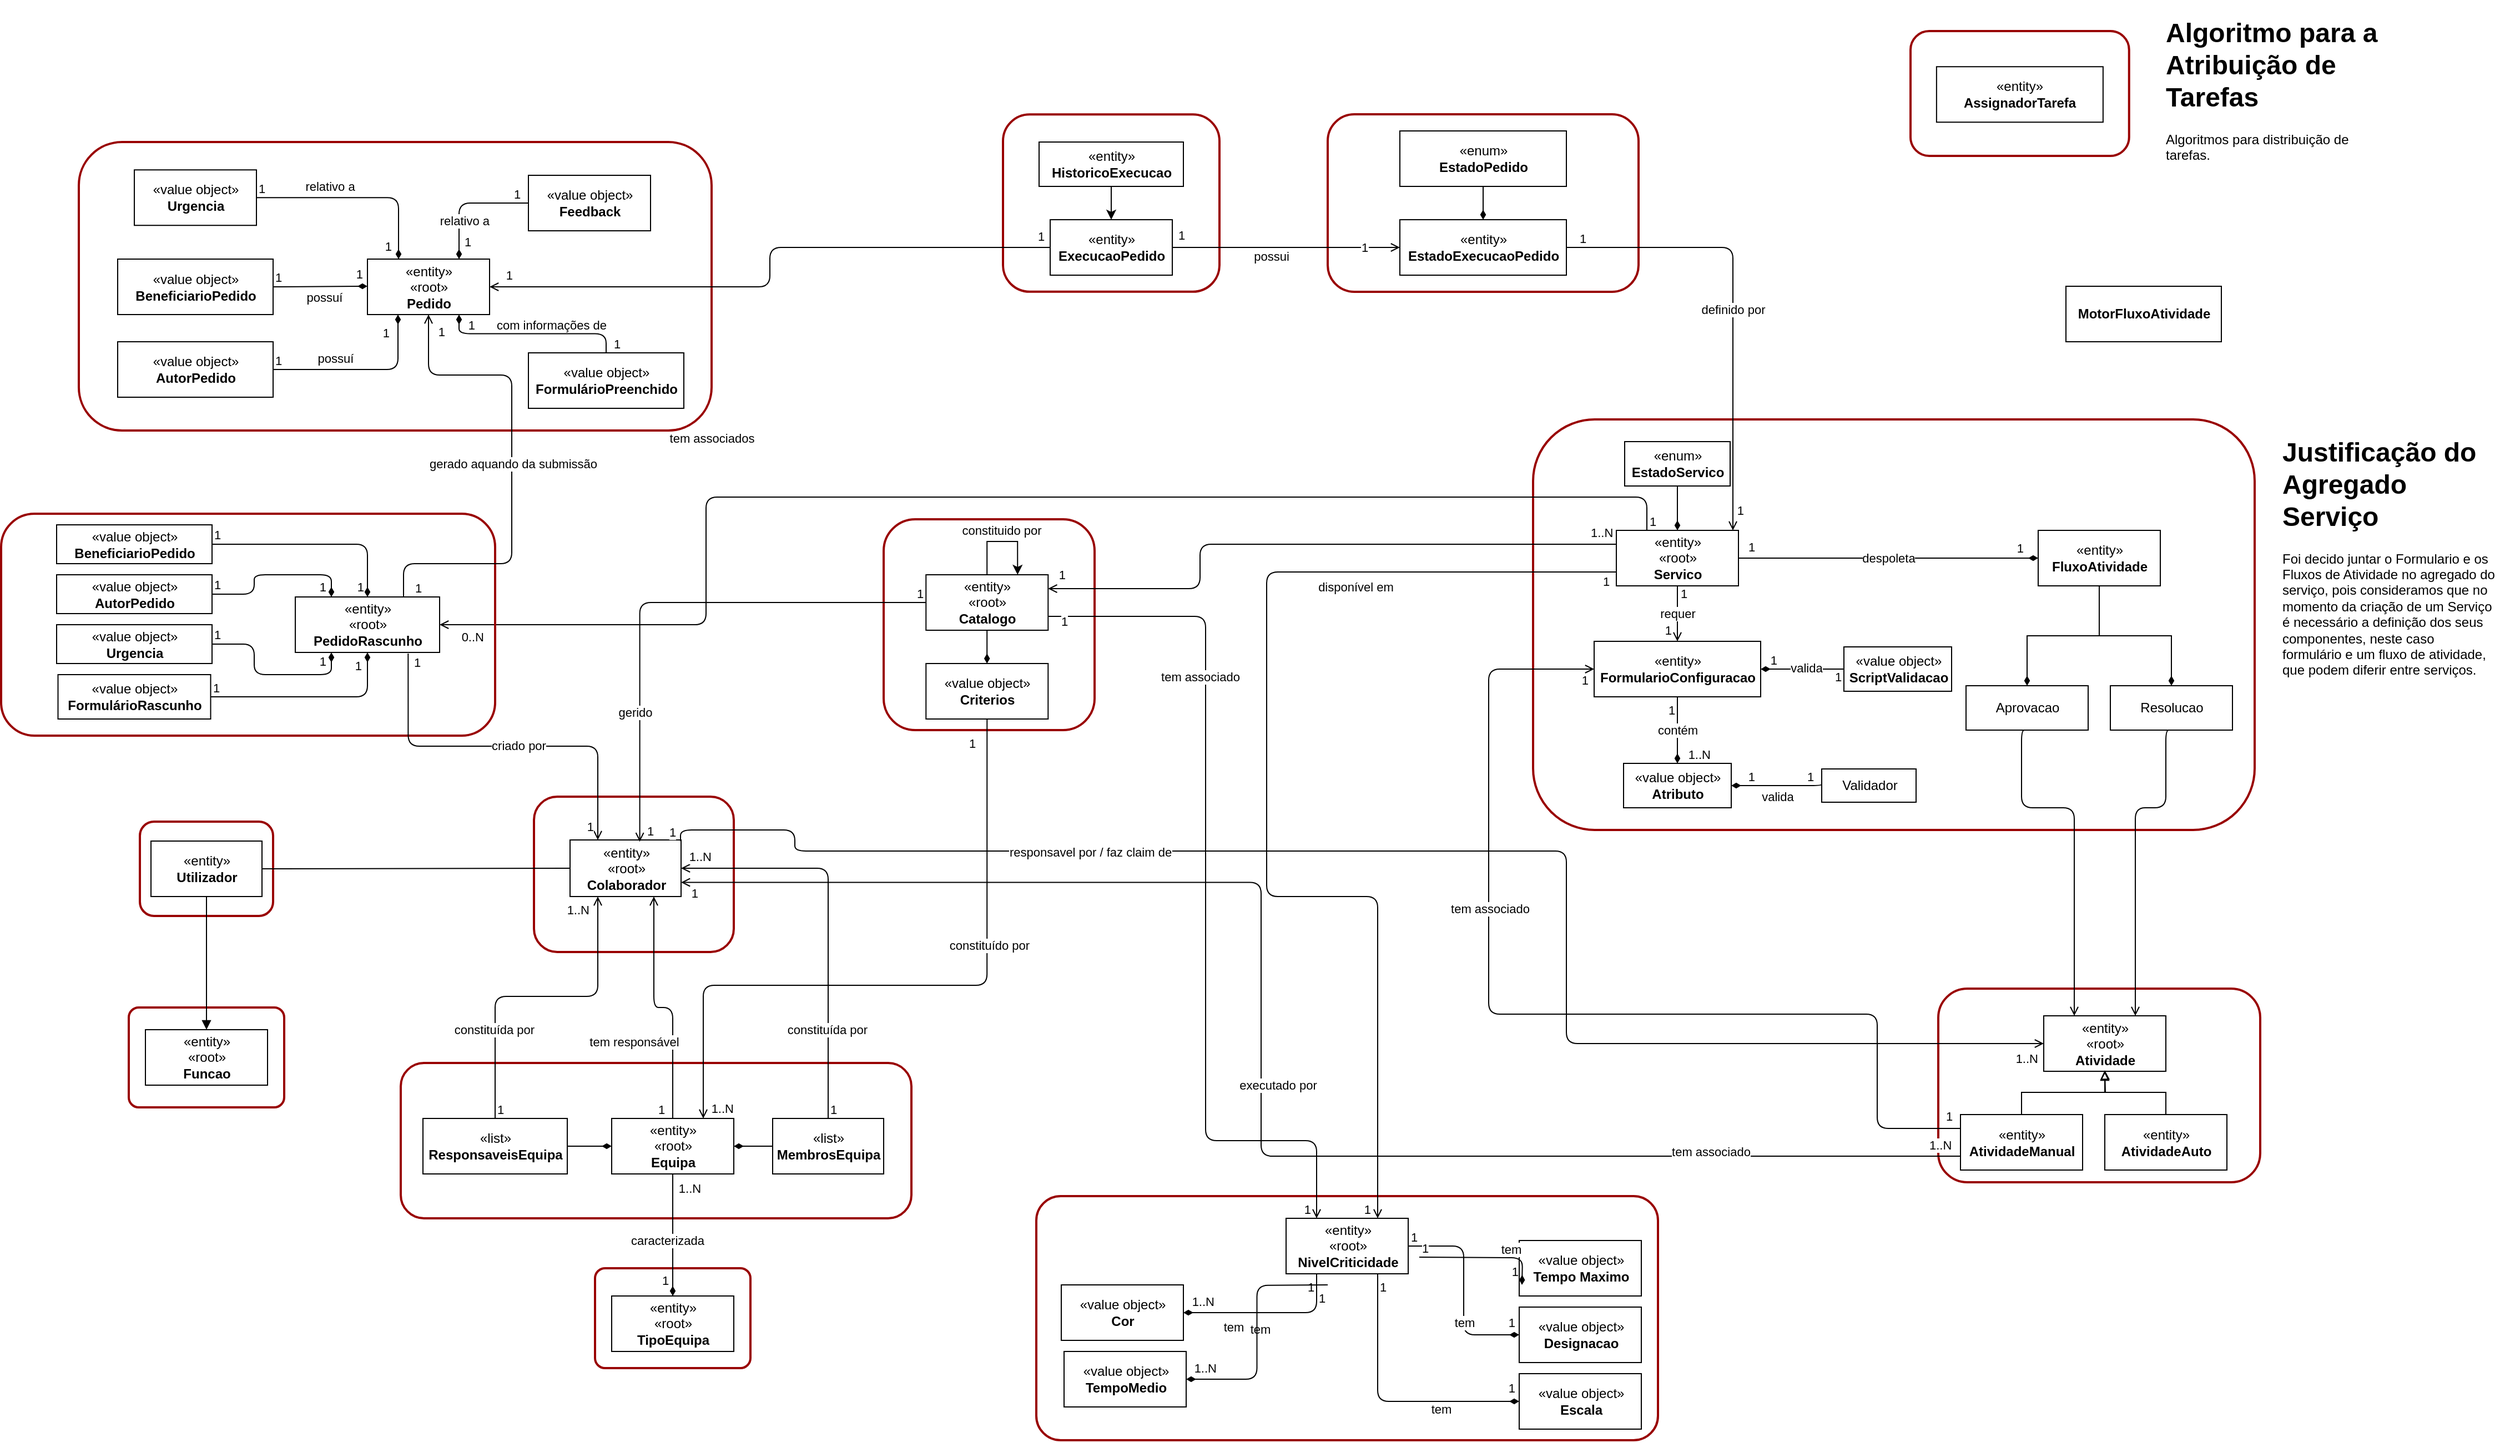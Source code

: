 <mxfile version="14.8.0" type="device" pages="4"><diagram name="V1.3" id="imb064cHoJkZPaJm3tSA"><mxGraphModel dx="1709" dy="2292" grid="1" gridSize="10" guides="1" tooltips="1" connect="1" arrows="1" fold="1" page="1" pageScale="1" pageWidth="850" pageHeight="1100" math="0" shadow="0"><root><mxCell id="zPRrYCrMg97QjPRNe_Jr-0"/><mxCell id="zPRrYCrMg97QjPRNe_Jr-1" parent="zPRrYCrMg97QjPRNe_Jr-0"/><mxCell id="zPRrYCrMg97QjPRNe_Jr-216" value="" style="rounded=1;whiteSpace=wrap;html=1;strokeColor=#990000;strokeWidth=2;fillColor=none;" parent="zPRrYCrMg97QjPRNe_Jr-1" vertex="1"><mxGeometry x="1120.0" y="-400" width="196.88" height="112.5" as="geometry"/></mxCell><mxCell id="zPRrYCrMg97QjPRNe_Jr-2" value="" style="rounded=1;arcSize=10;strokeWidth=2;fillColor=none;strokeColor=#990000;" parent="zPRrYCrMg97QjPRNe_Jr-1" vertex="1"><mxGeometry x="-485" y="480" width="140" height="90" as="geometry"/></mxCell><mxCell id="zPRrYCrMg97QjPRNe_Jr-3" value="" style="rounded=1;whiteSpace=wrap;html=1;strokeColor=#990000;fillColor=none;strokeWidth=2;" parent="zPRrYCrMg97QjPRNe_Jr-1" vertex="1"><mxGeometry x="-530" y="-300" width="570" height="260" as="geometry"/></mxCell><mxCell id="zPRrYCrMg97QjPRNe_Jr-4" value="" style="rounded=1;arcSize=10;strokeWidth=2;fillColor=none;strokeColor=#990000;" parent="zPRrYCrMg97QjPRNe_Jr-1" vertex="1"><mxGeometry x="-65" y="715" width="140" height="90" as="geometry"/></mxCell><mxCell id="zPRrYCrMg97QjPRNe_Jr-5" value="" style="rounded=1;whiteSpace=wrap;html=1;strokeColor=#990000;fillColor=none;strokeWidth=2;" parent="zPRrYCrMg97QjPRNe_Jr-1" vertex="1"><mxGeometry x="-120" y="290" width="180" height="140" as="geometry"/></mxCell><mxCell id="zPRrYCrMg97QjPRNe_Jr-6" value="" style="rounded=1;whiteSpace=wrap;html=1;strokeColor=#990000;strokeWidth=2;fillColor=none;" parent="zPRrYCrMg97QjPRNe_Jr-1" vertex="1"><mxGeometry x="780" y="-50" width="650" height="370" as="geometry"/></mxCell><mxCell id="zPRrYCrMg97QjPRNe_Jr-7" value="" style="rounded=1;whiteSpace=wrap;html=1;strokeColor=#990000;strokeWidth=2;fillColor=none;" parent="zPRrYCrMg97QjPRNe_Jr-1" vertex="1"><mxGeometry x="595" y="-325" width="280" height="160" as="geometry"/></mxCell><mxCell id="zPRrYCrMg97QjPRNe_Jr-8" value="" style="rounded=1;whiteSpace=wrap;html=1;strokeColor=#990000;fillColor=none;strokeWidth=2;" parent="zPRrYCrMg97QjPRNe_Jr-1" vertex="1"><mxGeometry x="-475" y="312.5" width="120" height="85" as="geometry"/></mxCell><mxCell id="zPRrYCrMg97QjPRNe_Jr-9" value="" style="rounded=1;whiteSpace=wrap;html=1;strokeColor=#990000;strokeWidth=2;fillColor=none;" parent="zPRrYCrMg97QjPRNe_Jr-1" vertex="1"><mxGeometry x="302.5" y="-324.87" width="195" height="159.75" as="geometry"/></mxCell><mxCell id="zPRrYCrMg97QjPRNe_Jr-10" value="" style="rounded=1;whiteSpace=wrap;html=1;strokeColor=#990000;strokeWidth=2;fillColor=none;" parent="zPRrYCrMg97QjPRNe_Jr-1" vertex="1"><mxGeometry x="-240" y="530" width="460" height="140" as="geometry"/></mxCell><mxCell id="zPRrYCrMg97QjPRNe_Jr-11" value="" style="rounded=1;whiteSpace=wrap;html=1;strokeColor=#990000;strokeWidth=2;fillColor=none;" parent="zPRrYCrMg97QjPRNe_Jr-1" vertex="1"><mxGeometry x="1145" y="463" width="290" height="174.5" as="geometry"/></mxCell><mxCell id="zPRrYCrMg97QjPRNe_Jr-12" value="" style="rounded=1;whiteSpace=wrap;html=1;strokeColor=#990000;strokeWidth=2;fillColor=none;" parent="zPRrYCrMg97QjPRNe_Jr-1" vertex="1"><mxGeometry x="195" y="40" width="190" height="190" as="geometry"/></mxCell><mxCell id="zPRrYCrMg97QjPRNe_Jr-13" value="«entity»&lt;br&gt;«root»&lt;br&gt;&lt;b&gt;TipoEquipa&lt;/b&gt;" style="html=1;" parent="zPRrYCrMg97QjPRNe_Jr-1" vertex="1"><mxGeometry x="-50" y="740" width="110" height="50" as="geometry"/></mxCell><mxCell id="zPRrYCrMg97QjPRNe_Jr-14" value="" style="rounded=1;arcSize=10;strokeWidth=2;fillColor=none;strokeColor=#990000;" parent="zPRrYCrMg97QjPRNe_Jr-1" vertex="1"><mxGeometry x="332.5" y="650" width="560" height="220" as="geometry"/></mxCell><mxCell id="zPRrYCrMg97QjPRNe_Jr-15" value="Aprovacao" style="html=1;" parent="zPRrYCrMg97QjPRNe_Jr-1" vertex="1"><mxGeometry x="1170" y="190" width="110" height="40" as="geometry"/></mxCell><mxCell id="zPRrYCrMg97QjPRNe_Jr-16" value="«value object»&lt;br&gt;&lt;b&gt;Criterios&lt;/b&gt;" style="html=1;" parent="zPRrYCrMg97QjPRNe_Jr-1" vertex="1"><mxGeometry x="233.14" y="170" width="110" height="50" as="geometry"/></mxCell><mxCell id="zPRrYCrMg97QjPRNe_Jr-17" value="«value object»&lt;br&gt;&lt;b&gt;Atributo&lt;/b&gt;" style="html=1;" parent="zPRrYCrMg97QjPRNe_Jr-1" vertex="1"><mxGeometry x="861.5" y="260" width="97" height="40" as="geometry"/></mxCell><mxCell id="zPRrYCrMg97QjPRNe_Jr-18" value="Resolucao" style="html=1;" parent="zPRrYCrMg97QjPRNe_Jr-1" vertex="1"><mxGeometry x="1300" y="190" width="110" height="40" as="geometry"/></mxCell><mxCell id="zPRrYCrMg97QjPRNe_Jr-19" value="«entity»&lt;br&gt;«root»&lt;br&gt;&lt;b&gt;Atividade&lt;/b&gt;" style="html=1;" parent="zPRrYCrMg97QjPRNe_Jr-1" vertex="1"><mxGeometry x="1240" y="487.5" width="110" height="50" as="geometry"/></mxCell><mxCell id="zPRrYCrMg97QjPRNe_Jr-20" value="" style="edgeStyle=orthogonalEdgeStyle;rounded=0;orthogonalLoop=1;jettySize=auto;html=1;endArrow=diamondThin;endFill=1;entryX=0.5;entryY=0;entryDx=0;entryDy=0;" parent="zPRrYCrMg97QjPRNe_Jr-1" source="zPRrYCrMg97QjPRNe_Jr-24" target="zPRrYCrMg97QjPRNe_Jr-13" edge="1"><mxGeometry relative="1" as="geometry"><mxPoint x="2.5" y="730" as="targetPoint"/></mxGeometry></mxCell><mxCell id="zPRrYCrMg97QjPRNe_Jr-21" value="caracterizada" style="edgeLabel;html=1;align=center;verticalAlign=middle;resizable=0;points=[];" parent="zPRrYCrMg97QjPRNe_Jr-20" vertex="1" connectable="0"><mxGeometry x="-0.169" relative="1" as="geometry"><mxPoint x="-5" y="14" as="offset"/></mxGeometry></mxCell><mxCell id="zPRrYCrMg97QjPRNe_Jr-22" value="1" style="edgeLabel;html=1;align=center;verticalAlign=middle;resizable=0;points=[];" parent="zPRrYCrMg97QjPRNe_Jr-20" vertex="1" connectable="0"><mxGeometry x="0.62" relative="1" as="geometry"><mxPoint x="-7" y="7" as="offset"/></mxGeometry></mxCell><mxCell id="zPRrYCrMg97QjPRNe_Jr-23" value="1..N" style="edgeLabel;html=1;align=center;verticalAlign=middle;resizable=0;points=[];" parent="zPRrYCrMg97QjPRNe_Jr-20" vertex="1" connectable="0"><mxGeometry x="-0.844" relative="1" as="geometry"><mxPoint x="15" y="4" as="offset"/></mxGeometry></mxCell><mxCell id="zPRrYCrMg97QjPRNe_Jr-24" value="«entity»&lt;br&gt;«root»&lt;br&gt;&lt;b&gt;Equipa&lt;/b&gt;" style="html=1;" parent="zPRrYCrMg97QjPRNe_Jr-1" vertex="1"><mxGeometry x="-50" y="580" width="110" height="50" as="geometry"/></mxCell><mxCell id="zPRrYCrMg97QjPRNe_Jr-25" value="" style="edgeStyle=orthogonalEdgeStyle;rounded=0;orthogonalLoop=1;jettySize=auto;html=1;endArrow=diamondThin;endFill=1;" parent="zPRrYCrMg97QjPRNe_Jr-1" source="zPRrYCrMg97QjPRNe_Jr-26" target="zPRrYCrMg97QjPRNe_Jr-16" edge="1"><mxGeometry relative="1" as="geometry"/></mxCell><mxCell id="zPRrYCrMg97QjPRNe_Jr-26" value="«entity»&lt;br&gt;«root»&lt;br&gt;&lt;b&gt;Catalogo&lt;/b&gt;" style="html=1;" parent="zPRrYCrMg97QjPRNe_Jr-1" vertex="1"><mxGeometry x="233.14" y="90" width="110" height="50" as="geometry"/></mxCell><mxCell id="zPRrYCrMg97QjPRNe_Jr-27" value="«entity»&lt;br&gt;«root»&lt;br&gt;&lt;b&gt;Servico&lt;/b&gt;" style="html=1;" parent="zPRrYCrMg97QjPRNe_Jr-1" vertex="1"><mxGeometry x="855" y="50" width="110" height="50" as="geometry"/></mxCell><mxCell id="zPRrYCrMg97QjPRNe_Jr-28" value="«entity»&lt;br&gt;&lt;b&gt;FormularioConfiguracao&lt;/b&gt;" style="html=1;" parent="zPRrYCrMg97QjPRNe_Jr-1" vertex="1"><mxGeometry x="835" y="150" width="150" height="50" as="geometry"/></mxCell><mxCell id="zPRrYCrMg97QjPRNe_Jr-30" value="«entity»&lt;br&gt;«root»&lt;br&gt;&lt;b&gt;Colaborador&lt;/b&gt;" style="html=1;" parent="zPRrYCrMg97QjPRNe_Jr-1" vertex="1"><mxGeometry x="-87.5" y="329" width="100" height="51" as="geometry"/></mxCell><mxCell id="zPRrYCrMg97QjPRNe_Jr-31" value="" style="endArrow=none;html=1;entryX=0;entryY=0.5;entryDx=0;entryDy=0;exitX=1;exitY=0.5;exitDx=0;exitDy=0;" parent="zPRrYCrMg97QjPRNe_Jr-1" source="zPRrYCrMg97QjPRNe_Jr-61" target="zPRrYCrMg97QjPRNe_Jr-30" edge="1"><mxGeometry width="50" height="50" relative="1" as="geometry"><mxPoint x="-265" y="380" as="sourcePoint"/><mxPoint x="-215" y="330" as="targetPoint"/></mxGeometry></mxCell><mxCell id="zPRrYCrMg97QjPRNe_Jr-32" style="edgeStyle=orthogonalEdgeStyle;rounded=0;orthogonalLoop=1;jettySize=auto;html=1;entryX=0.5;entryY=1;entryDx=0;entryDy=0;endArrow=block;endFill=0;" parent="zPRrYCrMg97QjPRNe_Jr-1" source="zPRrYCrMg97QjPRNe_Jr-33" target="zPRrYCrMg97QjPRNe_Jr-19" edge="1"><mxGeometry relative="1" as="geometry"/></mxCell><mxCell id="zPRrYCrMg97QjPRNe_Jr-33" value="«entity»&lt;br&gt;&lt;b&gt;AtividadeManual&lt;/b&gt;" style="html=1;" parent="zPRrYCrMg97QjPRNe_Jr-1" vertex="1"><mxGeometry x="1165" y="576.5" width="110" height="50" as="geometry"/></mxCell><mxCell id="zPRrYCrMg97QjPRNe_Jr-34" style="edgeStyle=orthogonalEdgeStyle;rounded=0;orthogonalLoop=1;jettySize=auto;html=1;exitX=0.5;exitY=0;exitDx=0;exitDy=0;endArrow=block;endFill=0;" parent="zPRrYCrMg97QjPRNe_Jr-1" source="zPRrYCrMg97QjPRNe_Jr-35" edge="1"><mxGeometry relative="1" as="geometry"><mxPoint x="1295" y="536.5" as="targetPoint"/></mxGeometry></mxCell><mxCell id="zPRrYCrMg97QjPRNe_Jr-35" value="«entity»&lt;br&gt;&lt;b&gt;AtividadeAuto&lt;/b&gt;" style="html=1;" parent="zPRrYCrMg97QjPRNe_Jr-1" vertex="1"><mxGeometry x="1295" y="576.5" width="110" height="50" as="geometry"/></mxCell><mxCell id="zPRrYCrMg97QjPRNe_Jr-36" style="edgeStyle=orthogonalEdgeStyle;rounded=0;orthogonalLoop=1;jettySize=auto;html=1;entryX=0.5;entryY=0;entryDx=0;entryDy=0;endArrow=diamondThin;endFill=1;" parent="zPRrYCrMg97QjPRNe_Jr-1" source="zPRrYCrMg97QjPRNe_Jr-38" target="zPRrYCrMg97QjPRNe_Jr-15" edge="1"><mxGeometry relative="1" as="geometry"/></mxCell><mxCell id="zPRrYCrMg97QjPRNe_Jr-37" style="edgeStyle=orthogonalEdgeStyle;rounded=0;orthogonalLoop=1;jettySize=auto;html=1;endArrow=diamondThin;endFill=1;" parent="zPRrYCrMg97QjPRNe_Jr-1" source="zPRrYCrMg97QjPRNe_Jr-38" target="zPRrYCrMg97QjPRNe_Jr-18" edge="1"><mxGeometry relative="1" as="geometry"/></mxCell><mxCell id="zPRrYCrMg97QjPRNe_Jr-38" value="«entity»&lt;br&gt;&lt;b&gt;FluxoAtividade&lt;/b&gt;" style="html=1;" parent="zPRrYCrMg97QjPRNe_Jr-1" vertex="1"><mxGeometry x="1235" y="50" width="110" height="50" as="geometry"/></mxCell><mxCell id="zPRrYCrMg97QjPRNe_Jr-39" value="«entity»&lt;br&gt;«root»&lt;br&gt;&lt;b&gt;NivelCriticidade&lt;/b&gt;" style="html=1;" parent="zPRrYCrMg97QjPRNe_Jr-1" vertex="1"><mxGeometry x="557.5" y="670" width="110" height="50" as="geometry"/></mxCell><mxCell id="zPRrYCrMg97QjPRNe_Jr-41" value="«entity»&lt;br&gt;«root»&lt;br&gt;&lt;b&gt;Pedido&lt;/b&gt;" style="html=1;" parent="zPRrYCrMg97QjPRNe_Jr-1" vertex="1"><mxGeometry x="-270" y="-194.5" width="110" height="50" as="geometry"/></mxCell><mxCell id="zPRrYCrMg97QjPRNe_Jr-42" style="edgeStyle=orthogonalEdgeStyle;rounded=0;orthogonalLoop=1;jettySize=auto;html=1;entryX=0;entryY=0.5;entryDx=0;entryDy=0;endArrow=open;endFill=0;" parent="zPRrYCrMg97QjPRNe_Jr-1" source="zPRrYCrMg97QjPRNe_Jr-46" target="zPRrYCrMg97QjPRNe_Jr-55" edge="1"><mxGeometry relative="1" as="geometry"/></mxCell><mxCell id="zPRrYCrMg97QjPRNe_Jr-43" value="1" style="edgeLabel;html=1;align=center;verticalAlign=middle;resizable=0;points=[];" parent="zPRrYCrMg97QjPRNe_Jr-42" vertex="1" connectable="0"><mxGeometry x="-0.817" relative="1" as="geometry"><mxPoint x="-11" y="-11" as="offset"/></mxGeometry></mxCell><mxCell id="zPRrYCrMg97QjPRNe_Jr-44" value="1" style="edgeLabel;html=1;align=center;verticalAlign=middle;resizable=0;points=[];" parent="zPRrYCrMg97QjPRNe_Jr-42" vertex="1" connectable="0"><mxGeometry x="0.683" relative="1" as="geometry"><mxPoint as="offset"/></mxGeometry></mxCell><mxCell id="zPRrYCrMg97QjPRNe_Jr-45" value="possui" style="edgeLabel;html=1;align=center;verticalAlign=middle;resizable=0;points=[];" parent="zPRrYCrMg97QjPRNe_Jr-42" vertex="1" connectable="0"><mxGeometry x="-0.333" y="-1" relative="1" as="geometry"><mxPoint x="20" y="7" as="offset"/></mxGeometry></mxCell><mxCell id="zPRrYCrMg97QjPRNe_Jr-46" value="«entity»&lt;br&gt;&lt;b&gt;ExecucaoPedido&lt;/b&gt;" style="html=1;" parent="zPRrYCrMg97QjPRNe_Jr-1" vertex="1"><mxGeometry x="345" y="-230" width="110" height="50" as="geometry"/></mxCell><mxCell id="zPRrYCrMg97QjPRNe_Jr-47" value="«value object»&lt;br&gt;&lt;b&gt;Cor&lt;/b&gt;" style="html=1;" parent="zPRrYCrMg97QjPRNe_Jr-1" vertex="1"><mxGeometry x="355" y="730" width="110" height="50" as="geometry"/></mxCell><mxCell id="zPRrYCrMg97QjPRNe_Jr-49" value="requer" style="endArrow=open;html=1;edgeStyle=orthogonalEdgeStyle;exitX=0.5;exitY=1;exitDx=0;exitDy=0;entryX=0.5;entryY=0;entryDx=0;entryDy=0;endFill=0;" parent="zPRrYCrMg97QjPRNe_Jr-1" source="zPRrYCrMg97QjPRNe_Jr-27" target="zPRrYCrMg97QjPRNe_Jr-28" edge="1"><mxGeometry relative="1" as="geometry"><mxPoint x="775" y="149" as="sourcePoint"/><mxPoint x="935" y="149" as="targetPoint"/></mxGeometry></mxCell><mxCell id="zPRrYCrMg97QjPRNe_Jr-50" value="1" style="edgeLabel;resizable=0;html=1;align=left;verticalAlign=bottom;" parent="zPRrYCrMg97QjPRNe_Jr-49" connectable="0" vertex="1"><mxGeometry x="-1" relative="1" as="geometry"><mxPoint x="1" y="15" as="offset"/></mxGeometry></mxCell><mxCell id="zPRrYCrMg97QjPRNe_Jr-51" value="1" style="edgeLabel;resizable=0;html=1;align=right;verticalAlign=bottom;" parent="zPRrYCrMg97QjPRNe_Jr-49" connectable="0" vertex="1"><mxGeometry x="1" relative="1" as="geometry"><mxPoint x="-5" y="-2" as="offset"/></mxGeometry></mxCell><mxCell id="zPRrYCrMg97QjPRNe_Jr-52" value="despoleta" style="endArrow=diamondThin;html=1;edgeStyle=orthogonalEdgeStyle;exitX=1;exitY=0.5;exitDx=0;exitDy=0;entryX=0;entryY=0.5;entryDx=0;entryDy=0;endFill=1;" parent="zPRrYCrMg97QjPRNe_Jr-1" source="zPRrYCrMg97QjPRNe_Jr-27" target="zPRrYCrMg97QjPRNe_Jr-38" edge="1"><mxGeometry relative="1" as="geometry"><mxPoint x="915" y="75" as="sourcePoint"/><mxPoint x="1120" y="75.0" as="targetPoint"/><Array as="points"/><mxPoint as="offset"/></mxGeometry></mxCell><mxCell id="zPRrYCrMg97QjPRNe_Jr-53" value="1" style="edgeLabel;resizable=0;html=1;align=left;verticalAlign=bottom;" parent="zPRrYCrMg97QjPRNe_Jr-52" connectable="0" vertex="1"><mxGeometry x="-1" relative="1" as="geometry"><mxPoint x="7" y="-2" as="offset"/></mxGeometry></mxCell><mxCell id="zPRrYCrMg97QjPRNe_Jr-54" value="1" style="edgeLabel;resizable=0;html=1;align=right;verticalAlign=bottom;" parent="zPRrYCrMg97QjPRNe_Jr-52" connectable="0" vertex="1"><mxGeometry x="1" relative="1" as="geometry"><mxPoint x="-13" y="-1" as="offset"/></mxGeometry></mxCell><mxCell id="zPRrYCrMg97QjPRNe_Jr-55" value="«entity»&lt;br&gt;&lt;b&gt;EstadoExecucaoPedido&lt;/b&gt;" style="html=1;" parent="zPRrYCrMg97QjPRNe_Jr-1" vertex="1"><mxGeometry x="660" y="-230" width="150" height="50" as="geometry"/></mxCell><mxCell id="zPRrYCrMg97QjPRNe_Jr-56" style="edgeStyle=orthogonalEdgeStyle;rounded=0;orthogonalLoop=1;jettySize=auto;html=1;entryX=0.5;entryY=0;entryDx=0;entryDy=0;exitX=0.5;exitY=1;exitDx=0;exitDy=0;endArrow=diamondThin;endFill=1;" parent="zPRrYCrMg97QjPRNe_Jr-1" source="zPRrYCrMg97QjPRNe_Jr-139" target="zPRrYCrMg97QjPRNe_Jr-55" edge="1"><mxGeometry relative="1" as="geometry"><mxPoint x="735" y="-290.0" as="sourcePoint"/></mxGeometry></mxCell><mxCell id="zPRrYCrMg97QjPRNe_Jr-57" value="" style="endArrow=open;html=1;edgeStyle=orthogonalEdgeStyle;exitX=0;exitY=0.75;exitDx=0;exitDy=0;entryX=1;entryY=0.75;entryDx=0;entryDy=0;endFill=0;" parent="zPRrYCrMg97QjPRNe_Jr-1" source="zPRrYCrMg97QjPRNe_Jr-33" target="zPRrYCrMg97QjPRNe_Jr-30" edge="1"><mxGeometry relative="1" as="geometry"><mxPoint x="475" y="230" as="sourcePoint"/><mxPoint x="635" y="230" as="targetPoint"/><Array as="points"><mxPoint x="535" y="614"/><mxPoint x="535" y="367"/></Array></mxGeometry></mxCell><mxCell id="zPRrYCrMg97QjPRNe_Jr-58" value="1..N" style="edgeLabel;resizable=0;html=1;align=left;verticalAlign=bottom;" parent="zPRrYCrMg97QjPRNe_Jr-57" connectable="0" vertex="1"><mxGeometry x="-1" relative="1" as="geometry"><mxPoint x="-30" y="-2" as="offset"/></mxGeometry></mxCell><mxCell id="zPRrYCrMg97QjPRNe_Jr-59" value="1" style="edgeLabel;resizable=0;html=1;align=right;verticalAlign=bottom;" parent="zPRrYCrMg97QjPRNe_Jr-57" connectable="0" vertex="1"><mxGeometry x="1" relative="1" as="geometry"><mxPoint x="16" y="18" as="offset"/></mxGeometry></mxCell><mxCell id="zPRrYCrMg97QjPRNe_Jr-60" value="executado por" style="edgeLabel;html=1;align=center;verticalAlign=middle;resizable=0;points=[];" parent="zPRrYCrMg97QjPRNe_Jr-57" vertex="1" connectable="0"><mxGeometry x="0.007" y="1" relative="1" as="geometry"><mxPoint x="16" y="10" as="offset"/></mxGeometry></mxCell><mxCell id="zPRrYCrMg97QjPRNe_Jr-61" value="«entity»&lt;br&gt;&lt;b&gt;Utilizador&lt;/b&gt;" style="html=1;" parent="zPRrYCrMg97QjPRNe_Jr-1" vertex="1"><mxGeometry x="-465" y="330" width="100" height="50" as="geometry"/></mxCell><mxCell id="zPRrYCrMg97QjPRNe_Jr-62" value="«value object»&lt;br&gt;&lt;b&gt;Feedback&lt;/b&gt;" style="html=1;" parent="zPRrYCrMg97QjPRNe_Jr-1" vertex="1"><mxGeometry x="-125" y="-270" width="110" height="50" as="geometry"/></mxCell><mxCell id="zPRrYCrMg97QjPRNe_Jr-63" value="«value object»&lt;br&gt;&lt;b&gt;Designacao&lt;/b&gt;" style="html=1;" parent="zPRrYCrMg97QjPRNe_Jr-1" vertex="1"><mxGeometry x="767.5" y="750" width="110" height="50" as="geometry"/></mxCell><mxCell id="zPRrYCrMg97QjPRNe_Jr-64" value="«value object»&lt;br&gt;&lt;b&gt;Escala&lt;/b&gt;" style="html=1;" parent="zPRrYCrMg97QjPRNe_Jr-1" vertex="1"><mxGeometry x="767.5" y="810" width="110" height="50" as="geometry"/></mxCell><mxCell id="zPRrYCrMg97QjPRNe_Jr-65" value="" style="endArrow=diamondThin;html=1;edgeStyle=orthogonalEdgeStyle;exitX=1;exitY=0.5;exitDx=0;exitDy=0;entryX=0;entryY=0.5;entryDx=0;entryDy=0;endFill=1;" parent="zPRrYCrMg97QjPRNe_Jr-1" source="zPRrYCrMg97QjPRNe_Jr-39" target="zPRrYCrMg97QjPRNe_Jr-63" edge="1"><mxGeometry relative="1" as="geometry"><mxPoint x="762.5" y="690" as="sourcePoint"/><mxPoint x="922.5" y="690" as="targetPoint"/></mxGeometry></mxCell><mxCell id="zPRrYCrMg97QjPRNe_Jr-66" value="1" style="edgeLabel;resizable=0;html=1;align=left;verticalAlign=bottom;" parent="zPRrYCrMg97QjPRNe_Jr-65" connectable="0" vertex="1"><mxGeometry x="-1" relative="1" as="geometry"/></mxCell><mxCell id="zPRrYCrMg97QjPRNe_Jr-67" value="1" style="edgeLabel;resizable=0;html=1;align=right;verticalAlign=bottom;" parent="zPRrYCrMg97QjPRNe_Jr-65" connectable="0" vertex="1"><mxGeometry x="1" relative="1" as="geometry"><mxPoint x="-3" y="-3" as="offset"/></mxGeometry></mxCell><mxCell id="zPRrYCrMg97QjPRNe_Jr-68" value="tem" style="edgeLabel;html=1;align=center;verticalAlign=middle;resizable=0;points=[];" parent="zPRrYCrMg97QjPRNe_Jr-65" vertex="1" connectable="0"><mxGeometry x="0.407" relative="1" as="geometry"><mxPoint y="-8" as="offset"/></mxGeometry></mxCell><mxCell id="zPRrYCrMg97QjPRNe_Jr-69" value="" style="endArrow=diamondThin;html=1;edgeStyle=orthogonalEdgeStyle;exitX=0.75;exitY=1;exitDx=0;exitDy=0;entryX=0;entryY=0.5;entryDx=0;entryDy=0;endFill=1;" parent="zPRrYCrMg97QjPRNe_Jr-1" source="zPRrYCrMg97QjPRNe_Jr-39" target="zPRrYCrMg97QjPRNe_Jr-64" edge="1"><mxGeometry relative="1" as="geometry"><mxPoint x="477.5" y="630" as="sourcePoint"/><mxPoint x="637.5" y="630" as="targetPoint"/></mxGeometry></mxCell><mxCell id="zPRrYCrMg97QjPRNe_Jr-70" value="1" style="edgeLabel;resizable=0;html=1;align=left;verticalAlign=bottom;" parent="zPRrYCrMg97QjPRNe_Jr-69" connectable="0" vertex="1"><mxGeometry x="-1" relative="1" as="geometry"><mxPoint y="20" as="offset"/></mxGeometry></mxCell><mxCell id="zPRrYCrMg97QjPRNe_Jr-71" value="1" style="edgeLabel;resizable=0;html=1;align=right;verticalAlign=bottom;" parent="zPRrYCrMg97QjPRNe_Jr-69" connectable="0" vertex="1"><mxGeometry x="1" relative="1" as="geometry"><mxPoint x="-3" y="-4" as="offset"/></mxGeometry></mxCell><mxCell id="zPRrYCrMg97QjPRNe_Jr-72" value="tem" style="edgeLabel;html=1;align=center;verticalAlign=middle;resizable=0;points=[];" parent="zPRrYCrMg97QjPRNe_Jr-69" vertex="1" connectable="0"><mxGeometry x="0.42" y="-2" relative="1" as="geometry"><mxPoint y="5" as="offset"/></mxGeometry></mxCell><mxCell id="zPRrYCrMg97QjPRNe_Jr-73" value="" style="endArrow=diamondThin;html=1;edgeStyle=orthogonalEdgeStyle;entryX=1;entryY=0.5;entryDx=0;entryDy=0;endFill=1;exitX=0.25;exitY=1;exitDx=0;exitDy=0;" parent="zPRrYCrMg97QjPRNe_Jr-1" source="zPRrYCrMg97QjPRNe_Jr-39" target="zPRrYCrMg97QjPRNe_Jr-47" edge="1"><mxGeometry relative="1" as="geometry"><mxPoint x="477.5" y="630" as="sourcePoint"/><mxPoint x="637.5" y="630" as="targetPoint"/></mxGeometry></mxCell><mxCell id="zPRrYCrMg97QjPRNe_Jr-74" value="1" style="edgeLabel;resizable=0;html=1;align=left;verticalAlign=bottom;" parent="zPRrYCrMg97QjPRNe_Jr-73" connectable="0" vertex="1"><mxGeometry x="-1" relative="1" as="geometry"><mxPoint x="-10" y="20" as="offset"/></mxGeometry></mxCell><mxCell id="zPRrYCrMg97QjPRNe_Jr-75" value="1..N" style="edgeLabel;resizable=0;html=1;align=right;verticalAlign=bottom;" parent="zPRrYCrMg97QjPRNe_Jr-73" connectable="0" vertex="1"><mxGeometry x="1" relative="1" as="geometry"><mxPoint x="28" y="-2" as="offset"/></mxGeometry></mxCell><mxCell id="zPRrYCrMg97QjPRNe_Jr-76" value="tem" style="edgeLabel;html=1;align=center;verticalAlign=middle;resizable=0;points=[];" parent="zPRrYCrMg97QjPRNe_Jr-73" vertex="1" connectable="0"><mxGeometry x="-0.179" y="1" relative="1" as="geometry"><mxPoint x="-23" y="14" as="offset"/></mxGeometry></mxCell><mxCell id="zPRrYCrMg97QjPRNe_Jr-80" value="" style="endArrow=diamondThin;html=1;edgeStyle=orthogonalEdgeStyle;exitX=0.5;exitY=1;exitDx=0;exitDy=0;entryX=0.5;entryY=0;entryDx=0;entryDy=0;endFill=1;" parent="zPRrYCrMg97QjPRNe_Jr-1" source="zPRrYCrMg97QjPRNe_Jr-28" target="zPRrYCrMg97QjPRNe_Jr-17" edge="1"><mxGeometry relative="1" as="geometry"><mxPoint x="695" y="260" as="sourcePoint"/><mxPoint x="855" y="260" as="targetPoint"/></mxGeometry></mxCell><mxCell id="zPRrYCrMg97QjPRNe_Jr-81" value="1" style="edgeLabel;resizable=0;html=1;align=left;verticalAlign=bottom;" parent="zPRrYCrMg97QjPRNe_Jr-80" connectable="0" vertex="1"><mxGeometry x="-1" relative="1" as="geometry"><mxPoint x="-10" y="20" as="offset"/></mxGeometry></mxCell><mxCell id="zPRrYCrMg97QjPRNe_Jr-82" value="1..N" style="edgeLabel;resizable=0;html=1;align=right;verticalAlign=bottom;" parent="zPRrYCrMg97QjPRNe_Jr-80" connectable="0" vertex="1"><mxGeometry x="1" relative="1" as="geometry"><mxPoint x="30" as="offset"/></mxGeometry></mxCell><mxCell id="zPRrYCrMg97QjPRNe_Jr-83" value="contém" style="edgeLabel;html=1;align=center;verticalAlign=middle;resizable=0;points=[];" parent="zPRrYCrMg97QjPRNe_Jr-80" vertex="1" connectable="0"><mxGeometry x="-0.05" relative="1" as="geometry"><mxPoint y="1" as="offset"/></mxGeometry></mxCell><mxCell id="zPRrYCrMg97QjPRNe_Jr-84" value="" style="endArrow=open;html=1;edgeStyle=orthogonalEdgeStyle;exitX=0;exitY=0.25;exitDx=0;exitDy=0;entryX=0;entryY=0.5;entryDx=0;entryDy=0;endFill=0;" parent="zPRrYCrMg97QjPRNe_Jr-1" source="zPRrYCrMg97QjPRNe_Jr-33" target="zPRrYCrMg97QjPRNe_Jr-28" edge="1"><mxGeometry relative="1" as="geometry"><mxPoint x="525" y="260" as="sourcePoint"/><mxPoint x="685" y="260" as="targetPoint"/><Array as="points"><mxPoint x="1090" y="486"/><mxPoint x="740" y="486"/><mxPoint x="740" y="175"/></Array></mxGeometry></mxCell><mxCell id="zPRrYCrMg97QjPRNe_Jr-85" value="1" style="edgeLabel;resizable=0;html=1;align=left;verticalAlign=bottom;" parent="zPRrYCrMg97QjPRNe_Jr-84" connectable="0" vertex="1"><mxGeometry x="-1" relative="1" as="geometry"><mxPoint x="-15" y="-3" as="offset"/></mxGeometry></mxCell><mxCell id="zPRrYCrMg97QjPRNe_Jr-86" value="1" style="edgeLabel;resizable=0;html=1;align=right;verticalAlign=bottom;" parent="zPRrYCrMg97QjPRNe_Jr-84" connectable="0" vertex="1"><mxGeometry x="1" relative="1" as="geometry"><mxPoint x="-5" y="18" as="offset"/></mxGeometry></mxCell><mxCell id="zPRrYCrMg97QjPRNe_Jr-87" value="tem associado" style="edgeLabel;html=1;align=center;verticalAlign=middle;resizable=0;points=[];" parent="zPRrYCrMg97QjPRNe_Jr-84" vertex="1" connectable="0"><mxGeometry x="-0.062" y="-1" relative="1" as="geometry"><mxPoint x="110" y="125" as="offset"/></mxGeometry></mxCell><mxCell id="zPRrYCrMg97QjPRNe_Jr-88" value="" style="endArrow=open;html=1;edgeStyle=orthogonalEdgeStyle;exitX=1;exitY=0.75;exitDx=0;exitDy=0;entryX=0.25;entryY=0;entryDx=0;entryDy=0;endFill=0;" parent="zPRrYCrMg97QjPRNe_Jr-1" source="zPRrYCrMg97QjPRNe_Jr-26" target="zPRrYCrMg97QjPRNe_Jr-39" edge="1"><mxGeometry relative="1" as="geometry"><mxPoint x="565" y="270" as="sourcePoint"/><mxPoint x="725" y="270" as="targetPoint"/><Array as="points"><mxPoint x="485" y="128"/><mxPoint x="485" y="600"/><mxPoint x="585" y="600"/></Array></mxGeometry></mxCell><mxCell id="zPRrYCrMg97QjPRNe_Jr-89" value="1" style="edgeLabel;resizable=0;html=1;align=left;verticalAlign=bottom;" parent="zPRrYCrMg97QjPRNe_Jr-88" connectable="0" vertex="1"><mxGeometry x="-1" relative="1" as="geometry"><mxPoint x="10" y="13" as="offset"/></mxGeometry></mxCell><mxCell id="zPRrYCrMg97QjPRNe_Jr-90" value="1" style="edgeLabel;resizable=0;html=1;align=right;verticalAlign=bottom;" parent="zPRrYCrMg97QjPRNe_Jr-88" connectable="0" vertex="1"><mxGeometry x="1" relative="1" as="geometry"><mxPoint x="-5" as="offset"/></mxGeometry></mxCell><mxCell id="zPRrYCrMg97QjPRNe_Jr-91" value="tem associado" style="edgeLabel;html=1;align=center;verticalAlign=middle;resizable=0;points=[];" parent="zPRrYCrMg97QjPRNe_Jr-88" vertex="1" connectable="0"><mxGeometry x="-0.186" y="1" relative="1" as="geometry"><mxPoint x="-6" y="-123" as="offset"/></mxGeometry></mxCell><mxCell id="zPRrYCrMg97QjPRNe_Jr-92" value="" style="endArrow=open;html=1;edgeStyle=orthogonalEdgeStyle;exitX=0;exitY=0.75;exitDx=0;exitDy=0;entryX=0.75;entryY=0;entryDx=0;entryDy=0;endFill=0;" parent="zPRrYCrMg97QjPRNe_Jr-1" source="zPRrYCrMg97QjPRNe_Jr-27" target="zPRrYCrMg97QjPRNe_Jr-39" edge="1"><mxGeometry relative="1" as="geometry"><mxPoint x="565" y="270" as="sourcePoint"/><mxPoint x="725" y="270" as="targetPoint"/><Array as="points"><mxPoint x="540" y="88"/><mxPoint x="540" y="380"/><mxPoint x="640" y="380"/></Array></mxGeometry></mxCell><mxCell id="zPRrYCrMg97QjPRNe_Jr-93" value="1" style="edgeLabel;resizable=0;html=1;align=left;verticalAlign=bottom;" parent="zPRrYCrMg97QjPRNe_Jr-92" connectable="0" vertex="1"><mxGeometry x="-1" relative="1" as="geometry"><mxPoint x="-14" y="17" as="offset"/></mxGeometry></mxCell><mxCell id="zPRrYCrMg97QjPRNe_Jr-94" value="1" style="edgeLabel;resizable=0;html=1;align=right;verticalAlign=bottom;" parent="zPRrYCrMg97QjPRNe_Jr-92" connectable="0" vertex="1"><mxGeometry x="1" relative="1" as="geometry"><mxPoint x="-6" as="offset"/></mxGeometry></mxCell><mxCell id="zPRrYCrMg97QjPRNe_Jr-95" value="tem associado" style="edgeLabel;html=1;align=center;verticalAlign=middle;resizable=0;points=[];" parent="zPRrYCrMg97QjPRNe_Jr-92" vertex="1" connectable="0"><mxGeometry x="-0.644" y="-2" relative="1" as="geometry"><mxPoint x="63" y="305" as="offset"/></mxGeometry></mxCell><mxCell id="zPRrYCrMg97QjPRNe_Jr-96" value="«value object»&lt;br&gt;&lt;b&gt;Urgencia&lt;/b&gt;" style="html=1;" parent="zPRrYCrMg97QjPRNe_Jr-1" vertex="1"><mxGeometry x="-480" y="-274.88" width="110" height="50" as="geometry"/></mxCell><mxCell id="zPRrYCrMg97QjPRNe_Jr-97" value="" style="endArrow=diamondThin;html=1;edgeStyle=orthogonalEdgeStyle;exitX=1;exitY=0.5;exitDx=0;exitDy=0;entryX=0.25;entryY=0;entryDx=0;entryDy=0;endFill=1;" parent="zPRrYCrMg97QjPRNe_Jr-1" source="zPRrYCrMg97QjPRNe_Jr-96" target="zPRrYCrMg97QjPRNe_Jr-41" edge="1"><mxGeometry relative="1" as="geometry"><mxPoint x="135" y="90" as="sourcePoint"/><mxPoint x="295" y="90" as="targetPoint"/><Array as="points"><mxPoint x="-242" y="-250"/><mxPoint x="-242" y="-194"/></Array></mxGeometry></mxCell><mxCell id="zPRrYCrMg97QjPRNe_Jr-98" value="1" style="edgeLabel;resizable=0;html=1;align=left;verticalAlign=bottom;" parent="zPRrYCrMg97QjPRNe_Jr-97" connectable="0" vertex="1"><mxGeometry x="-1" relative="1" as="geometry"/></mxCell><mxCell id="zPRrYCrMg97QjPRNe_Jr-99" value="1" style="edgeLabel;resizable=0;html=1;align=right;verticalAlign=bottom;" parent="zPRrYCrMg97QjPRNe_Jr-97" connectable="0" vertex="1"><mxGeometry x="1" relative="1" as="geometry"><mxPoint x="-5" y="-3" as="offset"/></mxGeometry></mxCell><mxCell id="zPRrYCrMg97QjPRNe_Jr-100" value="relativo a" style="edgeLabel;html=1;align=center;verticalAlign=middle;resizable=0;points=[];" parent="zPRrYCrMg97QjPRNe_Jr-97" vertex="1" connectable="0"><mxGeometry x="-0.406" relative="1" as="geometry"><mxPoint x="11" y="-10" as="offset"/></mxGeometry></mxCell><mxCell id="zPRrYCrMg97QjPRNe_Jr-101" value="" style="endArrow=open;html=1;edgeStyle=orthogonalEdgeStyle;entryX=0;entryY=0.5;entryDx=0;entryDy=0;endFill=0;" parent="zPRrYCrMg97QjPRNe_Jr-1" target="zPRrYCrMg97QjPRNe_Jr-19" edge="1"><mxGeometry relative="1" as="geometry"><mxPoint x="12" y="330" as="sourcePoint"/><mxPoint x="645" y="170" as="targetPoint"/><Array as="points"><mxPoint x="12" y="320"/><mxPoint x="115" y="320"/><mxPoint x="115" y="339"/><mxPoint x="810" y="339"/><mxPoint x="810" y="513"/></Array></mxGeometry></mxCell><mxCell id="zPRrYCrMg97QjPRNe_Jr-102" value="1" style="edgeLabel;resizable=0;html=1;align=left;verticalAlign=bottom;" parent="zPRrYCrMg97QjPRNe_Jr-101" connectable="0" vertex="1"><mxGeometry x="-1" relative="1" as="geometry"><mxPoint x="-12" as="offset"/></mxGeometry></mxCell><mxCell id="zPRrYCrMg97QjPRNe_Jr-103" value="1..N" style="edgeLabel;resizable=0;html=1;align=right;verticalAlign=bottom;" parent="zPRrYCrMg97QjPRNe_Jr-101" connectable="0" vertex="1"><mxGeometry x="1" relative="1" as="geometry"><mxPoint x="-5" y="22" as="offset"/></mxGeometry></mxCell><mxCell id="zPRrYCrMg97QjPRNe_Jr-104" value="responsavel por / faz claim de" style="edgeLabel;html=1;align=center;verticalAlign=middle;resizable=0;points=[];" parent="zPRrYCrMg97QjPRNe_Jr-101" vertex="1" connectable="0"><mxGeometry x="-0.197" relative="1" as="geometry"><mxPoint x="-177" y="1" as="offset"/></mxGeometry></mxCell><mxCell id="zPRrYCrMg97QjPRNe_Jr-105" value="" style="endArrow=open;html=1;edgeStyle=orthogonalEdgeStyle;entryX=0.628;entryY=0.031;entryDx=0;entryDy=0;endFill=0;exitX=0;exitY=0.5;exitDx=0;exitDy=0;entryPerimeter=0;" parent="zPRrYCrMg97QjPRNe_Jr-1" source="zPRrYCrMg97QjPRNe_Jr-26" target="zPRrYCrMg97QjPRNe_Jr-30" edge="1"><mxGeometry relative="1" as="geometry"><mxPoint x="300" y="75" as="sourcePoint"/><mxPoint x="15" y="251" as="targetPoint"/><Array as="points"><mxPoint x="-25" y="115"/></Array></mxGeometry></mxCell><mxCell id="zPRrYCrMg97QjPRNe_Jr-106" value="1" style="edgeLabel;resizable=0;html=1;align=left;verticalAlign=bottom;" parent="zPRrYCrMg97QjPRNe_Jr-105" connectable="0" vertex="1"><mxGeometry x="-1" relative="1" as="geometry"><mxPoint x="-10" as="offset"/></mxGeometry></mxCell><mxCell id="zPRrYCrMg97QjPRNe_Jr-108" value="gerido" style="edgeLabel;html=1;align=center;verticalAlign=middle;resizable=0;points=[];" parent="zPRrYCrMg97QjPRNe_Jr-105" vertex="1" connectable="0"><mxGeometry x="0.649" y="-1" relative="1" as="geometry"><mxPoint x="-4" y="-34" as="offset"/></mxGeometry></mxCell><mxCell id="zPRrYCrMg97QjPRNe_Jr-109" value="" style="endArrow=open;html=1;edgeStyle=orthogonalEdgeStyle;exitX=1;exitY=0.5;exitDx=0;exitDy=0;endFill=0;" parent="zPRrYCrMg97QjPRNe_Jr-1" source="zPRrYCrMg97QjPRNe_Jr-55" edge="1"><mxGeometry relative="1" as="geometry"><mxPoint x="605" y="120" as="sourcePoint"/><mxPoint x="960" y="50" as="targetPoint"/><Array as="points"><mxPoint x="960" y="-205"/></Array></mxGeometry></mxCell><mxCell id="zPRrYCrMg97QjPRNe_Jr-110" value="1" style="edgeLabel;resizable=0;html=1;align=left;verticalAlign=bottom;" parent="zPRrYCrMg97QjPRNe_Jr-109" connectable="0" vertex="1"><mxGeometry x="-1" relative="1" as="geometry"><mxPoint x="10" as="offset"/></mxGeometry></mxCell><mxCell id="zPRrYCrMg97QjPRNe_Jr-111" value="1" style="edgeLabel;resizable=0;html=1;align=right;verticalAlign=bottom;" parent="zPRrYCrMg97QjPRNe_Jr-109" connectable="0" vertex="1"><mxGeometry x="1" relative="1" as="geometry"><mxPoint x="10" y="-10" as="offset"/></mxGeometry></mxCell><mxCell id="zPRrYCrMg97QjPRNe_Jr-112" value="definido por" style="edgeLabel;html=1;align=center;verticalAlign=middle;resizable=0;points=[];" parent="zPRrYCrMg97QjPRNe_Jr-109" vertex="1" connectable="0"><mxGeometry x="-0.237" relative="1" as="geometry"><mxPoint y="51" as="offset"/></mxGeometry></mxCell><mxCell id="zPRrYCrMg97QjPRNe_Jr-113" value="" style="endArrow=open;html=1;edgeStyle=orthogonalEdgeStyle;strokeColor=#000000;entryX=1;entryY=0.5;entryDx=0;entryDy=0;endFill=0;exitX=0.25;exitY=0;exitDx=0;exitDy=0;" parent="zPRrYCrMg97QjPRNe_Jr-1" source="zPRrYCrMg97QjPRNe_Jr-27" target="zPRrYCrMg97QjPRNe_Jr-129" edge="1"><mxGeometry relative="1" as="geometry"><mxPoint x="575" y="50.0" as="sourcePoint"/><mxPoint x="275" y="70" as="targetPoint"/><Array as="points"><mxPoint x="883" y="20"/><mxPoint x="35" y="20"/><mxPoint x="35" y="135"/></Array></mxGeometry></mxCell><mxCell id="zPRrYCrMg97QjPRNe_Jr-114" value="1" style="edgeLabel;resizable=0;html=1;align=left;verticalAlign=bottom;" parent="zPRrYCrMg97QjPRNe_Jr-113" connectable="0" vertex="1"><mxGeometry x="-1" relative="1" as="geometry"/></mxCell><mxCell id="zPRrYCrMg97QjPRNe_Jr-115" value="0..N" style="edgeLabel;resizable=0;html=1;align=right;verticalAlign=bottom;" parent="zPRrYCrMg97QjPRNe_Jr-113" connectable="0" vertex="1"><mxGeometry x="1" relative="1" as="geometry"><mxPoint x="40" y="19" as="offset"/></mxGeometry></mxCell><mxCell id="zPRrYCrMg97QjPRNe_Jr-116" value="tem associados" style="edgeLabel;html=1;align=center;verticalAlign=middle;resizable=0;points=[];rotation=0;" parent="zPRrYCrMg97QjPRNe_Jr-113" vertex="1" connectable="0"><mxGeometry x="0.456" y="3" relative="1" as="geometry"><mxPoint x="2" y="-73" as="offset"/></mxGeometry></mxCell><mxCell id="zPRrYCrMg97QjPRNe_Jr-117" value="«value object»&lt;br&gt;&lt;b&gt;FormulárioPreenchido&lt;/b&gt;" style="html=1;" parent="zPRrYCrMg97QjPRNe_Jr-1" vertex="1"><mxGeometry x="-125" y="-110" width="140" height="50" as="geometry"/></mxCell><mxCell id="zPRrYCrMg97QjPRNe_Jr-118" style="edgeStyle=orthogonalEdgeStyle;rounded=0;orthogonalLoop=1;jettySize=auto;html=1;entryX=0.5;entryY=0;entryDx=0;entryDy=0;" parent="zPRrYCrMg97QjPRNe_Jr-1" source="zPRrYCrMg97QjPRNe_Jr-119" target="zPRrYCrMg97QjPRNe_Jr-46" edge="1"><mxGeometry relative="1" as="geometry"/></mxCell><mxCell id="zPRrYCrMg97QjPRNe_Jr-119" value="«entity»&lt;br&gt;&lt;b&gt;HistoricoExecucao&lt;br&gt;&lt;/b&gt;" style="html=1;" parent="zPRrYCrMg97QjPRNe_Jr-1" vertex="1"><mxGeometry x="335" y="-300" width="130" height="40" as="geometry"/></mxCell><mxCell id="zPRrYCrMg97QjPRNe_Jr-120" style="edgeStyle=orthogonalEdgeStyle;rounded=0;orthogonalLoop=1;jettySize=auto;html=1;entryX=0.5;entryY=0;entryDx=0;entryDy=0;endArrow=diamondThin;endFill=1;" parent="zPRrYCrMg97QjPRNe_Jr-1" source="zPRrYCrMg97QjPRNe_Jr-121" target="zPRrYCrMg97QjPRNe_Jr-27" edge="1"><mxGeometry relative="1" as="geometry"><Array as="points"><mxPoint x="910" y="40"/><mxPoint x="910" y="40"/></Array></mxGeometry></mxCell><mxCell id="zPRrYCrMg97QjPRNe_Jr-121" value="«enum»&lt;br&gt;&lt;b&gt;EstadoServico&lt;/b&gt;" style="html=1;" parent="zPRrYCrMg97QjPRNe_Jr-1" vertex="1"><mxGeometry x="862.5" y="-30" width="95" height="40" as="geometry"/></mxCell><mxCell id="zPRrYCrMg97QjPRNe_Jr-122" value="" style="rounded=1;whiteSpace=wrap;html=1;strokeColor=#990000;fillColor=none;strokeWidth=2;" parent="zPRrYCrMg97QjPRNe_Jr-1" vertex="1"><mxGeometry x="-600" y="35" width="445" height="200" as="geometry"/></mxCell><mxCell id="zPRrYCrMg97QjPRNe_Jr-123" style="edgeStyle=orthogonalEdgeStyle;rounded=0;orthogonalLoop=1;jettySize=auto;html=1;entryX=1;entryY=0.5;entryDx=0;entryDy=0;endArrow=diamondThin;endFill=1;" parent="zPRrYCrMg97QjPRNe_Jr-1" source="zPRrYCrMg97QjPRNe_Jr-124" target="zPRrYCrMg97QjPRNe_Jr-24" edge="1"><mxGeometry relative="1" as="geometry"/></mxCell><mxCell id="zPRrYCrMg97QjPRNe_Jr-124" value="«list»&lt;br&gt;&lt;b&gt;MembrosEquipa&lt;/b&gt;" style="html=1;" parent="zPRrYCrMg97QjPRNe_Jr-1" vertex="1"><mxGeometry x="95" y="580" width="100" height="50" as="geometry"/></mxCell><mxCell id="zPRrYCrMg97QjPRNe_Jr-125" value="«entity»&lt;br&gt;«root»&lt;br&gt;&lt;b&gt;Funcao&lt;/b&gt;" style="html=1;" parent="zPRrYCrMg97QjPRNe_Jr-1" vertex="1"><mxGeometry x="-470" y="500" width="110" height="50" as="geometry"/></mxCell><mxCell id="zPRrYCrMg97QjPRNe_Jr-126" style="edgeStyle=orthogonalEdgeStyle;rounded=0;orthogonalLoop=1;jettySize=auto;html=1;entryX=0.75;entryY=0;entryDx=0;entryDy=0;" parent="zPRrYCrMg97QjPRNe_Jr-1" source="zPRrYCrMg97QjPRNe_Jr-26" target="zPRrYCrMg97QjPRNe_Jr-26" edge="1"><mxGeometry relative="1" as="geometry"><Array as="points"><mxPoint x="288.14" y="60"/><mxPoint x="316.14" y="60"/></Array></mxGeometry></mxCell><mxCell id="zPRrYCrMg97QjPRNe_Jr-127" value="constituido por" style="edgeLabel;html=1;align=center;verticalAlign=middle;resizable=0;points=[];" parent="zPRrYCrMg97QjPRNe_Jr-126" vertex="1" connectable="0"><mxGeometry x="-0.017" y="-2" relative="1" as="geometry"><mxPoint y="-12" as="offset"/></mxGeometry></mxCell><mxCell id="zPRrYCrMg97QjPRNe_Jr-128" value="Validador" style="html=1;" parent="zPRrYCrMg97QjPRNe_Jr-1" vertex="1"><mxGeometry x="1040" y="265" width="85" height="30" as="geometry"/></mxCell><mxCell id="zPRrYCrMg97QjPRNe_Jr-129" value="«entity»&lt;br&gt;«root»&lt;br&gt;&lt;b&gt;PedidoRascunho&lt;br&gt;&lt;/b&gt;" style="html=1;" parent="zPRrYCrMg97QjPRNe_Jr-1" vertex="1"><mxGeometry x="-335" y="110" width="130" height="50" as="geometry"/></mxCell><mxCell id="zPRrYCrMg97QjPRNe_Jr-130" value="" style="endArrow=open;html=1;edgeStyle=orthogonalEdgeStyle;exitX=0.5;exitY=0;exitDx=0;exitDy=0;endFill=0;entryX=0.75;entryY=1;entryDx=0;entryDy=0;" parent="zPRrYCrMg97QjPRNe_Jr-1" source="zPRrYCrMg97QjPRNe_Jr-24" target="zPRrYCrMg97QjPRNe_Jr-30" edge="1"><mxGeometry relative="1" as="geometry"><mxPoint x="2.5" y="580" as="sourcePoint"/><mxPoint x="5.0" y="381" as="targetPoint"/><Array as="points"><mxPoint x="5" y="480"/><mxPoint x="-12" y="480"/><mxPoint x="-12" y="380"/></Array></mxGeometry></mxCell><mxCell id="zPRrYCrMg97QjPRNe_Jr-131" value="1" style="edgeLabel;resizable=0;html=1;align=left;verticalAlign=bottom;" parent="zPRrYCrMg97QjPRNe_Jr-130" connectable="0" vertex="1"><mxGeometry x="-1" relative="1" as="geometry"><mxPoint x="-15" as="offset"/></mxGeometry></mxCell><mxCell id="zPRrYCrMg97QjPRNe_Jr-132" value="tem responsável" style="edgeLabel;html=1;align=center;verticalAlign=middle;resizable=0;points=[];" parent="zPRrYCrMg97QjPRNe_Jr-130" vertex="1" connectable="0"><mxGeometry x="-0.222" y="-3" relative="1" as="geometry"><mxPoint x="-38" y="15" as="offset"/></mxGeometry></mxCell><mxCell id="zPRrYCrMg97QjPRNe_Jr-133" value="«value object»&lt;br&gt;&lt;b&gt;FormulárioRascunho&lt;/b&gt;" style="html=1;" parent="zPRrYCrMg97QjPRNe_Jr-1" vertex="1"><mxGeometry x="-548.75" y="180" width="137.5" height="40" as="geometry"/></mxCell><mxCell id="zPRrYCrMg97QjPRNe_Jr-134" value="«value object»&lt;br&gt;&lt;b&gt;AutorPedido&lt;/b&gt;" style="html=1;" parent="zPRrYCrMg97QjPRNe_Jr-1" vertex="1"><mxGeometry x="-550" y="90" width="140" height="35" as="geometry"/></mxCell><mxCell id="zPRrYCrMg97QjPRNe_Jr-135" value="«value object»&lt;br&gt;&lt;b&gt;BeneficiarioPedido&lt;/b&gt;" style="html=1;" parent="zPRrYCrMg97QjPRNe_Jr-1" vertex="1"><mxGeometry x="-550" y="45" width="140" height="35" as="geometry"/></mxCell><mxCell id="zPRrYCrMg97QjPRNe_Jr-136" value="«value object»&lt;br&gt;&lt;b&gt;BeneficiarioPedido&lt;/b&gt;" style="html=1;" parent="zPRrYCrMg97QjPRNe_Jr-1" vertex="1"><mxGeometry x="-495" y="-194.5" width="140" height="50" as="geometry"/></mxCell><mxCell id="zPRrYCrMg97QjPRNe_Jr-137" value="«value object»&lt;br&gt;&lt;b&gt;AutorPedido&lt;/b&gt;" style="html=1;" parent="zPRrYCrMg97QjPRNe_Jr-1" vertex="1"><mxGeometry x="-495" y="-120" width="140" height="50" as="geometry"/></mxCell><mxCell id="zPRrYCrMg97QjPRNe_Jr-138" value="«value object»&lt;br&gt;&lt;b&gt;Urgencia&lt;/b&gt;" style="html=1;" parent="zPRrYCrMg97QjPRNe_Jr-1" vertex="1"><mxGeometry x="-550" y="135" width="140" height="35" as="geometry"/></mxCell><mxCell id="zPRrYCrMg97QjPRNe_Jr-139" value="«enum»&lt;br&gt;&lt;b&gt;EstadoPedido&lt;/b&gt;" style="html=1;" parent="zPRrYCrMg97QjPRNe_Jr-1" vertex="1"><mxGeometry x="660" y="-310" width="150" height="50" as="geometry"/></mxCell><mxCell id="zPRrYCrMg97QjPRNe_Jr-140" value="" style="endArrow=diamondThin;html=1;edgeStyle=orthogonalEdgeStyle;exitX=0;exitY=0.5;exitDx=0;exitDy=0;entryX=0.75;entryY=0;entryDx=0;entryDy=0;endFill=1;" parent="zPRrYCrMg97QjPRNe_Jr-1" source="zPRrYCrMg97QjPRNe_Jr-62" target="zPRrYCrMg97QjPRNe_Jr-41" edge="1"><mxGeometry relative="1" as="geometry"><mxPoint x="-200" y="-130" as="sourcePoint"/><mxPoint x="-40" y="-130" as="targetPoint"/></mxGeometry></mxCell><mxCell id="zPRrYCrMg97QjPRNe_Jr-141" value="1" style="edgeLabel;resizable=0;html=1;align=left;verticalAlign=bottom;" parent="zPRrYCrMg97QjPRNe_Jr-140" connectable="0" vertex="1"><mxGeometry x="-1" relative="1" as="geometry"><mxPoint x="-15" as="offset"/></mxGeometry></mxCell><mxCell id="zPRrYCrMg97QjPRNe_Jr-142" value="relativo a" style="edgeLabel;resizable=0;html=1;align=right;verticalAlign=bottom;" parent="zPRrYCrMg97QjPRNe_Jr-140" connectable="0" vertex="1"><mxGeometry x="1" relative="1" as="geometry"><mxPoint x="28" y="-26" as="offset"/></mxGeometry></mxCell><mxCell id="zPRrYCrMg97QjPRNe_Jr-143" value="1" style="edgeLabel;html=1;align=center;verticalAlign=middle;resizable=0;points=[];" parent="zPRrYCrMg97QjPRNe_Jr-140" vertex="1" connectable="0"><mxGeometry x="0.693" y="3" relative="1" as="geometry"><mxPoint x="4" y="2" as="offset"/></mxGeometry></mxCell><mxCell id="zPRrYCrMg97QjPRNe_Jr-144" value="" style="endArrow=diamondThin;html=1;edgeStyle=orthogonalEdgeStyle;exitX=1;exitY=0.5;exitDx=0;exitDy=0;endFill=1;" parent="zPRrYCrMg97QjPRNe_Jr-1" source="zPRrYCrMg97QjPRNe_Jr-136" edge="1"><mxGeometry relative="1" as="geometry"><mxPoint x="-200" y="-130" as="sourcePoint"/><mxPoint x="-270" y="-170" as="targetPoint"/></mxGeometry></mxCell><mxCell id="zPRrYCrMg97QjPRNe_Jr-145" value="1" style="edgeLabel;resizable=0;html=1;align=left;verticalAlign=bottom;" parent="zPRrYCrMg97QjPRNe_Jr-144" connectable="0" vertex="1"><mxGeometry x="-1" relative="1" as="geometry"/></mxCell><mxCell id="zPRrYCrMg97QjPRNe_Jr-146" value="1" style="edgeLabel;resizable=0;html=1;align=right;verticalAlign=bottom;" parent="zPRrYCrMg97QjPRNe_Jr-144" connectable="0" vertex="1"><mxGeometry x="1" relative="1" as="geometry"><mxPoint x="-3" y="-3" as="offset"/></mxGeometry></mxCell><mxCell id="zPRrYCrMg97QjPRNe_Jr-147" value="possuí" style="edgeLabel;html=1;align=center;verticalAlign=middle;resizable=0;points=[];" parent="zPRrYCrMg97QjPRNe_Jr-144" vertex="1" connectable="0"><mxGeometry x="0.259" relative="1" as="geometry"><mxPoint x="-8" y="10" as="offset"/></mxGeometry></mxCell><mxCell id="zPRrYCrMg97QjPRNe_Jr-148" value="" style="endArrow=diamondThin;html=1;edgeStyle=orthogonalEdgeStyle;exitX=1;exitY=0.5;exitDx=0;exitDy=0;entryX=0.25;entryY=1;entryDx=0;entryDy=0;endFill=1;" parent="zPRrYCrMg97QjPRNe_Jr-1" source="zPRrYCrMg97QjPRNe_Jr-137" target="zPRrYCrMg97QjPRNe_Jr-41" edge="1"><mxGeometry relative="1" as="geometry"><mxPoint x="-370" y="-110" as="sourcePoint"/><mxPoint x="-210" y="-110" as="targetPoint"/></mxGeometry></mxCell><mxCell id="zPRrYCrMg97QjPRNe_Jr-149" value="1" style="edgeLabel;resizable=0;html=1;align=left;verticalAlign=bottom;" parent="zPRrYCrMg97QjPRNe_Jr-148" connectable="0" vertex="1"><mxGeometry x="-1" relative="1" as="geometry"/></mxCell><mxCell id="zPRrYCrMg97QjPRNe_Jr-150" value="1" style="edgeLabel;resizable=0;html=1;align=right;verticalAlign=bottom;" parent="zPRrYCrMg97QjPRNe_Jr-148" connectable="0" vertex="1"><mxGeometry x="1" relative="1" as="geometry"><mxPoint x="-7" y="25" as="offset"/></mxGeometry></mxCell><mxCell id="zPRrYCrMg97QjPRNe_Jr-151" value="possuí" style="edgeLabel;html=1;align=center;verticalAlign=middle;resizable=0;points=[];" parent="zPRrYCrMg97QjPRNe_Jr-148" vertex="1" connectable="0"><mxGeometry x="-0.465" y="1" relative="1" as="geometry"><mxPoint x="12" y="-9" as="offset"/></mxGeometry></mxCell><mxCell id="zPRrYCrMg97QjPRNe_Jr-152" value="" style="endArrow=open;html=1;edgeStyle=orthogonalEdgeStyle;exitX=0.75;exitY=0;exitDx=0;exitDy=0;entryX=0.5;entryY=1;entryDx=0;entryDy=0;endFill=0;" parent="zPRrYCrMg97QjPRNe_Jr-1" source="zPRrYCrMg97QjPRNe_Jr-129" target="zPRrYCrMg97QjPRNe_Jr-41" edge="1"><mxGeometry relative="1" as="geometry"><mxPoint x="-390" y="-90" as="sourcePoint"/><mxPoint x="-230" y="-90" as="targetPoint"/><Array as="points"><mxPoint x="-238" y="80"/><mxPoint x="-140" y="80"/><mxPoint x="-140" y="-90"/><mxPoint x="-215" y="-90"/></Array></mxGeometry></mxCell><mxCell id="zPRrYCrMg97QjPRNe_Jr-153" value="1" style="edgeLabel;resizable=0;html=1;align=left;verticalAlign=bottom;" parent="zPRrYCrMg97QjPRNe_Jr-152" connectable="0" vertex="1"><mxGeometry x="-1" relative="1" as="geometry"><mxPoint x="8" as="offset"/></mxGeometry></mxCell><mxCell id="zPRrYCrMg97QjPRNe_Jr-154" value="1" style="edgeLabel;resizable=0;html=1;align=right;verticalAlign=bottom;" parent="zPRrYCrMg97QjPRNe_Jr-152" connectable="0" vertex="1"><mxGeometry x="1" relative="1" as="geometry"><mxPoint x="15" y="24" as="offset"/></mxGeometry></mxCell><mxCell id="zPRrYCrMg97QjPRNe_Jr-155" value="gerado aquando da submissão" style="edgeLabel;html=1;align=center;verticalAlign=middle;resizable=0;points=[];" parent="zPRrYCrMg97QjPRNe_Jr-152" vertex="1" connectable="0"><mxGeometry x="0.141" y="-1" relative="1" as="geometry"><mxPoint y="26" as="offset"/></mxGeometry></mxCell><mxCell id="zPRrYCrMg97QjPRNe_Jr-156" value="" style="endArrow=diamondThin;html=1;edgeStyle=orthogonalEdgeStyle;entryX=0.75;entryY=1;entryDx=0;entryDy=0;endFill=1;exitX=0.5;exitY=0;exitDx=0;exitDy=0;" parent="zPRrYCrMg97QjPRNe_Jr-1" source="zPRrYCrMg97QjPRNe_Jr-117" target="zPRrYCrMg97QjPRNe_Jr-41" edge="1"><mxGeometry relative="1" as="geometry"><mxPoint x="-330" y="-90" as="sourcePoint"/><mxPoint x="-170" y="-90" as="targetPoint"/></mxGeometry></mxCell><mxCell id="zPRrYCrMg97QjPRNe_Jr-157" value="1" style="edgeLabel;resizable=0;html=1;align=left;verticalAlign=bottom;" parent="zPRrYCrMg97QjPRNe_Jr-156" connectable="0" vertex="1"><mxGeometry x="-1" relative="1" as="geometry"><mxPoint x="5" as="offset"/></mxGeometry></mxCell><mxCell id="zPRrYCrMg97QjPRNe_Jr-158" value="1" style="edgeLabel;resizable=0;html=1;align=right;verticalAlign=bottom;" parent="zPRrYCrMg97QjPRNe_Jr-156" connectable="0" vertex="1"><mxGeometry x="1" relative="1" as="geometry"><mxPoint x="15" y="18" as="offset"/></mxGeometry></mxCell><mxCell id="zPRrYCrMg97QjPRNe_Jr-159" value="com informações de&amp;nbsp;" style="edgeLabel;html=1;align=center;verticalAlign=middle;resizable=0;points=[];" parent="zPRrYCrMg97QjPRNe_Jr-156" vertex="1" connectable="0"><mxGeometry x="-0.138" y="-3" relative="1" as="geometry"><mxPoint x="6" y="-5" as="offset"/></mxGeometry></mxCell><mxCell id="zPRrYCrMg97QjPRNe_Jr-160" value="" style="endArrow=diamondThin;html=1;edgeStyle=orthogonalEdgeStyle;exitX=1;exitY=0.5;exitDx=0;exitDy=0;endFill=1;entryX=0.5;entryY=1;entryDx=0;entryDy=0;" parent="zPRrYCrMg97QjPRNe_Jr-1" source="zPRrYCrMg97QjPRNe_Jr-133" target="zPRrYCrMg97QjPRNe_Jr-129" edge="1"><mxGeometry relative="1" as="geometry"><mxPoint x="-330" y="150" as="sourcePoint"/><mxPoint x="-170" y="150" as="targetPoint"/></mxGeometry></mxCell><mxCell id="zPRrYCrMg97QjPRNe_Jr-161" value="1" style="edgeLabel;resizable=0;html=1;align=left;verticalAlign=bottom;" parent="zPRrYCrMg97QjPRNe_Jr-160" connectable="0" vertex="1"><mxGeometry x="-1" relative="1" as="geometry"/></mxCell><mxCell id="zPRrYCrMg97QjPRNe_Jr-162" value="1" style="edgeLabel;resizable=0;html=1;align=right;verticalAlign=bottom;" parent="zPRrYCrMg97QjPRNe_Jr-160" connectable="0" vertex="1"><mxGeometry x="1" relative="1" as="geometry"><mxPoint x="-5" y="21" as="offset"/></mxGeometry></mxCell><mxCell id="zPRrYCrMg97QjPRNe_Jr-163" value="" style="endArrow=diamondThin;html=1;edgeStyle=orthogonalEdgeStyle;exitX=1;exitY=0.5;exitDx=0;exitDy=0;entryX=0.25;entryY=1;entryDx=0;entryDy=0;endFill=1;" parent="zPRrYCrMg97QjPRNe_Jr-1" source="zPRrYCrMg97QjPRNe_Jr-138" target="zPRrYCrMg97QjPRNe_Jr-129" edge="1"><mxGeometry relative="1" as="geometry"><mxPoint x="-330" y="150" as="sourcePoint"/><mxPoint x="-170" y="150" as="targetPoint"/><Array as="points"><mxPoint x="-372" y="152"/><mxPoint x="-372" y="180"/><mxPoint x="-302" y="180"/></Array></mxGeometry></mxCell><mxCell id="zPRrYCrMg97QjPRNe_Jr-164" value="1" style="edgeLabel;resizable=0;html=1;align=left;verticalAlign=bottom;" parent="zPRrYCrMg97QjPRNe_Jr-163" connectable="0" vertex="1"><mxGeometry x="-1" relative="1" as="geometry"/></mxCell><mxCell id="zPRrYCrMg97QjPRNe_Jr-165" value="1" style="edgeLabel;resizable=0;html=1;align=right;verticalAlign=bottom;" parent="zPRrYCrMg97QjPRNe_Jr-163" connectable="0" vertex="1"><mxGeometry x="1" relative="1" as="geometry"><mxPoint x="-4" y="16" as="offset"/></mxGeometry></mxCell><mxCell id="zPRrYCrMg97QjPRNe_Jr-166" value="" style="endArrow=diamondThin;html=1;edgeStyle=orthogonalEdgeStyle;exitX=1;exitY=0.5;exitDx=0;exitDy=0;entryX=0.25;entryY=0;entryDx=0;entryDy=0;endFill=1;" parent="zPRrYCrMg97QjPRNe_Jr-1" source="zPRrYCrMg97QjPRNe_Jr-134" target="zPRrYCrMg97QjPRNe_Jr-129" edge="1"><mxGeometry relative="1" as="geometry"><mxPoint x="-330" y="150" as="sourcePoint"/><mxPoint x="-170" y="150" as="targetPoint"/><Array as="points"><mxPoint x="-372" y="108"/><mxPoint x="-372" y="90"/><mxPoint x="-302" y="90"/></Array></mxGeometry></mxCell><mxCell id="zPRrYCrMg97QjPRNe_Jr-167" value="1" style="edgeLabel;resizable=0;html=1;align=left;verticalAlign=bottom;" parent="zPRrYCrMg97QjPRNe_Jr-166" connectable="0" vertex="1"><mxGeometry x="-1" relative="1" as="geometry"/></mxCell><mxCell id="zPRrYCrMg97QjPRNe_Jr-168" value="1" style="edgeLabel;resizable=0;html=1;align=right;verticalAlign=bottom;" parent="zPRrYCrMg97QjPRNe_Jr-166" connectable="0" vertex="1"><mxGeometry x="1" relative="1" as="geometry"><mxPoint x="-4" y="-1" as="offset"/></mxGeometry></mxCell><mxCell id="zPRrYCrMg97QjPRNe_Jr-169" value="" style="endArrow=diamondThin;html=1;edgeStyle=orthogonalEdgeStyle;exitX=1;exitY=0.5;exitDx=0;exitDy=0;entryX=0.5;entryY=0;entryDx=0;entryDy=0;endFill=1;" parent="zPRrYCrMg97QjPRNe_Jr-1" source="zPRrYCrMg97QjPRNe_Jr-135" target="zPRrYCrMg97QjPRNe_Jr-129" edge="1"><mxGeometry relative="1" as="geometry"><mxPoint x="-330" y="150" as="sourcePoint"/><mxPoint x="-170" y="150" as="targetPoint"/></mxGeometry></mxCell><mxCell id="zPRrYCrMg97QjPRNe_Jr-170" value="1" style="edgeLabel;resizable=0;html=1;align=left;verticalAlign=bottom;" parent="zPRrYCrMg97QjPRNe_Jr-169" connectable="0" vertex="1"><mxGeometry x="-1" relative="1" as="geometry"/></mxCell><mxCell id="zPRrYCrMg97QjPRNe_Jr-171" value="1" style="edgeLabel;resizable=0;html=1;align=right;verticalAlign=bottom;" parent="zPRrYCrMg97QjPRNe_Jr-169" connectable="0" vertex="1"><mxGeometry x="1" relative="1" as="geometry"><mxPoint x="-3" y="-1" as="offset"/></mxGeometry></mxCell><mxCell id="zPRrYCrMg97QjPRNe_Jr-172" value="" style="endArrow=open;html=1;edgeStyle=orthogonalEdgeStyle;exitX=0.782;exitY=1.02;exitDx=0;exitDy=0;exitPerimeter=0;entryX=0.25;entryY=0;entryDx=0;entryDy=0;endFill=0;" parent="zPRrYCrMg97QjPRNe_Jr-1" source="zPRrYCrMg97QjPRNe_Jr-129" target="zPRrYCrMg97QjPRNe_Jr-30" edge="1"><mxGeometry relative="1" as="geometry"><mxPoint x="-180" y="270" as="sourcePoint"/><mxPoint x="-20" y="270" as="targetPoint"/></mxGeometry></mxCell><mxCell id="zPRrYCrMg97QjPRNe_Jr-173" value="1" style="edgeLabel;resizable=0;html=1;align=left;verticalAlign=bottom;" parent="zPRrYCrMg97QjPRNe_Jr-172" connectable="0" vertex="1"><mxGeometry x="-1" relative="1" as="geometry"><mxPoint x="3" y="16" as="offset"/></mxGeometry></mxCell><mxCell id="zPRrYCrMg97QjPRNe_Jr-174" value="1" style="edgeLabel;resizable=0;html=1;align=right;verticalAlign=bottom;" parent="zPRrYCrMg97QjPRNe_Jr-172" connectable="0" vertex="1"><mxGeometry x="1" relative="1" as="geometry"><mxPoint x="-3" y="-4" as="offset"/></mxGeometry></mxCell><mxCell id="zPRrYCrMg97QjPRNe_Jr-175" value="criado por" style="edgeLabel;html=1;align=center;verticalAlign=middle;resizable=0;points=[];" parent="zPRrYCrMg97QjPRNe_Jr-172" vertex="1" connectable="0"><mxGeometry x="0.076" y="-1" relative="1" as="geometry"><mxPoint y="-2" as="offset"/></mxGeometry></mxCell><mxCell id="zPRrYCrMg97QjPRNe_Jr-179" value="" style="endArrow=open;html=1;edgeStyle=orthogonalEdgeStyle;exitX=0.5;exitY=0;exitDx=0;exitDy=0;entryX=1;entryY=0.5;entryDx=0;entryDy=0;endFill=0;" parent="zPRrYCrMg97QjPRNe_Jr-1" source="zPRrYCrMg97QjPRNe_Jr-124" target="zPRrYCrMg97QjPRNe_Jr-30" edge="1"><mxGeometry relative="1" as="geometry"><mxPoint x="-80" y="480" as="sourcePoint"/><mxPoint x="80" y="480" as="targetPoint"/></mxGeometry></mxCell><mxCell id="zPRrYCrMg97QjPRNe_Jr-180" value="1" style="edgeLabel;resizable=0;html=1;align=left;verticalAlign=bottom;" parent="zPRrYCrMg97QjPRNe_Jr-179" connectable="0" vertex="1"><mxGeometry x="-1" relative="1" as="geometry"/></mxCell><mxCell id="zPRrYCrMg97QjPRNe_Jr-181" value="1..N" style="edgeLabel;resizable=0;html=1;align=right;verticalAlign=bottom;" parent="zPRrYCrMg97QjPRNe_Jr-179" connectable="0" vertex="1"><mxGeometry x="1" relative="1" as="geometry"><mxPoint x="28" y="-2" as="offset"/></mxGeometry></mxCell><mxCell id="zPRrYCrMg97QjPRNe_Jr-182" value="constituída por" style="edgeLabel;html=1;align=center;verticalAlign=middle;resizable=0;points=[];" parent="zPRrYCrMg97QjPRNe_Jr-179" vertex="1" connectable="0"><mxGeometry x="-0.149" y="1" relative="1" as="geometry"><mxPoint y="72" as="offset"/></mxGeometry></mxCell><mxCell id="zPRrYCrMg97QjPRNe_Jr-183" value="1" style="edgeLabel;resizable=0;html=1;align=left;verticalAlign=bottom;" parent="zPRrYCrMg97QjPRNe_Jr-1" connectable="0" vertex="1"><mxGeometry x="-20" y="329.5" as="geometry"/></mxCell><mxCell id="zPRrYCrMg97QjPRNe_Jr-184" value="" style="endArrow=open;html=1;edgeStyle=orthogonalEdgeStyle;exitX=0.5;exitY=1;exitDx=0;exitDy=0;entryX=0.25;entryY=0;entryDx=0;entryDy=0;endFill=0;" parent="zPRrYCrMg97QjPRNe_Jr-1" source="zPRrYCrMg97QjPRNe_Jr-15" target="zPRrYCrMg97QjPRNe_Jr-19" edge="1"><mxGeometry relative="1" as="geometry"><mxPoint x="760" y="370" as="sourcePoint"/><mxPoint x="920" y="370" as="targetPoint"/><Array as="points"><mxPoint x="1220" y="230"/><mxPoint x="1220" y="300"/><mxPoint x="1268" y="300"/></Array></mxGeometry></mxCell><mxCell id="zPRrYCrMg97QjPRNe_Jr-185" value="" style="endArrow=open;html=1;edgeStyle=orthogonalEdgeStyle;exitX=0.5;exitY=1;exitDx=0;exitDy=0;entryX=0.75;entryY=0;entryDx=0;entryDy=0;endFill=0;" parent="zPRrYCrMg97QjPRNe_Jr-1" source="zPRrYCrMg97QjPRNe_Jr-18" target="zPRrYCrMg97QjPRNe_Jr-19" edge="1"><mxGeometry relative="1" as="geometry"><mxPoint x="760" y="370" as="sourcePoint"/><mxPoint x="920" y="370" as="targetPoint"/><Array as="points"><mxPoint x="1350" y="230"/><mxPoint x="1350" y="300"/><mxPoint x="1323" y="300"/></Array></mxGeometry></mxCell><mxCell id="zPRrYCrMg97QjPRNe_Jr-186" value="" style="endArrow=open;html=1;edgeStyle=orthogonalEdgeStyle;exitX=0;exitY=0.5;exitDx=0;exitDy=0;entryX=1;entryY=0.5;entryDx=0;entryDy=0;endFill=0;" parent="zPRrYCrMg97QjPRNe_Jr-1" source="zPRrYCrMg97QjPRNe_Jr-46" target="zPRrYCrMg97QjPRNe_Jr-41" edge="1"><mxGeometry relative="1" as="geometry"><mxPoint y="-180" as="sourcePoint"/><mxPoint x="160" y="-180" as="targetPoint"/></mxGeometry></mxCell><mxCell id="zPRrYCrMg97QjPRNe_Jr-187" value="1" style="edgeLabel;resizable=0;html=1;align=left;verticalAlign=bottom;" parent="zPRrYCrMg97QjPRNe_Jr-186" connectable="0" vertex="1"><mxGeometry x="-1" relative="1" as="geometry"><mxPoint x="-13" y="-2" as="offset"/></mxGeometry></mxCell><mxCell id="zPRrYCrMg97QjPRNe_Jr-188" value="1" style="edgeLabel;resizable=0;html=1;align=right;verticalAlign=bottom;" parent="zPRrYCrMg97QjPRNe_Jr-186" connectable="0" vertex="1"><mxGeometry x="1" relative="1" as="geometry"><mxPoint x="21" y="-2" as="offset"/></mxGeometry></mxCell><mxCell id="zPRrYCrMg97QjPRNe_Jr-189" value="" style="endArrow=open;html=1;edgeStyle=orthogonalEdgeStyle;exitX=0;exitY=0.25;exitDx=0;exitDy=0;entryX=1;entryY=0.25;entryDx=0;entryDy=0;endFill=0;" parent="zPRrYCrMg97QjPRNe_Jr-1" source="zPRrYCrMg97QjPRNe_Jr-27" target="zPRrYCrMg97QjPRNe_Jr-26" edge="1"><mxGeometry relative="1" as="geometry"><mxPoint x="440" y="150" as="sourcePoint"/><mxPoint x="600" y="150" as="targetPoint"/><Array as="points"><mxPoint x="480" y="63"/><mxPoint x="480" y="103"/></Array></mxGeometry></mxCell><mxCell id="zPRrYCrMg97QjPRNe_Jr-190" value="1..N" style="edgeLabel;resizable=0;html=1;align=left;verticalAlign=bottom;" parent="zPRrYCrMg97QjPRNe_Jr-189" connectable="0" vertex="1"><mxGeometry x="-1" relative="1" as="geometry"><mxPoint x="-25" y="-2" as="offset"/></mxGeometry></mxCell><mxCell id="zPRrYCrMg97QjPRNe_Jr-191" value="1" style="edgeLabel;resizable=0;html=1;align=right;verticalAlign=bottom;" parent="zPRrYCrMg97QjPRNe_Jr-189" connectable="0" vertex="1"><mxGeometry x="1" relative="1" as="geometry"><mxPoint x="16" y="-4" as="offset"/></mxGeometry></mxCell><mxCell id="zPRrYCrMg97QjPRNe_Jr-192" value="disponível em" style="edgeLabel;html=1;align=center;verticalAlign=middle;resizable=0;points=[];" parent="zPRrYCrMg97QjPRNe_Jr-189" vertex="1" connectable="0"><mxGeometry x="-0.189" y="1" relative="1" as="geometry"><mxPoint x="-11" y="37" as="offset"/></mxGeometry></mxCell><mxCell id="zPRrYCrMg97QjPRNe_Jr-193" value="" style="endArrow=diamondThin;html=1;edgeStyle=orthogonalEdgeStyle;exitX=0;exitY=0.5;exitDx=0;exitDy=0;entryX=1;entryY=0.5;entryDx=0;entryDy=0;endFill=1;" parent="zPRrYCrMg97QjPRNe_Jr-1" source="zPRrYCrMg97QjPRNe_Jr-128" target="zPRrYCrMg97QjPRNe_Jr-17" edge="1"><mxGeometry relative="1" as="geometry"><mxPoint x="970" y="210" as="sourcePoint"/><mxPoint x="1130" y="210" as="targetPoint"/><Array as="points"><mxPoint x="1040" y="275"/><mxPoint x="1040" y="280"/></Array></mxGeometry></mxCell><mxCell id="zPRrYCrMg97QjPRNe_Jr-194" value="1" style="edgeLabel;resizable=0;html=1;align=left;verticalAlign=bottom;" parent="zPRrYCrMg97QjPRNe_Jr-193" connectable="0" vertex="1"><mxGeometry x="-1" relative="1" as="geometry"><mxPoint x="-15" as="offset"/></mxGeometry></mxCell><mxCell id="zPRrYCrMg97QjPRNe_Jr-195" value="1" style="edgeLabel;resizable=0;html=1;align=right;verticalAlign=bottom;" parent="zPRrYCrMg97QjPRNe_Jr-193" connectable="0" vertex="1"><mxGeometry x="1" relative="1" as="geometry"><mxPoint x="22" as="offset"/></mxGeometry></mxCell><mxCell id="zPRrYCrMg97QjPRNe_Jr-196" value="valida" style="edgeLabel;html=1;align=center;verticalAlign=middle;resizable=0;points=[];rotation=0;" parent="zPRrYCrMg97QjPRNe_Jr-193" vertex="1" connectable="0"><mxGeometry x="-0.253" y="-1" relative="1" as="geometry"><mxPoint x="-16" y="11" as="offset"/></mxGeometry></mxCell><mxCell id="zPRrYCrMg97QjPRNe_Jr-197" value="«list»&lt;br&gt;&lt;b&gt;ResponsaveisEquipa&lt;/b&gt;" style="html=1;" parent="zPRrYCrMg97QjPRNe_Jr-1" vertex="1"><mxGeometry x="-220" y="580" width="130" height="50" as="geometry"/></mxCell><mxCell id="zPRrYCrMg97QjPRNe_Jr-198" value="" style="endArrow=diamondThin;html=1;edgeStyle=orthogonalEdgeStyle;exitX=1;exitY=0.5;exitDx=0;exitDy=0;entryX=0;entryY=0.5;entryDx=0;entryDy=0;endFill=1;" parent="zPRrYCrMg97QjPRNe_Jr-1" source="zPRrYCrMg97QjPRNe_Jr-197" target="zPRrYCrMg97QjPRNe_Jr-24" edge="1"><mxGeometry relative="1" as="geometry"><mxPoint x="-230" y="600" as="sourcePoint"/><mxPoint x="-70" y="600" as="targetPoint"/></mxGeometry></mxCell><mxCell id="zPRrYCrMg97QjPRNe_Jr-199" value="" style="endArrow=open;html=1;edgeStyle=orthogonalEdgeStyle;exitX=0.5;exitY=0;exitDx=0;exitDy=0;entryX=0.25;entryY=1;entryDx=0;entryDy=0;endFill=0;" parent="zPRrYCrMg97QjPRNe_Jr-1" source="zPRrYCrMg97QjPRNe_Jr-197" target="zPRrYCrMg97QjPRNe_Jr-30" edge="1"><mxGeometry relative="1" as="geometry"><mxPoint x="-230" y="510" as="sourcePoint"/><mxPoint x="-70" y="510" as="targetPoint"/><Array as="points"><mxPoint x="-155" y="470"/><mxPoint x="-62" y="470"/></Array></mxGeometry></mxCell><mxCell id="zPRrYCrMg97QjPRNe_Jr-200" value="1" style="edgeLabel;resizable=0;html=1;align=left;verticalAlign=bottom;" parent="zPRrYCrMg97QjPRNe_Jr-199" connectable="0" vertex="1"><mxGeometry x="-1" relative="1" as="geometry"/></mxCell><mxCell id="zPRrYCrMg97QjPRNe_Jr-201" value="1..N" style="edgeLabel;resizable=0;html=1;align=right;verticalAlign=bottom;" parent="zPRrYCrMg97QjPRNe_Jr-199" connectable="0" vertex="1"><mxGeometry x="1" relative="1" as="geometry"><mxPoint x="-7" y="20" as="offset"/></mxGeometry></mxCell><mxCell id="zPRrYCrMg97QjPRNe_Jr-202" value="constituída por" style="edgeLabel;html=1;align=center;verticalAlign=middle;resizable=0;points=[];" parent="zPRrYCrMg97QjPRNe_Jr-199" vertex="1" connectable="0"><mxGeometry x="-0.565" y="1" relative="1" as="geometry"><mxPoint y="-17" as="offset"/></mxGeometry></mxCell><mxCell id="zPRrYCrMg97QjPRNe_Jr-203" value="«value object»&lt;br&gt;&lt;b&gt;ScriptValidacao&lt;/b&gt;" style="html=1;" parent="zPRrYCrMg97QjPRNe_Jr-1" vertex="1"><mxGeometry x="1060" y="155" width="97" height="40" as="geometry"/></mxCell><mxCell id="zPRrYCrMg97QjPRNe_Jr-205" value="" style="endArrow=block;endFill=1;html=1;edgeStyle=orthogonalEdgeStyle;align=left;verticalAlign=top;exitX=0.5;exitY=1;exitDx=0;exitDy=0;entryX=0.5;entryY=0;entryDx=0;entryDy=0;" parent="zPRrYCrMg97QjPRNe_Jr-1" source="zPRrYCrMg97QjPRNe_Jr-61" target="zPRrYCrMg97QjPRNe_Jr-125" edge="1"><mxGeometry x="-1" relative="1" as="geometry"><mxPoint x="-220" y="580" as="sourcePoint"/><mxPoint x="-60" y="580" as="targetPoint"/></mxGeometry></mxCell><mxCell id="zPRrYCrMg97QjPRNe_Jr-208" value="" style="endArrow=diamondThin;html=1;edgeStyle=orthogonalEdgeStyle;exitX=0;exitY=0.5;exitDx=0;exitDy=0;entryX=1;entryY=0.5;entryDx=0;entryDy=0;endFill=1;" parent="zPRrYCrMg97QjPRNe_Jr-1" source="zPRrYCrMg97QjPRNe_Jr-203" target="zPRrYCrMg97QjPRNe_Jr-28" edge="1"><mxGeometry relative="1" as="geometry"><mxPoint x="950" y="100" as="sourcePoint"/><mxPoint x="1110" y="100" as="targetPoint"/></mxGeometry></mxCell><mxCell id="zPRrYCrMg97QjPRNe_Jr-209" value="1" style="edgeLabel;resizable=0;html=1;align=left;verticalAlign=bottom;" parent="zPRrYCrMg97QjPRNe_Jr-208" connectable="0" vertex="1"><mxGeometry x="-1" relative="1" as="geometry"><mxPoint x="-10" y="15" as="offset"/></mxGeometry></mxCell><mxCell id="zPRrYCrMg97QjPRNe_Jr-210" value="1" style="edgeLabel;resizable=0;html=1;align=right;verticalAlign=bottom;" parent="zPRrYCrMg97QjPRNe_Jr-208" connectable="0" vertex="1"><mxGeometry x="1" relative="1" as="geometry"><mxPoint x="15" as="offset"/></mxGeometry></mxCell><mxCell id="zPRrYCrMg97QjPRNe_Jr-211" value="valida" style="edgeLabel;html=1;align=center;verticalAlign=middle;resizable=0;points=[];" parent="zPRrYCrMg97QjPRNe_Jr-208" vertex="1" connectable="0"><mxGeometry x="0.065" y="-1" relative="1" as="geometry"><mxPoint x="6" as="offset"/></mxGeometry></mxCell><mxCell id="zPRrYCrMg97QjPRNe_Jr-214" value="&lt;h1&gt;Justificação do Agregado Serviço&lt;/h1&gt;&lt;p&gt;Foi decido juntar o Formulario e os Fluxos de Atividade no agregado do serviço, pois consideramos que no momento da criação de um Serviço é necessário a definição dos seus componentes, neste caso formulário e um fluxo de atividade, que podem diferir entre serviços.&lt;/p&gt;" style="text;html=1;strokeColor=none;fillColor=none;spacing=5;spacingTop=-20;whiteSpace=wrap;overflow=hidden;rounded=0;" parent="zPRrYCrMg97QjPRNe_Jr-1" vertex="1"><mxGeometry x="1450" y="-40" width="200" height="230" as="geometry"/></mxCell><mxCell id="zPRrYCrMg97QjPRNe_Jr-215" value="«entity»&lt;br&gt;&lt;b&gt;AssignadorTarefa&lt;/b&gt;" style="html=1;" parent="zPRrYCrMg97QjPRNe_Jr-1" vertex="1"><mxGeometry x="1143.44" y="-367.88" width="150" height="50" as="geometry"/></mxCell><mxCell id="zPRrYCrMg97QjPRNe_Jr-217" value="&lt;h1&gt;Algoritmo para a Atribuição de Tarefas&lt;/h1&gt;&lt;p&gt;Algoritmos para distribuição de tarefas.&lt;/p&gt;" style="text;html=1;strokeColor=none;fillColor=none;spacing=5;spacingTop=-20;whiteSpace=wrap;overflow=hidden;rounded=0;" parent="zPRrYCrMg97QjPRNe_Jr-1" vertex="1"><mxGeometry x="1345" y="-417.88" width="200" height="150" as="geometry"/></mxCell><mxCell id="zPRrYCrMg97QjPRNe_Jr-218" value="" style="endArrow=open;html=1;edgeStyle=orthogonalEdgeStyle;exitX=0.5;exitY=1;exitDx=0;exitDy=0;entryX=0.75;entryY=0;entryDx=0;entryDy=0;endFill=0;" parent="zPRrYCrMg97QjPRNe_Jr-1" source="zPRrYCrMg97QjPRNe_Jr-16" target="zPRrYCrMg97QjPRNe_Jr-24" edge="1"><mxGeometry relative="1" as="geometry"><mxPoint x="350" y="460" as="sourcePoint"/><mxPoint x="510" y="460" as="targetPoint"/><Array as="points"><mxPoint x="288" y="460"/><mxPoint x="32" y="460"/></Array></mxGeometry></mxCell><mxCell id="zPRrYCrMg97QjPRNe_Jr-219" value="1" style="edgeLabel;resizable=0;html=1;align=left;verticalAlign=bottom;" parent="zPRrYCrMg97QjPRNe_Jr-218" connectable="0" vertex="1"><mxGeometry x="-1" relative="1" as="geometry"><mxPoint x="-18" y="30" as="offset"/></mxGeometry></mxCell><mxCell id="zPRrYCrMg97QjPRNe_Jr-220" value="1..N" style="edgeLabel;resizable=0;html=1;align=right;verticalAlign=bottom;" parent="zPRrYCrMg97QjPRNe_Jr-218" connectable="0" vertex="1"><mxGeometry x="1" relative="1" as="geometry"><mxPoint x="28" as="offset"/></mxGeometry></mxCell><mxCell id="zPRrYCrMg97QjPRNe_Jr-222" value="constituído por" style="edgeLabel;html=1;align=center;verticalAlign=middle;resizable=0;points=[];" parent="zPRrYCrMg97QjPRNe_Jr-218" vertex="1" connectable="0"><mxGeometry x="-0.338" y="2" relative="1" as="geometry"><mxPoint as="offset"/></mxGeometry></mxCell><mxCell id="zPRrYCrMg97QjPRNe_Jr-223" value="&lt;b&gt;MotorFluxoAtividade&lt;/b&gt;" style="html=1;" parent="zPRrYCrMg97QjPRNe_Jr-1" vertex="1"><mxGeometry x="1260" y="-170" width="140" height="50" as="geometry"/></mxCell><mxCell id="lA--zp4bnxwD7pMn9gb2-0" value="«value object»&lt;br&gt;&lt;b&gt;Tempo Maximo&lt;br&gt;&lt;/b&gt;" style="html=1;" vertex="1" parent="zPRrYCrMg97QjPRNe_Jr-1"><mxGeometry x="767.5" y="690" width="110" height="50" as="geometry"/></mxCell><mxCell id="lA--zp4bnxwD7pMn9gb2-1" value="«value object»&lt;br&gt;&lt;b&gt;TempoMedio&lt;/b&gt;" style="html=1;" vertex="1" parent="zPRrYCrMg97QjPRNe_Jr-1"><mxGeometry x="357.5" y="790" width="110" height="50" as="geometry"/></mxCell><mxCell id="lA--zp4bnxwD7pMn9gb2-2" value="" style="endArrow=diamondThin;html=1;edgeStyle=orthogonalEdgeStyle;entryX=1;entryY=0.5;entryDx=0;entryDy=0;endFill=1;exitX=0.25;exitY=1;exitDx=0;exitDy=0;" edge="1" parent="zPRrYCrMg97QjPRNe_Jr-1" target="lA--zp4bnxwD7pMn9gb2-1"><mxGeometry relative="1" as="geometry"><mxPoint x="595" y="730" as="sourcePoint"/><mxPoint x="475" y="765" as="targetPoint"/></mxGeometry></mxCell><mxCell id="lA--zp4bnxwD7pMn9gb2-3" value="1" style="edgeLabel;resizable=0;html=1;align=left;verticalAlign=bottom;" connectable="0" vertex="1" parent="lA--zp4bnxwD7pMn9gb2-2"><mxGeometry x="-1" relative="1" as="geometry"><mxPoint x="-10" y="20" as="offset"/></mxGeometry></mxCell><mxCell id="lA--zp4bnxwD7pMn9gb2-4" value="1..N" style="edgeLabel;resizable=0;html=1;align=right;verticalAlign=bottom;" connectable="0" vertex="1" parent="lA--zp4bnxwD7pMn9gb2-2"><mxGeometry x="1" relative="1" as="geometry"><mxPoint x="28" y="-2" as="offset"/></mxGeometry></mxCell><mxCell id="lA--zp4bnxwD7pMn9gb2-5" value="tem" style="edgeLabel;html=1;align=center;verticalAlign=middle;resizable=0;points=[];" vertex="1" connectable="0" parent="lA--zp4bnxwD7pMn9gb2-2"><mxGeometry x="-0.179" y="1" relative="1" as="geometry"><mxPoint x="-23" y="14" as="offset"/></mxGeometry></mxCell><mxCell id="lA--zp4bnxwD7pMn9gb2-6" value="" style="endArrow=diamondThin;html=1;edgeStyle=orthogonalEdgeStyle;exitX=1;exitY=0.5;exitDx=0;exitDy=0;endFill=1;" edge="1" parent="zPRrYCrMg97QjPRNe_Jr-1"><mxGeometry relative="1" as="geometry"><mxPoint x="677.5" y="705" as="sourcePoint"/><mxPoint x="770" y="730" as="targetPoint"/></mxGeometry></mxCell><mxCell id="lA--zp4bnxwD7pMn9gb2-7" value="1" style="edgeLabel;resizable=0;html=1;align=left;verticalAlign=bottom;" connectable="0" vertex="1" parent="lA--zp4bnxwD7pMn9gb2-6"><mxGeometry x="-1" relative="1" as="geometry"/></mxCell><mxCell id="lA--zp4bnxwD7pMn9gb2-8" value="1" style="edgeLabel;resizable=0;html=1;align=right;verticalAlign=bottom;" connectable="0" vertex="1" parent="lA--zp4bnxwD7pMn9gb2-6"><mxGeometry x="1" relative="1" as="geometry"><mxPoint x="-3" y="-3" as="offset"/></mxGeometry></mxCell><mxCell id="lA--zp4bnxwD7pMn9gb2-9" value="tem" style="edgeLabel;html=1;align=center;verticalAlign=middle;resizable=0;points=[];" vertex="1" connectable="0" parent="lA--zp4bnxwD7pMn9gb2-6"><mxGeometry x="0.407" relative="1" as="geometry"><mxPoint y="-8" as="offset"/></mxGeometry></mxCell></root></mxGraphModel></diagram><diagram id="rGpxF0bAcAN51rt8AeY9" name="V1.2"><mxGraphModel dx="2258" dy="1848" grid="1" gridSize="10" guides="1" tooltips="1" connect="1" arrows="1" fold="1" page="1" pageScale="1" pageWidth="850" pageHeight="1100" math="0" shadow="0"><root><mxCell id="G14_lY9MUv1vkQy9subj-0"/><mxCell id="G14_lY9MUv1vkQy9subj-1" parent="G14_lY9MUv1vkQy9subj-0"/><mxCell id="G14_lY9MUv1vkQy9subj-152" value="" style="rounded=1;arcSize=10;strokeWidth=2;fillColor=none;strokeColor=#990000;" parent="G14_lY9MUv1vkQy9subj-1" vertex="1"><mxGeometry x="-440" y="505" width="140" height="90" as="geometry"/></mxCell><mxCell id="G14_lY9MUv1vkQy9subj-2" value="" style="rounded=1;whiteSpace=wrap;html=1;strokeColor=#990000;fillColor=none;strokeWidth=2;" parent="G14_lY9MUv1vkQy9subj-1" vertex="1"><mxGeometry x="-530" y="-300" width="570" height="260" as="geometry"/></mxCell><mxCell id="G14_lY9MUv1vkQy9subj-3" value="" style="rounded=1;arcSize=10;strokeWidth=2;fillColor=none;strokeColor=#990000;" parent="G14_lY9MUv1vkQy9subj-1" vertex="1"><mxGeometry x="-65" y="715" width="140" height="90" as="geometry"/></mxCell><mxCell id="G14_lY9MUv1vkQy9subj-4" value="" style="rounded=1;whiteSpace=wrap;html=1;strokeColor=#990000;fillColor=none;strokeWidth=2;" parent="G14_lY9MUv1vkQy9subj-1" vertex="1"><mxGeometry x="-170" y="290" width="240" height="200" as="geometry"/></mxCell><mxCell id="G14_lY9MUv1vkQy9subj-5" value="" style="rounded=1;whiteSpace=wrap;html=1;strokeColor=#990000;strokeWidth=2;fillColor=none;" parent="G14_lY9MUv1vkQy9subj-1" vertex="1"><mxGeometry x="690" y="-120" width="740" height="430" as="geometry"/></mxCell><mxCell id="G14_lY9MUv1vkQy9subj-6" value="" style="rounded=1;whiteSpace=wrap;html=1;strokeColor=#990000;strokeWidth=2;fillColor=none;" parent="G14_lY9MUv1vkQy9subj-1" vertex="1"><mxGeometry x="595" y="-330" width="280" height="160" as="geometry"/></mxCell><mxCell id="G14_lY9MUv1vkQy9subj-7" value="" style="rounded=1;whiteSpace=wrap;html=1;strokeColor=#990000;fillColor=none;strokeWidth=2;" parent="G14_lY9MUv1vkQy9subj-1" vertex="1"><mxGeometry x="-475" y="312.5" width="120" height="85" as="geometry"/></mxCell><mxCell id="G14_lY9MUv1vkQy9subj-8" value="" style="rounded=1;whiteSpace=wrap;html=1;strokeColor=#990000;strokeWidth=2;fillColor=none;" parent="G14_lY9MUv1vkQy9subj-1" vertex="1"><mxGeometry x="305" y="-329.75" width="195" height="159.75" as="geometry"/></mxCell><mxCell id="G14_lY9MUv1vkQy9subj-9" value="" style="rounded=1;whiteSpace=wrap;html=1;strokeColor=#990000;strokeWidth=2;fillColor=none;" parent="G14_lY9MUv1vkQy9subj-1" vertex="1"><mxGeometry x="-240" y="530" width="460" height="140" as="geometry"/></mxCell><mxCell id="G14_lY9MUv1vkQy9subj-10" value="" style="rounded=1;whiteSpace=wrap;html=1;strokeColor=#990000;strokeWidth=2;fillColor=none;" parent="G14_lY9MUv1vkQy9subj-1" vertex="1"><mxGeometry x="1145" y="463" width="290" height="174.5" as="geometry"/></mxCell><mxCell id="G14_lY9MUv1vkQy9subj-11" value="" style="rounded=1;whiteSpace=wrap;html=1;strokeColor=#990000;strokeWidth=2;fillColor=none;" parent="G14_lY9MUv1vkQy9subj-1" vertex="1"><mxGeometry x="195" y="40" width="190" height="190" as="geometry"/></mxCell><mxCell id="G14_lY9MUv1vkQy9subj-12" value="«entity»&lt;br&gt;«root»&lt;br&gt;&lt;b&gt;TipoEquipa&lt;/b&gt;" style="html=1;" parent="G14_lY9MUv1vkQy9subj-1" vertex="1"><mxGeometry x="-50" y="740" width="110" height="50" as="geometry"/></mxCell><mxCell id="G14_lY9MUv1vkQy9subj-13" value="" style="rounded=1;arcSize=10;strokeWidth=2;fillColor=none;strokeColor=#990000;" parent="G14_lY9MUv1vkQy9subj-1" vertex="1"><mxGeometry x="332.5" y="650" width="560" height="220" as="geometry"/></mxCell><mxCell id="G14_lY9MUv1vkQy9subj-17" value="Aprovacao" style="html=1;" parent="G14_lY9MUv1vkQy9subj-1" vertex="1"><mxGeometry x="1165" y="250" width="110" height="40" as="geometry"/></mxCell><mxCell id="G14_lY9MUv1vkQy9subj-18" value="«value object»&lt;br&gt;&lt;b&gt;Criterios&lt;/b&gt;" style="html=1;" parent="G14_lY9MUv1vkQy9subj-1" vertex="1"><mxGeometry x="233.14" y="170" width="110" height="50" as="geometry"/></mxCell><mxCell id="G14_lY9MUv1vkQy9subj-20" value="«value object»&lt;br&gt;&lt;b&gt;Atributo&lt;/b&gt;" style="html=1;" parent="G14_lY9MUv1vkQy9subj-1" vertex="1"><mxGeometry x="861.5" y="260" width="97" height="40" as="geometry"/></mxCell><mxCell id="G14_lY9MUv1vkQy9subj-24" value="Resolucao" style="html=1;" parent="G14_lY9MUv1vkQy9subj-1" vertex="1"><mxGeometry x="1295" y="250" width="110" height="40" as="geometry"/></mxCell><mxCell id="G14_lY9MUv1vkQy9subj-25" value="«entity»&lt;br&gt;«root»&lt;br&gt;&lt;b&gt;Atividade&lt;/b&gt;" style="html=1;" parent="G14_lY9MUv1vkQy9subj-1" vertex="1"><mxGeometry x="1240" y="487.5" width="110" height="50" as="geometry"/></mxCell><mxCell id="G14_lY9MUv1vkQy9subj-26" value="" style="edgeStyle=orthogonalEdgeStyle;rounded=0;orthogonalLoop=1;jettySize=auto;html=1;endArrow=diamondThin;endFill=1;entryX=0.5;entryY=0;entryDx=0;entryDy=0;" parent="G14_lY9MUv1vkQy9subj-1" source="G14_lY9MUv1vkQy9subj-31" target="G14_lY9MUv1vkQy9subj-12" edge="1"><mxGeometry relative="1" as="geometry"><mxPoint x="2.5" y="730" as="targetPoint"/></mxGeometry></mxCell><mxCell id="G14_lY9MUv1vkQy9subj-28" value="caracterizada" style="edgeLabel;html=1;align=center;verticalAlign=middle;resizable=0;points=[];" parent="G14_lY9MUv1vkQy9subj-26" vertex="1" connectable="0"><mxGeometry x="-0.169" relative="1" as="geometry"><mxPoint x="-5" y="14" as="offset"/></mxGeometry></mxCell><mxCell id="G14_lY9MUv1vkQy9subj-29" value="1" style="edgeLabel;html=1;align=center;verticalAlign=middle;resizable=0;points=[];" parent="G14_lY9MUv1vkQy9subj-26" vertex="1" connectable="0"><mxGeometry x="0.62" relative="1" as="geometry"><mxPoint x="-7" y="7" as="offset"/></mxGeometry></mxCell><mxCell id="G14_lY9MUv1vkQy9subj-30" value="1..N" style="edgeLabel;html=1;align=center;verticalAlign=middle;resizable=0;points=[];" parent="G14_lY9MUv1vkQy9subj-26" vertex="1" connectable="0"><mxGeometry x="-0.844" relative="1" as="geometry"><mxPoint x="15" y="4" as="offset"/></mxGeometry></mxCell><mxCell id="G14_lY9MUv1vkQy9subj-31" value="«entity»&lt;br&gt;«root»&lt;br&gt;&lt;b&gt;Equipa&lt;/b&gt;" style="html=1;" parent="G14_lY9MUv1vkQy9subj-1" vertex="1"><mxGeometry x="-50" y="580" width="110" height="50" as="geometry"/></mxCell><mxCell id="G14_lY9MUv1vkQy9subj-32" value="" style="edgeStyle=orthogonalEdgeStyle;rounded=0;orthogonalLoop=1;jettySize=auto;html=1;endArrow=diamondThin;endFill=1;" parent="G14_lY9MUv1vkQy9subj-1" source="G14_lY9MUv1vkQy9subj-33" target="G14_lY9MUv1vkQy9subj-18" edge="1"><mxGeometry relative="1" as="geometry"/></mxCell><mxCell id="G14_lY9MUv1vkQy9subj-33" value="«entity»&lt;br&gt;«root»&lt;br&gt;&lt;b&gt;Catalogo&lt;/b&gt;" style="html=1;" parent="G14_lY9MUv1vkQy9subj-1" vertex="1"><mxGeometry x="233.14" y="90" width="110" height="50" as="geometry"/></mxCell><mxCell id="G14_lY9MUv1vkQy9subj-38" value="«entity»&lt;br&gt;«root»&lt;br&gt;&lt;b&gt;Servico&lt;/b&gt;" style="html=1;" parent="G14_lY9MUv1vkQy9subj-1" vertex="1"><mxGeometry x="855" y="50" width="110" height="50" as="geometry"/></mxCell><mxCell id="G14_lY9MUv1vkQy9subj-39" value="«entity»&lt;br&gt;&lt;b&gt;FormularioConfiguracao&lt;/b&gt;" style="html=1;" parent="G14_lY9MUv1vkQy9subj-1" vertex="1"><mxGeometry x="835" y="150" width="150" height="50" as="geometry"/></mxCell><mxCell id="G14_lY9MUv1vkQy9subj-215" value="" style="edgeStyle=orthogonalEdgeStyle;rounded=0;orthogonalLoop=1;jettySize=auto;html=1;endArrow=diamondThin;endFill=1;" parent="G14_lY9MUv1vkQy9subj-1" source="G14_lY9MUv1vkQy9subj-40" target="G14_lY9MUv1vkQy9subj-63" edge="1"><mxGeometry relative="1" as="geometry"/></mxCell><mxCell id="G14_lY9MUv1vkQy9subj-40" value="«entity»&lt;br&gt;«root»&lt;br&gt;&lt;b&gt;Colaborador&lt;/b&gt;" style="html=1;" parent="G14_lY9MUv1vkQy9subj-1" vertex="1"><mxGeometry x="-87.5" y="329.5" width="100" height="51" as="geometry"/></mxCell><mxCell id="G14_lY9MUv1vkQy9subj-41" value="" style="endArrow=none;html=1;entryX=0;entryY=0.5;entryDx=0;entryDy=0;exitX=1;exitY=0.5;exitDx=0;exitDy=0;" parent="G14_lY9MUv1vkQy9subj-1" source="G14_lY9MUv1vkQy9subj-79" target="G14_lY9MUv1vkQy9subj-40" edge="1"><mxGeometry width="50" height="50" relative="1" as="geometry"><mxPoint x="-265" y="380" as="sourcePoint"/><mxPoint x="-215" y="330" as="targetPoint"/></mxGeometry></mxCell><mxCell id="G14_lY9MUv1vkQy9subj-42" style="edgeStyle=orthogonalEdgeStyle;rounded=0;orthogonalLoop=1;jettySize=auto;html=1;entryX=0.5;entryY=1;entryDx=0;entryDy=0;endArrow=block;endFill=0;" parent="G14_lY9MUv1vkQy9subj-1" source="G14_lY9MUv1vkQy9subj-43" target="G14_lY9MUv1vkQy9subj-25" edge="1"><mxGeometry relative="1" as="geometry"/></mxCell><mxCell id="G14_lY9MUv1vkQy9subj-43" value="«entity»&lt;br&gt;&lt;b&gt;AtividadeManual&lt;/b&gt;" style="html=1;" parent="G14_lY9MUv1vkQy9subj-1" vertex="1"><mxGeometry x="1165" y="576.5" width="110" height="50" as="geometry"/></mxCell><mxCell id="G14_lY9MUv1vkQy9subj-44" style="edgeStyle=orthogonalEdgeStyle;rounded=0;orthogonalLoop=1;jettySize=auto;html=1;exitX=0.5;exitY=0;exitDx=0;exitDy=0;endArrow=block;endFill=0;" parent="G14_lY9MUv1vkQy9subj-1" source="G14_lY9MUv1vkQy9subj-45" edge="1"><mxGeometry relative="1" as="geometry"><mxPoint x="1295" y="536.5" as="targetPoint"/></mxGeometry></mxCell><mxCell id="G14_lY9MUv1vkQy9subj-45" value="«entity»&lt;br&gt;&lt;b&gt;AtividadeAuto&lt;/b&gt;" style="html=1;" parent="G14_lY9MUv1vkQy9subj-1" vertex="1"><mxGeometry x="1295" y="576.5" width="110" height="50" as="geometry"/></mxCell><mxCell id="G14_lY9MUv1vkQy9subj-46" style="edgeStyle=orthogonalEdgeStyle;rounded=0;orthogonalLoop=1;jettySize=auto;html=1;entryX=0.5;entryY=0;entryDx=0;entryDy=0;endArrow=diamondThin;endFill=1;" parent="G14_lY9MUv1vkQy9subj-1" source="G14_lY9MUv1vkQy9subj-48" target="G14_lY9MUv1vkQy9subj-17" edge="1"><mxGeometry relative="1" as="geometry"/></mxCell><mxCell id="G14_lY9MUv1vkQy9subj-47" style="edgeStyle=orthogonalEdgeStyle;rounded=0;orthogonalLoop=1;jettySize=auto;html=1;endArrow=diamondThin;endFill=1;" parent="G14_lY9MUv1vkQy9subj-1" source="G14_lY9MUv1vkQy9subj-48" target="G14_lY9MUv1vkQy9subj-24" edge="1"><mxGeometry relative="1" as="geometry"/></mxCell><mxCell id="G14_lY9MUv1vkQy9subj-48" value="«entity»&lt;br&gt;&lt;b&gt;FluxoAtividade&lt;/b&gt;" style="html=1;" parent="G14_lY9MUv1vkQy9subj-1" vertex="1"><mxGeometry x="1230" y="110" width="110" height="50" as="geometry"/></mxCell><mxCell id="G14_lY9MUv1vkQy9subj-49" value="«entity»&lt;br&gt;«root»&lt;br&gt;&lt;b&gt;SLA&lt;/b&gt;" style="html=1;" parent="G14_lY9MUv1vkQy9subj-1" vertex="1"><mxGeometry x="557.5" y="670" width="110" height="50" as="geometry"/></mxCell><mxCell id="G14_lY9MUv1vkQy9subj-50" value="«entity»&lt;br&gt;&lt;b&gt;NivelCriticidade&lt;/b&gt;" style="html=1;" parent="G14_lY9MUv1vkQy9subj-1" vertex="1"><mxGeometry x="557.5" y="780" width="110" height="50" as="geometry"/></mxCell><mxCell id="G14_lY9MUv1vkQy9subj-52" value="«entity»&lt;br&gt;«root»&lt;br&gt;&lt;b&gt;Pedido&lt;/b&gt;" style="html=1;" parent="G14_lY9MUv1vkQy9subj-1" vertex="1"><mxGeometry x="-270" y="-194.5" width="110" height="50" as="geometry"/></mxCell><mxCell id="G14_lY9MUv1vkQy9subj-57" style="edgeStyle=orthogonalEdgeStyle;rounded=0;orthogonalLoop=1;jettySize=auto;html=1;entryX=0;entryY=0.5;entryDx=0;entryDy=0;endArrow=open;endFill=0;" parent="G14_lY9MUv1vkQy9subj-1" source="G14_lY9MUv1vkQy9subj-61" target="G14_lY9MUv1vkQy9subj-73" edge="1"><mxGeometry relative="1" as="geometry"/></mxCell><mxCell id="G14_lY9MUv1vkQy9subj-58" value="1" style="edgeLabel;html=1;align=center;verticalAlign=middle;resizable=0;points=[];" parent="G14_lY9MUv1vkQy9subj-57" vertex="1" connectable="0"><mxGeometry x="-0.817" relative="1" as="geometry"><mxPoint x="-11" y="-11" as="offset"/></mxGeometry></mxCell><mxCell id="G14_lY9MUv1vkQy9subj-59" value="1" style="edgeLabel;html=1;align=center;verticalAlign=middle;resizable=0;points=[];" parent="G14_lY9MUv1vkQy9subj-57" vertex="1" connectable="0"><mxGeometry x="0.683" relative="1" as="geometry"><mxPoint as="offset"/></mxGeometry></mxCell><mxCell id="G14_lY9MUv1vkQy9subj-60" value="possui" style="edgeLabel;html=1;align=center;verticalAlign=middle;resizable=0;points=[];" parent="G14_lY9MUv1vkQy9subj-57" vertex="1" connectable="0"><mxGeometry x="-0.333" y="-1" relative="1" as="geometry"><mxPoint x="20" y="7" as="offset"/></mxGeometry></mxCell><mxCell id="G14_lY9MUv1vkQy9subj-61" value="«entity»&lt;br&gt;&lt;b&gt;ExecucaoPedido&lt;/b&gt;" style="html=1;" parent="G14_lY9MUv1vkQy9subj-1" vertex="1"><mxGeometry x="345" y="-230" width="110" height="50" as="geometry"/></mxCell><mxCell id="G14_lY9MUv1vkQy9subj-62" value="«value object»&lt;br&gt;&lt;b&gt;ObjetivoSLA&lt;/b&gt;" style="html=1;" parent="G14_lY9MUv1vkQy9subj-1" vertex="1"><mxGeometry x="347.5" y="780" width="110" height="50" as="geometry"/></mxCell><mxCell id="G14_lY9MUv1vkQy9subj-63" value="«value object»&lt;br&gt;&lt;b&gt;FuncaoDesempenhada&lt;/b&gt;" style="html=1;" parent="G14_lY9MUv1vkQy9subj-1" vertex="1"><mxGeometry x="-110" y="410" width="145" height="50" as="geometry"/></mxCell><mxCell id="G14_lY9MUv1vkQy9subj-67" value="requer" style="endArrow=open;html=1;edgeStyle=orthogonalEdgeStyle;exitX=0.5;exitY=1;exitDx=0;exitDy=0;entryX=0.5;entryY=0;entryDx=0;entryDy=0;endFill=0;" parent="G14_lY9MUv1vkQy9subj-1" source="G14_lY9MUv1vkQy9subj-38" target="G14_lY9MUv1vkQy9subj-39" edge="1"><mxGeometry relative="1" as="geometry"><mxPoint x="775" y="149" as="sourcePoint"/><mxPoint x="935" y="149" as="targetPoint"/></mxGeometry></mxCell><mxCell id="G14_lY9MUv1vkQy9subj-68" value="1" style="edgeLabel;resizable=0;html=1;align=left;verticalAlign=bottom;" parent="G14_lY9MUv1vkQy9subj-67" connectable="0" vertex="1"><mxGeometry x="-1" relative="1" as="geometry"><mxPoint x="1" y="15" as="offset"/></mxGeometry></mxCell><mxCell id="G14_lY9MUv1vkQy9subj-69" value="1" style="edgeLabel;resizable=0;html=1;align=right;verticalAlign=bottom;" parent="G14_lY9MUv1vkQy9subj-67" connectable="0" vertex="1"><mxGeometry x="1" relative="1" as="geometry"><mxPoint x="-5" y="-2" as="offset"/></mxGeometry></mxCell><mxCell id="G14_lY9MUv1vkQy9subj-70" value="despoleta" style="endArrow=diamondThin;html=1;edgeStyle=orthogonalEdgeStyle;exitX=1;exitY=0.5;exitDx=0;exitDy=0;entryX=0;entryY=0.5;entryDx=0;entryDy=0;endFill=1;" parent="G14_lY9MUv1vkQy9subj-1" source="G14_lY9MUv1vkQy9subj-38" target="G14_lY9MUv1vkQy9subj-48" edge="1"><mxGeometry relative="1" as="geometry"><mxPoint x="915" y="75" as="sourcePoint"/><mxPoint x="1120" y="75.0" as="targetPoint"/><Array as="points"/><mxPoint as="offset"/></mxGeometry></mxCell><mxCell id="G14_lY9MUv1vkQy9subj-71" value="1" style="edgeLabel;resizable=0;html=1;align=left;verticalAlign=bottom;" parent="G14_lY9MUv1vkQy9subj-70" connectable="0" vertex="1"><mxGeometry x="-1" relative="1" as="geometry"><mxPoint x="7" y="-2" as="offset"/></mxGeometry></mxCell><mxCell id="G14_lY9MUv1vkQy9subj-72" value="1" style="edgeLabel;resizable=0;html=1;align=right;verticalAlign=bottom;" parent="G14_lY9MUv1vkQy9subj-70" connectable="0" vertex="1"><mxGeometry x="1" relative="1" as="geometry"><mxPoint x="-13" y="-1" as="offset"/></mxGeometry></mxCell><mxCell id="G14_lY9MUv1vkQy9subj-73" value="«entity»&lt;br&gt;&lt;b&gt;EstadoExecucaoPedido&lt;/b&gt;" style="html=1;" parent="G14_lY9MUv1vkQy9subj-1" vertex="1"><mxGeometry x="660" y="-230" width="150" height="50" as="geometry"/></mxCell><mxCell id="G14_lY9MUv1vkQy9subj-74" style="edgeStyle=orthogonalEdgeStyle;rounded=0;orthogonalLoop=1;jettySize=auto;html=1;entryX=0.5;entryY=0;entryDx=0;entryDy=0;exitX=0.5;exitY=1;exitDx=0;exitDy=0;endArrow=diamondThin;endFill=1;" parent="G14_lY9MUv1vkQy9subj-1" source="G14_lY9MUv1vkQy9subj-172" target="G14_lY9MUv1vkQy9subj-73" edge="1"><mxGeometry relative="1" as="geometry"><mxPoint x="735" y="-290.0" as="sourcePoint"/></mxGeometry></mxCell><mxCell id="G14_lY9MUv1vkQy9subj-75" value="" style="endArrow=open;html=1;edgeStyle=orthogonalEdgeStyle;exitX=0;exitY=0.75;exitDx=0;exitDy=0;entryX=1;entryY=0.75;entryDx=0;entryDy=0;endFill=0;" parent="G14_lY9MUv1vkQy9subj-1" source="G14_lY9MUv1vkQy9subj-43" target="G14_lY9MUv1vkQy9subj-40" edge="1"><mxGeometry relative="1" as="geometry"><mxPoint x="475" y="230" as="sourcePoint"/><mxPoint x="635" y="230" as="targetPoint"/><Array as="points"><mxPoint x="535" y="511"/><mxPoint x="535" y="368"/></Array></mxGeometry></mxCell><mxCell id="G14_lY9MUv1vkQy9subj-76" value="1..N" style="edgeLabel;resizable=0;html=1;align=left;verticalAlign=bottom;" parent="G14_lY9MUv1vkQy9subj-75" connectable="0" vertex="1"><mxGeometry x="-1" relative="1" as="geometry"><mxPoint x="-30" y="-2" as="offset"/></mxGeometry></mxCell><mxCell id="G14_lY9MUv1vkQy9subj-77" value="1" style="edgeLabel;resizable=0;html=1;align=right;verticalAlign=bottom;" parent="G14_lY9MUv1vkQy9subj-75" connectable="0" vertex="1"><mxGeometry x="1" relative="1" as="geometry"><mxPoint x="16" y="18" as="offset"/></mxGeometry></mxCell><mxCell id="G14_lY9MUv1vkQy9subj-78" value="executado por" style="edgeLabel;html=1;align=center;verticalAlign=middle;resizable=0;points=[];" parent="G14_lY9MUv1vkQy9subj-75" vertex="1" connectable="0"><mxGeometry x="0.007" y="1" relative="1" as="geometry"><mxPoint x="-136" y="-13" as="offset"/></mxGeometry></mxCell><mxCell id="G14_lY9MUv1vkQy9subj-79" value="«entity»&lt;br&gt;&lt;b&gt;Utilizador&lt;/b&gt;" style="html=1;" parent="G14_lY9MUv1vkQy9subj-1" vertex="1"><mxGeometry x="-465" y="330" width="100" height="50" as="geometry"/></mxCell><mxCell id="G14_lY9MUv1vkQy9subj-80" value="«value object»&lt;br&gt;&lt;b&gt;Feedback&lt;/b&gt;" style="html=1;" parent="G14_lY9MUv1vkQy9subj-1" vertex="1"><mxGeometry x="-125" y="-270" width="110" height="50" as="geometry"/></mxCell><mxCell id="G14_lY9MUv1vkQy9subj-82" value="«value object»&lt;br&gt;&lt;b&gt;Designacao&lt;/b&gt;" style="html=1;" parent="G14_lY9MUv1vkQy9subj-1" vertex="1"><mxGeometry x="767.5" y="750" width="110" height="50" as="geometry"/></mxCell><mxCell id="G14_lY9MUv1vkQy9subj-83" value="«value object»&lt;br&gt;&lt;b&gt;Escala&lt;/b&gt;" style="html=1;" parent="G14_lY9MUv1vkQy9subj-1" vertex="1"><mxGeometry x="767.5" y="810" width="110" height="50" as="geometry"/></mxCell><mxCell id="G14_lY9MUv1vkQy9subj-84" value="" style="endArrow=diamondThin;html=1;edgeStyle=orthogonalEdgeStyle;exitX=1;exitY=0.25;exitDx=0;exitDy=0;entryX=0;entryY=0.5;entryDx=0;entryDy=0;endFill=1;" parent="G14_lY9MUv1vkQy9subj-1" source="G14_lY9MUv1vkQy9subj-50" target="G14_lY9MUv1vkQy9subj-82" edge="1"><mxGeometry relative="1" as="geometry"><mxPoint x="762.5" y="690" as="sourcePoint"/><mxPoint x="922.5" y="690" as="targetPoint"/></mxGeometry></mxCell><mxCell id="G14_lY9MUv1vkQy9subj-85" value="1" style="edgeLabel;resizable=0;html=1;align=left;verticalAlign=bottom;" parent="G14_lY9MUv1vkQy9subj-84" connectable="0" vertex="1"><mxGeometry x="-1" relative="1" as="geometry"/></mxCell><mxCell id="G14_lY9MUv1vkQy9subj-86" value="1" style="edgeLabel;resizable=0;html=1;align=right;verticalAlign=bottom;" parent="G14_lY9MUv1vkQy9subj-84" connectable="0" vertex="1"><mxGeometry x="1" relative="1" as="geometry"><mxPoint x="-3" y="-3" as="offset"/></mxGeometry></mxCell><mxCell id="G14_lY9MUv1vkQy9subj-87" value="tem" style="edgeLabel;html=1;align=center;verticalAlign=middle;resizable=0;points=[];" parent="G14_lY9MUv1vkQy9subj-84" vertex="1" connectable="0"><mxGeometry x="0.407" relative="1" as="geometry"><mxPoint y="-8" as="offset"/></mxGeometry></mxCell><mxCell id="G14_lY9MUv1vkQy9subj-88" value="" style="endArrow=diamondThin;html=1;edgeStyle=orthogonalEdgeStyle;exitX=1;exitY=0.75;exitDx=0;exitDy=0;entryX=0;entryY=0.5;entryDx=0;entryDy=0;endFill=1;" parent="G14_lY9MUv1vkQy9subj-1" source="G14_lY9MUv1vkQy9subj-50" target="G14_lY9MUv1vkQy9subj-83" edge="1"><mxGeometry relative="1" as="geometry"><mxPoint x="477.5" y="630" as="sourcePoint"/><mxPoint x="637.5" y="630" as="targetPoint"/></mxGeometry></mxCell><mxCell id="G14_lY9MUv1vkQy9subj-89" value="1" style="edgeLabel;resizable=0;html=1;align=left;verticalAlign=bottom;" parent="G14_lY9MUv1vkQy9subj-88" connectable="0" vertex="1"><mxGeometry x="-1" relative="1" as="geometry"/></mxCell><mxCell id="G14_lY9MUv1vkQy9subj-90" value="1" style="edgeLabel;resizable=0;html=1;align=right;verticalAlign=bottom;" parent="G14_lY9MUv1vkQy9subj-88" connectable="0" vertex="1"><mxGeometry x="1" relative="1" as="geometry"><mxPoint x="-3" y="-4" as="offset"/></mxGeometry></mxCell><mxCell id="G14_lY9MUv1vkQy9subj-91" value="tem" style="edgeLabel;html=1;align=center;verticalAlign=middle;resizable=0;points=[];" parent="G14_lY9MUv1vkQy9subj-88" vertex="1" connectable="0"><mxGeometry x="0.42" y="-2" relative="1" as="geometry"><mxPoint y="5" as="offset"/></mxGeometry></mxCell><mxCell id="G14_lY9MUv1vkQy9subj-92" value="" style="endArrow=diamondThin;html=1;edgeStyle=orthogonalEdgeStyle;exitX=0;exitY=0.5;exitDx=0;exitDy=0;entryX=1;entryY=0.5;entryDx=0;entryDy=0;endFill=1;" parent="G14_lY9MUv1vkQy9subj-1" source="G14_lY9MUv1vkQy9subj-50" target="G14_lY9MUv1vkQy9subj-62" edge="1"><mxGeometry relative="1" as="geometry"><mxPoint x="477.5" y="630" as="sourcePoint"/><mxPoint x="637.5" y="630" as="targetPoint"/></mxGeometry></mxCell><mxCell id="G14_lY9MUv1vkQy9subj-93" value="1" style="edgeLabel;resizable=0;html=1;align=left;verticalAlign=bottom;" parent="G14_lY9MUv1vkQy9subj-92" connectable="0" vertex="1"><mxGeometry x="-1" relative="1" as="geometry"><mxPoint x="-10" as="offset"/></mxGeometry></mxCell><mxCell id="G14_lY9MUv1vkQy9subj-94" value="1..N" style="edgeLabel;resizable=0;html=1;align=right;verticalAlign=bottom;" parent="G14_lY9MUv1vkQy9subj-92" connectable="0" vertex="1"><mxGeometry x="1" relative="1" as="geometry"><mxPoint x="28" y="-2" as="offset"/></mxGeometry></mxCell><mxCell id="G14_lY9MUv1vkQy9subj-95" value="tem" style="edgeLabel;html=1;align=center;verticalAlign=middle;resizable=0;points=[];" parent="G14_lY9MUv1vkQy9subj-92" vertex="1" connectable="0"><mxGeometry x="-0.179" y="1" relative="1" as="geometry"><mxPoint x="-2" y="-9" as="offset"/></mxGeometry></mxCell><mxCell id="G14_lY9MUv1vkQy9subj-96" value="" style="endArrow=diamondThin;html=1;edgeStyle=orthogonalEdgeStyle;exitX=0.5;exitY=1;exitDx=0;exitDy=0;entryX=0.5;entryY=0;entryDx=0;entryDy=0;endFill=1;" parent="G14_lY9MUv1vkQy9subj-1" source="G14_lY9MUv1vkQy9subj-49" target="G14_lY9MUv1vkQy9subj-50" edge="1"><mxGeometry relative="1" as="geometry"><mxPoint x="612.5" y="650" as="sourcePoint"/><mxPoint x="737.5" y="600" as="targetPoint"/></mxGeometry></mxCell><mxCell id="G14_lY9MUv1vkQy9subj-97" value="1" style="edgeLabel;resizable=0;html=1;align=left;verticalAlign=bottom;" parent="G14_lY9MUv1vkQy9subj-96" connectable="0" vertex="1"><mxGeometry x="-1" relative="1" as="geometry"><mxPoint x="5" y="20" as="offset"/></mxGeometry></mxCell><mxCell id="G14_lY9MUv1vkQy9subj-98" value="1..N" style="edgeLabel;resizable=0;html=1;align=right;verticalAlign=bottom;" parent="G14_lY9MUv1vkQy9subj-96" connectable="0" vertex="1"><mxGeometry x="1" relative="1" as="geometry"><mxPoint x="-15" y="-1" as="offset"/></mxGeometry></mxCell><mxCell id="G14_lY9MUv1vkQy9subj-99" value="" style="endArrow=diamondThin;html=1;edgeStyle=orthogonalEdgeStyle;exitX=0.5;exitY=1;exitDx=0;exitDy=0;entryX=0.5;entryY=0;entryDx=0;entryDy=0;endFill=1;" parent="G14_lY9MUv1vkQy9subj-1" source="G14_lY9MUv1vkQy9subj-39" target="G14_lY9MUv1vkQy9subj-20" edge="1"><mxGeometry relative="1" as="geometry"><mxPoint x="695" y="260" as="sourcePoint"/><mxPoint x="855" y="260" as="targetPoint"/></mxGeometry></mxCell><mxCell id="G14_lY9MUv1vkQy9subj-100" value="1" style="edgeLabel;resizable=0;html=1;align=left;verticalAlign=bottom;" parent="G14_lY9MUv1vkQy9subj-99" connectable="0" vertex="1"><mxGeometry x="-1" relative="1" as="geometry"><mxPoint x="-10" y="20" as="offset"/></mxGeometry></mxCell><mxCell id="G14_lY9MUv1vkQy9subj-101" value="1..N" style="edgeLabel;resizable=0;html=1;align=right;verticalAlign=bottom;" parent="G14_lY9MUv1vkQy9subj-99" connectable="0" vertex="1"><mxGeometry x="1" relative="1" as="geometry"><mxPoint x="30" as="offset"/></mxGeometry></mxCell><mxCell id="G14_lY9MUv1vkQy9subj-102" value="contém" style="edgeLabel;html=1;align=center;verticalAlign=middle;resizable=0;points=[];" parent="G14_lY9MUv1vkQy9subj-99" vertex="1" connectable="0"><mxGeometry x="-0.05" relative="1" as="geometry"><mxPoint y="1" as="offset"/></mxGeometry></mxCell><mxCell id="G14_lY9MUv1vkQy9subj-103" value="" style="endArrow=open;html=1;edgeStyle=orthogonalEdgeStyle;exitX=0;exitY=0.25;exitDx=0;exitDy=0;entryX=0;entryY=0.5;entryDx=0;entryDy=0;endFill=0;" parent="G14_lY9MUv1vkQy9subj-1" source="G14_lY9MUv1vkQy9subj-43" target="G14_lY9MUv1vkQy9subj-39" edge="1"><mxGeometry relative="1" as="geometry"><mxPoint x="525" y="260" as="sourcePoint"/><mxPoint x="685" y="260" as="targetPoint"/><Array as="points"><mxPoint x="1090" y="486"/><mxPoint x="740" y="486"/><mxPoint x="740" y="175"/></Array></mxGeometry></mxCell><mxCell id="G14_lY9MUv1vkQy9subj-104" value="1" style="edgeLabel;resizable=0;html=1;align=left;verticalAlign=bottom;" parent="G14_lY9MUv1vkQy9subj-103" connectable="0" vertex="1"><mxGeometry x="-1" relative="1" as="geometry"><mxPoint x="-15" y="-3" as="offset"/></mxGeometry></mxCell><mxCell id="G14_lY9MUv1vkQy9subj-105" value="1" style="edgeLabel;resizable=0;html=1;align=right;verticalAlign=bottom;" parent="G14_lY9MUv1vkQy9subj-103" connectable="0" vertex="1"><mxGeometry x="1" relative="1" as="geometry"><mxPoint x="-5" y="18" as="offset"/></mxGeometry></mxCell><mxCell id="G14_lY9MUv1vkQy9subj-106" value="tem associado" style="edgeLabel;html=1;align=center;verticalAlign=middle;resizable=0;points=[];" parent="G14_lY9MUv1vkQy9subj-103" vertex="1" connectable="0"><mxGeometry x="-0.062" y="-1" relative="1" as="geometry"><mxPoint x="-6" y="28" as="offset"/></mxGeometry></mxCell><mxCell id="G14_lY9MUv1vkQy9subj-107" value="" style="endArrow=open;html=1;edgeStyle=orthogonalEdgeStyle;exitX=1;exitY=0.75;exitDx=0;exitDy=0;entryX=0.25;entryY=0;entryDx=0;entryDy=0;endFill=0;" parent="G14_lY9MUv1vkQy9subj-1" source="G14_lY9MUv1vkQy9subj-33" target="G14_lY9MUv1vkQy9subj-49" edge="1"><mxGeometry relative="1" as="geometry"><mxPoint x="565" y="270" as="sourcePoint"/><mxPoint x="725" y="270" as="targetPoint"/><Array as="points"><mxPoint x="485" y="128"/><mxPoint x="485" y="600"/><mxPoint x="585" y="600"/></Array></mxGeometry></mxCell><mxCell id="G14_lY9MUv1vkQy9subj-108" value="1" style="edgeLabel;resizable=0;html=1;align=left;verticalAlign=bottom;" parent="G14_lY9MUv1vkQy9subj-107" connectable="0" vertex="1"><mxGeometry x="-1" relative="1" as="geometry"><mxPoint x="10" y="13" as="offset"/></mxGeometry></mxCell><mxCell id="G14_lY9MUv1vkQy9subj-109" value="1" style="edgeLabel;resizable=0;html=1;align=right;verticalAlign=bottom;" parent="G14_lY9MUv1vkQy9subj-107" connectable="0" vertex="1"><mxGeometry x="1" relative="1" as="geometry"><mxPoint x="-5" as="offset"/></mxGeometry></mxCell><mxCell id="G14_lY9MUv1vkQy9subj-110" value="tem associado" style="edgeLabel;html=1;align=center;verticalAlign=middle;resizable=0;points=[];" parent="G14_lY9MUv1vkQy9subj-107" vertex="1" connectable="0"><mxGeometry x="-0.186" y="1" relative="1" as="geometry"><mxPoint x="-6" y="-123" as="offset"/></mxGeometry></mxCell><mxCell id="G14_lY9MUv1vkQy9subj-111" value="" style="endArrow=open;html=1;edgeStyle=orthogonalEdgeStyle;exitX=0;exitY=0.75;exitDx=0;exitDy=0;entryX=0.75;entryY=0;entryDx=0;entryDy=0;endFill=0;" parent="G14_lY9MUv1vkQy9subj-1" source="G14_lY9MUv1vkQy9subj-38" target="G14_lY9MUv1vkQy9subj-49" edge="1"><mxGeometry relative="1" as="geometry"><mxPoint x="565" y="270" as="sourcePoint"/><mxPoint x="725" y="270" as="targetPoint"/><Array as="points"><mxPoint x="540" y="88"/><mxPoint x="540" y="380"/><mxPoint x="640" y="380"/></Array></mxGeometry></mxCell><mxCell id="G14_lY9MUv1vkQy9subj-112" value="1" style="edgeLabel;resizable=0;html=1;align=left;verticalAlign=bottom;" parent="G14_lY9MUv1vkQy9subj-111" connectable="0" vertex="1"><mxGeometry x="-1" relative="1" as="geometry"><mxPoint x="-14" y="17" as="offset"/></mxGeometry></mxCell><mxCell id="G14_lY9MUv1vkQy9subj-113" value="1" style="edgeLabel;resizable=0;html=1;align=right;verticalAlign=bottom;" parent="G14_lY9MUv1vkQy9subj-111" connectable="0" vertex="1"><mxGeometry x="1" relative="1" as="geometry"><mxPoint x="-6" as="offset"/></mxGeometry></mxCell><mxCell id="G14_lY9MUv1vkQy9subj-114" value="tem associado" style="edgeLabel;html=1;align=center;verticalAlign=middle;resizable=0;points=[];" parent="G14_lY9MUv1vkQy9subj-111" vertex="1" connectable="0"><mxGeometry x="-0.644" y="-2" relative="1" as="geometry"><mxPoint x="92" y="268" as="offset"/></mxGeometry></mxCell><mxCell id="G14_lY9MUv1vkQy9subj-115" value="«value object»&lt;br&gt;&lt;b&gt;Urgencia&lt;/b&gt;" style="html=1;" parent="G14_lY9MUv1vkQy9subj-1" vertex="1"><mxGeometry x="-480" y="-274.88" width="110" height="50" as="geometry"/></mxCell><mxCell id="G14_lY9MUv1vkQy9subj-116" value="" style="endArrow=diamondThin;html=1;edgeStyle=orthogonalEdgeStyle;exitX=1;exitY=0.5;exitDx=0;exitDy=0;entryX=0.25;entryY=0;entryDx=0;entryDy=0;endFill=1;" parent="G14_lY9MUv1vkQy9subj-1" source="G14_lY9MUv1vkQy9subj-115" target="G14_lY9MUv1vkQy9subj-52" edge="1"><mxGeometry relative="1" as="geometry"><mxPoint x="135" y="90" as="sourcePoint"/><mxPoint x="295" y="90" as="targetPoint"/><Array as="points"><mxPoint x="-242" y="-250"/><mxPoint x="-242" y="-194"/></Array></mxGeometry></mxCell><mxCell id="G14_lY9MUv1vkQy9subj-117" value="1" style="edgeLabel;resizable=0;html=1;align=left;verticalAlign=bottom;" parent="G14_lY9MUv1vkQy9subj-116" connectable="0" vertex="1"><mxGeometry x="-1" relative="1" as="geometry"/></mxCell><mxCell id="G14_lY9MUv1vkQy9subj-118" value="1" style="edgeLabel;resizable=0;html=1;align=right;verticalAlign=bottom;" parent="G14_lY9MUv1vkQy9subj-116" connectable="0" vertex="1"><mxGeometry x="1" relative="1" as="geometry"><mxPoint x="-5" y="-3" as="offset"/></mxGeometry></mxCell><mxCell id="G14_lY9MUv1vkQy9subj-119" value="relativo a" style="edgeLabel;html=1;align=center;verticalAlign=middle;resizable=0;points=[];" parent="G14_lY9MUv1vkQy9subj-116" vertex="1" connectable="0"><mxGeometry x="-0.406" relative="1" as="geometry"><mxPoint x="11" y="-10" as="offset"/></mxGeometry></mxCell><mxCell id="G14_lY9MUv1vkQy9subj-120" value="" style="endArrow=open;html=1;edgeStyle=orthogonalEdgeStyle;entryX=0;entryY=0.5;entryDx=0;entryDy=0;endFill=0;" parent="G14_lY9MUv1vkQy9subj-1" target="G14_lY9MUv1vkQy9subj-25" edge="1"><mxGeometry relative="1" as="geometry"><mxPoint x="12" y="330" as="sourcePoint"/><mxPoint x="645" y="170" as="targetPoint"/><Array as="points"><mxPoint x="12" y="320"/><mxPoint x="115" y="320"/><mxPoint x="115" y="339"/><mxPoint x="810" y="339"/><mxPoint x="810" y="410"/><mxPoint x="830" y="410"/></Array></mxGeometry></mxCell><mxCell id="G14_lY9MUv1vkQy9subj-121" value="1" style="edgeLabel;resizable=0;html=1;align=left;verticalAlign=bottom;" parent="G14_lY9MUv1vkQy9subj-120" connectable="0" vertex="1"><mxGeometry x="-1" relative="1" as="geometry"><mxPoint x="-12" as="offset"/></mxGeometry></mxCell><mxCell id="G14_lY9MUv1vkQy9subj-122" value="1..N" style="edgeLabel;resizable=0;html=1;align=right;verticalAlign=bottom;" parent="G14_lY9MUv1vkQy9subj-120" connectable="0" vertex="1"><mxGeometry x="1" relative="1" as="geometry"><mxPoint x="-5" y="22" as="offset"/></mxGeometry></mxCell><mxCell id="G14_lY9MUv1vkQy9subj-123" value="responsavel por / faz claim de" style="edgeLabel;html=1;align=center;verticalAlign=middle;resizable=0;points=[];" parent="G14_lY9MUv1vkQy9subj-120" vertex="1" connectable="0"><mxGeometry x="-0.197" relative="1" as="geometry"><mxPoint x="-2" y="-19" as="offset"/></mxGeometry></mxCell><mxCell id="G14_lY9MUv1vkQy9subj-124" value="" style="endArrow=open;html=1;edgeStyle=orthogonalEdgeStyle;entryX=0.628;entryY=0.031;entryDx=0;entryDy=0;endFill=0;exitX=0;exitY=0.5;exitDx=0;exitDy=0;entryPerimeter=0;" parent="G14_lY9MUv1vkQy9subj-1" source="G14_lY9MUv1vkQy9subj-33" target="G14_lY9MUv1vkQy9subj-40" edge="1"><mxGeometry relative="1" as="geometry"><mxPoint x="300" y="75" as="sourcePoint"/><mxPoint x="15" y="251" as="targetPoint"/><Array as="points"><mxPoint x="-25" y="115"/></Array></mxGeometry></mxCell><mxCell id="G14_lY9MUv1vkQy9subj-125" value="1" style="edgeLabel;resizable=0;html=1;align=left;verticalAlign=bottom;" parent="G14_lY9MUv1vkQy9subj-124" connectable="0" vertex="1"><mxGeometry x="-1" relative="1" as="geometry"><mxPoint x="-10" as="offset"/></mxGeometry></mxCell><mxCell id="G14_lY9MUv1vkQy9subj-126" value="1..N" style="edgeLabel;resizable=0;html=1;align=right;verticalAlign=bottom;" parent="G14_lY9MUv1vkQy9subj-124" connectable="0" vertex="1"><mxGeometry x="1" relative="1" as="geometry"><mxPoint x="20" y="79" as="offset"/></mxGeometry></mxCell><mxCell id="G14_lY9MUv1vkQy9subj-127" value="gerido" style="edgeLabel;html=1;align=center;verticalAlign=middle;resizable=0;points=[];" parent="G14_lY9MUv1vkQy9subj-124" vertex="1" connectable="0"><mxGeometry x="0.649" y="-1" relative="1" as="geometry"><mxPoint x="-4" y="-34" as="offset"/></mxGeometry></mxCell><mxCell id="G14_lY9MUv1vkQy9subj-128" value="" style="endArrow=open;html=1;edgeStyle=orthogonalEdgeStyle;exitX=1;exitY=0.5;exitDx=0;exitDy=0;endFill=0;" parent="G14_lY9MUv1vkQy9subj-1" source="G14_lY9MUv1vkQy9subj-73" edge="1"><mxGeometry relative="1" as="geometry"><mxPoint x="605" y="120" as="sourcePoint"/><mxPoint x="960" y="50" as="targetPoint"/><Array as="points"><mxPoint x="960" y="-205"/></Array></mxGeometry></mxCell><mxCell id="G14_lY9MUv1vkQy9subj-129" value="1" style="edgeLabel;resizable=0;html=1;align=left;verticalAlign=bottom;" parent="G14_lY9MUv1vkQy9subj-128" connectable="0" vertex="1"><mxGeometry x="-1" relative="1" as="geometry"><mxPoint x="10" as="offset"/></mxGeometry></mxCell><mxCell id="G14_lY9MUv1vkQy9subj-130" value="1" style="edgeLabel;resizable=0;html=1;align=right;verticalAlign=bottom;" parent="G14_lY9MUv1vkQy9subj-128" connectable="0" vertex="1"><mxGeometry x="1" relative="1" as="geometry"><mxPoint x="180" y="-60" as="offset"/></mxGeometry></mxCell><mxCell id="G14_lY9MUv1vkQy9subj-131" value="definido por" style="edgeLabel;html=1;align=center;verticalAlign=middle;resizable=0;points=[];" parent="G14_lY9MUv1vkQy9subj-128" vertex="1" connectable="0"><mxGeometry x="-0.237" relative="1" as="geometry"><mxPoint y="51" as="offset"/></mxGeometry></mxCell><mxCell id="G14_lY9MUv1vkQy9subj-133" value="" style="endArrow=open;html=1;edgeStyle=orthogonalEdgeStyle;strokeColor=#000000;entryX=1;entryY=0.5;entryDx=0;entryDy=0;endFill=0;exitX=0.25;exitY=0;exitDx=0;exitDy=0;" parent="G14_lY9MUv1vkQy9subj-1" source="G14_lY9MUv1vkQy9subj-38" target="G14_lY9MUv1vkQy9subj-160" edge="1"><mxGeometry relative="1" as="geometry"><mxPoint x="575" y="50.0" as="sourcePoint"/><mxPoint x="275" y="70" as="targetPoint"/><Array as="points"><mxPoint x="883" y="20"/><mxPoint x="35" y="20"/><mxPoint x="35" y="135"/></Array></mxGeometry></mxCell><mxCell id="G14_lY9MUv1vkQy9subj-134" value="1" style="edgeLabel;resizable=0;html=1;align=left;verticalAlign=bottom;" parent="G14_lY9MUv1vkQy9subj-133" connectable="0" vertex="1"><mxGeometry x="-1" relative="1" as="geometry"/></mxCell><mxCell id="G14_lY9MUv1vkQy9subj-135" value="0..N" style="edgeLabel;resizable=0;html=1;align=right;verticalAlign=bottom;" parent="G14_lY9MUv1vkQy9subj-133" connectable="0" vertex="1"><mxGeometry x="1" relative="1" as="geometry"><mxPoint x="40" y="19" as="offset"/></mxGeometry></mxCell><mxCell id="G14_lY9MUv1vkQy9subj-136" value="tem associados" style="edgeLabel;html=1;align=center;verticalAlign=middle;resizable=0;points=[];rotation=0;" parent="G14_lY9MUv1vkQy9subj-133" vertex="1" connectable="0"><mxGeometry x="0.456" y="3" relative="1" as="geometry"><mxPoint x="2" y="-73" as="offset"/></mxGeometry></mxCell><mxCell id="G14_lY9MUv1vkQy9subj-137" value="«value object»&lt;br&gt;&lt;b&gt;FormulárioPreenchido&lt;/b&gt;" style="html=1;" parent="G14_lY9MUv1vkQy9subj-1" vertex="1"><mxGeometry x="-135" y="-110" width="140" height="50" as="geometry"/></mxCell><mxCell id="G14_lY9MUv1vkQy9subj-138" style="edgeStyle=orthogonalEdgeStyle;rounded=0;orthogonalLoop=1;jettySize=auto;html=1;entryX=0.5;entryY=0;entryDx=0;entryDy=0;" parent="G14_lY9MUv1vkQy9subj-1" source="G14_lY9MUv1vkQy9subj-139" target="G14_lY9MUv1vkQy9subj-61" edge="1"><mxGeometry relative="1" as="geometry"/></mxCell><mxCell id="G14_lY9MUv1vkQy9subj-139" value="«entity»&lt;br&gt;&lt;b&gt;HistoricoExecucao&lt;br&gt;&lt;/b&gt;" style="html=1;" parent="G14_lY9MUv1vkQy9subj-1" vertex="1"><mxGeometry x="335" y="-300" width="130" height="40" as="geometry"/></mxCell><mxCell id="G14_lY9MUv1vkQy9subj-140" style="edgeStyle=orthogonalEdgeStyle;rounded=0;orthogonalLoop=1;jettySize=auto;html=1;entryX=0.5;entryY=0;entryDx=0;entryDy=0;" parent="G14_lY9MUv1vkQy9subj-1" source="G14_lY9MUv1vkQy9subj-141" target="G14_lY9MUv1vkQy9subj-38" edge="1"><mxGeometry relative="1" as="geometry"><Array as="points"><mxPoint x="910" y="40"/><mxPoint x="910" y="40"/></Array></mxGeometry></mxCell><mxCell id="G14_lY9MUv1vkQy9subj-141" value="«enum»&lt;br&gt;&lt;b&gt;EstadoServico&lt;/b&gt;" style="html=1;" parent="G14_lY9MUv1vkQy9subj-1" vertex="1"><mxGeometry x="862.5" y="-30" width="95" height="40" as="geometry"/></mxCell><mxCell id="G14_lY9MUv1vkQy9subj-142" value="" style="rounded=1;whiteSpace=wrap;html=1;strokeColor=#990000;fillColor=none;strokeWidth=2;" parent="G14_lY9MUv1vkQy9subj-1" vertex="1"><mxGeometry x="-600" y="35" width="445" height="200" as="geometry"/></mxCell><mxCell id="G14_lY9MUv1vkQy9subj-143" style="edgeStyle=orthogonalEdgeStyle;rounded=0;orthogonalLoop=1;jettySize=auto;html=1;entryX=1;entryY=0.5;entryDx=0;entryDy=0;endArrow=diamondThin;endFill=1;" parent="G14_lY9MUv1vkQy9subj-1" source="G14_lY9MUv1vkQy9subj-146" target="G14_lY9MUv1vkQy9subj-31" edge="1"><mxGeometry relative="1" as="geometry"/></mxCell><mxCell id="G14_lY9MUv1vkQy9subj-146" value="«list»&lt;br&gt;&lt;b&gt;MembrosEquipa&lt;/b&gt;" style="html=1;" parent="G14_lY9MUv1vkQy9subj-1" vertex="1"><mxGeometry x="95" y="580" width="100" height="50" as="geometry"/></mxCell><mxCell id="G14_lY9MUv1vkQy9subj-148" value="«entity»&lt;br&gt;«root»&lt;br&gt;&lt;b&gt;Funcao&lt;/b&gt;" style="html=1;" parent="G14_lY9MUv1vkQy9subj-1" vertex="1"><mxGeometry x="-425" y="525" width="110" height="50" as="geometry"/></mxCell><mxCell id="G14_lY9MUv1vkQy9subj-149" style="edgeStyle=orthogonalEdgeStyle;rounded=0;orthogonalLoop=1;jettySize=auto;html=1;entryX=0.75;entryY=0;entryDx=0;entryDy=0;" parent="G14_lY9MUv1vkQy9subj-1" source="G14_lY9MUv1vkQy9subj-33" target="G14_lY9MUv1vkQy9subj-33" edge="1"><mxGeometry relative="1" as="geometry"><Array as="points"><mxPoint x="288.14" y="60"/><mxPoint x="316.14" y="60"/></Array></mxGeometry></mxCell><mxCell id="G14_lY9MUv1vkQy9subj-150" value="constituido por" style="edgeLabel;html=1;align=center;verticalAlign=middle;resizable=0;points=[];" parent="G14_lY9MUv1vkQy9subj-149" vertex="1" connectable="0"><mxGeometry x="-0.017" y="-2" relative="1" as="geometry"><mxPoint y="-12" as="offset"/></mxGeometry></mxCell><mxCell id="G14_lY9MUv1vkQy9subj-151" value="Validador" style="html=1;" parent="G14_lY9MUv1vkQy9subj-1" vertex="1"><mxGeometry x="1040" y="265" width="85" height="30" as="geometry"/></mxCell><mxCell id="G14_lY9MUv1vkQy9subj-160" value="«entity»&lt;br&gt;«root»&lt;br&gt;&lt;b&gt;PedidoRascunho&lt;br&gt;&lt;/b&gt;" style="html=1;" parent="G14_lY9MUv1vkQy9subj-1" vertex="1"><mxGeometry x="-335" y="110" width="130" height="50" as="geometry"/></mxCell><mxCell id="G14_lY9MUv1vkQy9subj-161" value="" style="endArrow=open;html=1;edgeStyle=orthogonalEdgeStyle;exitX=0.5;exitY=0;exitDx=0;exitDy=0;endFill=0;entryX=0;entryY=0.75;entryDx=0;entryDy=0;" parent="G14_lY9MUv1vkQy9subj-1" source="G14_lY9MUv1vkQy9subj-31" target="G14_lY9MUv1vkQy9subj-40" edge="1"><mxGeometry relative="1" as="geometry"><mxPoint x="2.5" y="580" as="sourcePoint"/><mxPoint x="5.0" y="381" as="targetPoint"/><Array as="points"><mxPoint x="5" y="480"/><mxPoint x="-130" y="480"/><mxPoint x="-130" y="368"/></Array></mxGeometry></mxCell><mxCell id="G14_lY9MUv1vkQy9subj-162" value="1" style="edgeLabel;resizable=0;html=1;align=left;verticalAlign=bottom;" parent="G14_lY9MUv1vkQy9subj-161" connectable="0" vertex="1"><mxGeometry x="-1" relative="1" as="geometry"><mxPoint x="-15" as="offset"/></mxGeometry></mxCell><mxCell id="G14_lY9MUv1vkQy9subj-163" value="tem responsável" style="edgeLabel;html=1;align=center;verticalAlign=middle;resizable=0;points=[];" parent="G14_lY9MUv1vkQy9subj-161" vertex="1" connectable="0"><mxGeometry x="-0.222" y="-3" relative="1" as="geometry"><mxPoint x="57" y="33" as="offset"/></mxGeometry></mxCell><mxCell id="G14_lY9MUv1vkQy9subj-164" value="«value object»&lt;br&gt;&lt;b&gt;FormulárioRascunho&lt;/b&gt;" style="html=1;" parent="G14_lY9MUv1vkQy9subj-1" vertex="1"><mxGeometry x="-548.75" y="180" width="137.5" height="40" as="geometry"/></mxCell><mxCell id="G14_lY9MUv1vkQy9subj-165" value="«value object»&lt;br&gt;&lt;b&gt;AutorPedido&lt;/b&gt;" style="html=1;" parent="G14_lY9MUv1vkQy9subj-1" vertex="1"><mxGeometry x="-550" y="90" width="140" height="35" as="geometry"/></mxCell><mxCell id="G14_lY9MUv1vkQy9subj-166" value="«value object»&lt;br&gt;&lt;b&gt;BeneficiarioPedido&lt;/b&gt;" style="html=1;" parent="G14_lY9MUv1vkQy9subj-1" vertex="1"><mxGeometry x="-550" y="45" width="140" height="35" as="geometry"/></mxCell><mxCell id="G14_lY9MUv1vkQy9subj-168" value="«value object»&lt;br&gt;&lt;b&gt;BeneficiarioPedido&lt;/b&gt;" style="html=1;" parent="G14_lY9MUv1vkQy9subj-1" vertex="1"><mxGeometry x="-495" y="-194.5" width="140" height="50" as="geometry"/></mxCell><mxCell id="G14_lY9MUv1vkQy9subj-170" value="«value object»&lt;br&gt;&lt;b&gt;AutorPedido&lt;/b&gt;" style="html=1;" parent="G14_lY9MUv1vkQy9subj-1" vertex="1"><mxGeometry x="-495" y="-120" width="140" height="50" as="geometry"/></mxCell><mxCell id="G14_lY9MUv1vkQy9subj-171" value="«value object»&lt;br&gt;&lt;b&gt;Urgencia&lt;/b&gt;" style="html=1;" parent="G14_lY9MUv1vkQy9subj-1" vertex="1"><mxGeometry x="-550" y="135" width="140" height="35" as="geometry"/></mxCell><mxCell id="G14_lY9MUv1vkQy9subj-172" value="«enum»&lt;br&gt;&lt;b&gt;EstadoPedido&lt;/b&gt;" style="html=1;" parent="G14_lY9MUv1vkQy9subj-1" vertex="1"><mxGeometry x="660" y="-310" width="150" height="50" as="geometry"/></mxCell><mxCell id="G14_lY9MUv1vkQy9subj-175" value="" style="endArrow=diamondThin;html=1;edgeStyle=orthogonalEdgeStyle;exitX=0;exitY=0.5;exitDx=0;exitDy=0;entryX=0.75;entryY=0;entryDx=0;entryDy=0;endFill=1;" parent="G14_lY9MUv1vkQy9subj-1" source="G14_lY9MUv1vkQy9subj-80" target="G14_lY9MUv1vkQy9subj-52" edge="1"><mxGeometry relative="1" as="geometry"><mxPoint x="-200" y="-130" as="sourcePoint"/><mxPoint x="-40" y="-130" as="targetPoint"/></mxGeometry></mxCell><mxCell id="G14_lY9MUv1vkQy9subj-176" value="1" style="edgeLabel;resizable=0;html=1;align=left;verticalAlign=bottom;" parent="G14_lY9MUv1vkQy9subj-175" connectable="0" vertex="1"><mxGeometry x="-1" relative="1" as="geometry"><mxPoint x="-15" as="offset"/></mxGeometry></mxCell><mxCell id="G14_lY9MUv1vkQy9subj-177" value="relativo a" style="edgeLabel;resizable=0;html=1;align=right;verticalAlign=bottom;" parent="G14_lY9MUv1vkQy9subj-175" connectable="0" vertex="1"><mxGeometry x="1" relative="1" as="geometry"><mxPoint x="28" y="-26" as="offset"/></mxGeometry></mxCell><mxCell id="G14_lY9MUv1vkQy9subj-179" value="1" style="edgeLabel;html=1;align=center;verticalAlign=middle;resizable=0;points=[];" parent="G14_lY9MUv1vkQy9subj-175" vertex="1" connectable="0"><mxGeometry x="0.693" y="3" relative="1" as="geometry"><mxPoint x="4" y="2" as="offset"/></mxGeometry></mxCell><mxCell id="G14_lY9MUv1vkQy9subj-180" value="" style="endArrow=diamondThin;html=1;edgeStyle=orthogonalEdgeStyle;exitX=1;exitY=0.5;exitDx=0;exitDy=0;endFill=1;" parent="G14_lY9MUv1vkQy9subj-1" source="G14_lY9MUv1vkQy9subj-168" edge="1"><mxGeometry relative="1" as="geometry"><mxPoint x="-200" y="-130" as="sourcePoint"/><mxPoint x="-270" y="-170" as="targetPoint"/></mxGeometry></mxCell><mxCell id="G14_lY9MUv1vkQy9subj-181" value="1" style="edgeLabel;resizable=0;html=1;align=left;verticalAlign=bottom;" parent="G14_lY9MUv1vkQy9subj-180" connectable="0" vertex="1"><mxGeometry x="-1" relative="1" as="geometry"/></mxCell><mxCell id="G14_lY9MUv1vkQy9subj-182" value="1" style="edgeLabel;resizable=0;html=1;align=right;verticalAlign=bottom;" parent="G14_lY9MUv1vkQy9subj-180" connectable="0" vertex="1"><mxGeometry x="1" relative="1" as="geometry"><mxPoint x="-3" y="-3" as="offset"/></mxGeometry></mxCell><mxCell id="G14_lY9MUv1vkQy9subj-183" value="possuí" style="edgeLabel;html=1;align=center;verticalAlign=middle;resizable=0;points=[];" parent="G14_lY9MUv1vkQy9subj-180" vertex="1" connectable="0"><mxGeometry x="0.259" relative="1" as="geometry"><mxPoint x="-8" y="10" as="offset"/></mxGeometry></mxCell><mxCell id="G14_lY9MUv1vkQy9subj-184" value="" style="endArrow=diamondThin;html=1;edgeStyle=orthogonalEdgeStyle;exitX=1;exitY=0.5;exitDx=0;exitDy=0;entryX=0.25;entryY=1;entryDx=0;entryDy=0;endFill=1;" parent="G14_lY9MUv1vkQy9subj-1" source="G14_lY9MUv1vkQy9subj-170" target="G14_lY9MUv1vkQy9subj-52" edge="1"><mxGeometry relative="1" as="geometry"><mxPoint x="-370" y="-110" as="sourcePoint"/><mxPoint x="-210" y="-110" as="targetPoint"/></mxGeometry></mxCell><mxCell id="G14_lY9MUv1vkQy9subj-185" value="1" style="edgeLabel;resizable=0;html=1;align=left;verticalAlign=bottom;" parent="G14_lY9MUv1vkQy9subj-184" connectable="0" vertex="1"><mxGeometry x="-1" relative="1" as="geometry"/></mxCell><mxCell id="G14_lY9MUv1vkQy9subj-186" value="1" style="edgeLabel;resizable=0;html=1;align=right;verticalAlign=bottom;" parent="G14_lY9MUv1vkQy9subj-184" connectable="0" vertex="1"><mxGeometry x="1" relative="1" as="geometry"><mxPoint x="-7" y="25" as="offset"/></mxGeometry></mxCell><mxCell id="G14_lY9MUv1vkQy9subj-187" value="possuí" style="edgeLabel;html=1;align=center;verticalAlign=middle;resizable=0;points=[];" parent="G14_lY9MUv1vkQy9subj-184" vertex="1" connectable="0"><mxGeometry x="-0.465" y="1" relative="1" as="geometry"><mxPoint x="12" y="-9" as="offset"/></mxGeometry></mxCell><mxCell id="G14_lY9MUv1vkQy9subj-188" value="" style="endArrow=open;html=1;edgeStyle=orthogonalEdgeStyle;exitX=0.75;exitY=0;exitDx=0;exitDy=0;entryX=0.5;entryY=1;entryDx=0;entryDy=0;endFill=0;" parent="G14_lY9MUv1vkQy9subj-1" source="G14_lY9MUv1vkQy9subj-160" target="G14_lY9MUv1vkQy9subj-52" edge="1"><mxGeometry relative="1" as="geometry"><mxPoint x="-390" y="-90" as="sourcePoint"/><mxPoint x="-230" y="-90" as="targetPoint"/><Array as="points"><mxPoint x="-238" y="80"/><mxPoint x="-140" y="80"/><mxPoint x="-140" y="-90"/><mxPoint x="-215" y="-90"/></Array></mxGeometry></mxCell><mxCell id="G14_lY9MUv1vkQy9subj-189" value="1" style="edgeLabel;resizable=0;html=1;align=left;verticalAlign=bottom;" parent="G14_lY9MUv1vkQy9subj-188" connectable="0" vertex="1"><mxGeometry x="-1" relative="1" as="geometry"><mxPoint x="8" as="offset"/></mxGeometry></mxCell><mxCell id="G14_lY9MUv1vkQy9subj-190" value="1" style="edgeLabel;resizable=0;html=1;align=right;verticalAlign=bottom;" parent="G14_lY9MUv1vkQy9subj-188" connectable="0" vertex="1"><mxGeometry x="1" relative="1" as="geometry"><mxPoint x="15" y="24" as="offset"/></mxGeometry></mxCell><mxCell id="G14_lY9MUv1vkQy9subj-191" value="gerado aquando da submissão" style="edgeLabel;html=1;align=center;verticalAlign=middle;resizable=0;points=[];" parent="G14_lY9MUv1vkQy9subj-188" vertex="1" connectable="0"><mxGeometry x="0.141" y="-1" relative="1" as="geometry"><mxPoint y="26" as="offset"/></mxGeometry></mxCell><mxCell id="G14_lY9MUv1vkQy9subj-192" value="" style="endArrow=diamondThin;html=1;edgeStyle=orthogonalEdgeStyle;entryX=0.75;entryY=1;entryDx=0;entryDy=0;endFill=1;exitX=0.5;exitY=0;exitDx=0;exitDy=0;" parent="G14_lY9MUv1vkQy9subj-1" source="G14_lY9MUv1vkQy9subj-137" target="G14_lY9MUv1vkQy9subj-52" edge="1"><mxGeometry relative="1" as="geometry"><mxPoint x="-330" y="-90" as="sourcePoint"/><mxPoint x="-170" y="-90" as="targetPoint"/></mxGeometry></mxCell><mxCell id="G14_lY9MUv1vkQy9subj-193" value="1" style="edgeLabel;resizable=0;html=1;align=left;verticalAlign=bottom;" parent="G14_lY9MUv1vkQy9subj-192" connectable="0" vertex="1"><mxGeometry x="-1" relative="1" as="geometry"><mxPoint x="5" as="offset"/></mxGeometry></mxCell><mxCell id="G14_lY9MUv1vkQy9subj-194" value="1" style="edgeLabel;resizable=0;html=1;align=right;verticalAlign=bottom;" parent="G14_lY9MUv1vkQy9subj-192" connectable="0" vertex="1"><mxGeometry x="1" relative="1" as="geometry"><mxPoint x="15" y="18" as="offset"/></mxGeometry></mxCell><mxCell id="G14_lY9MUv1vkQy9subj-195" value="com informações de&amp;nbsp;" style="edgeLabel;html=1;align=center;verticalAlign=middle;resizable=0;points=[];" parent="G14_lY9MUv1vkQy9subj-192" vertex="1" connectable="0"><mxGeometry x="-0.138" y="-3" relative="1" as="geometry"><mxPoint x="6" y="-5" as="offset"/></mxGeometry></mxCell><mxCell id="G14_lY9MUv1vkQy9subj-196" value="" style="endArrow=diamondThin;html=1;edgeStyle=orthogonalEdgeStyle;exitX=1;exitY=0.5;exitDx=0;exitDy=0;endFill=1;entryX=0.5;entryY=1;entryDx=0;entryDy=0;" parent="G14_lY9MUv1vkQy9subj-1" source="G14_lY9MUv1vkQy9subj-164" target="G14_lY9MUv1vkQy9subj-160" edge="1"><mxGeometry relative="1" as="geometry"><mxPoint x="-330" y="150" as="sourcePoint"/><mxPoint x="-170" y="150" as="targetPoint"/></mxGeometry></mxCell><mxCell id="G14_lY9MUv1vkQy9subj-197" value="1" style="edgeLabel;resizable=0;html=1;align=left;verticalAlign=bottom;" parent="G14_lY9MUv1vkQy9subj-196" connectable="0" vertex="1"><mxGeometry x="-1" relative="1" as="geometry"/></mxCell><mxCell id="G14_lY9MUv1vkQy9subj-198" value="1" style="edgeLabel;resizable=0;html=1;align=right;verticalAlign=bottom;" parent="G14_lY9MUv1vkQy9subj-196" connectable="0" vertex="1"><mxGeometry x="1" relative="1" as="geometry"><mxPoint x="-5" y="21" as="offset"/></mxGeometry></mxCell><mxCell id="G14_lY9MUv1vkQy9subj-199" value="" style="endArrow=diamondThin;html=1;edgeStyle=orthogonalEdgeStyle;exitX=1;exitY=0.5;exitDx=0;exitDy=0;entryX=0.25;entryY=1;entryDx=0;entryDy=0;endFill=1;" parent="G14_lY9MUv1vkQy9subj-1" source="G14_lY9MUv1vkQy9subj-171" target="G14_lY9MUv1vkQy9subj-160" edge="1"><mxGeometry relative="1" as="geometry"><mxPoint x="-330" y="150" as="sourcePoint"/><mxPoint x="-170" y="150" as="targetPoint"/><Array as="points"><mxPoint x="-372" y="152"/><mxPoint x="-372" y="180"/><mxPoint x="-302" y="180"/></Array></mxGeometry></mxCell><mxCell id="G14_lY9MUv1vkQy9subj-200" value="1" style="edgeLabel;resizable=0;html=1;align=left;verticalAlign=bottom;" parent="G14_lY9MUv1vkQy9subj-199" connectable="0" vertex="1"><mxGeometry x="-1" relative="1" as="geometry"/></mxCell><mxCell id="G14_lY9MUv1vkQy9subj-201" value="1" style="edgeLabel;resizable=0;html=1;align=right;verticalAlign=bottom;" parent="G14_lY9MUv1vkQy9subj-199" connectable="0" vertex="1"><mxGeometry x="1" relative="1" as="geometry"><mxPoint x="-4" y="16" as="offset"/></mxGeometry></mxCell><mxCell id="G14_lY9MUv1vkQy9subj-202" value="" style="endArrow=diamondThin;html=1;edgeStyle=orthogonalEdgeStyle;exitX=1;exitY=0.5;exitDx=0;exitDy=0;entryX=0.25;entryY=0;entryDx=0;entryDy=0;endFill=1;" parent="G14_lY9MUv1vkQy9subj-1" source="G14_lY9MUv1vkQy9subj-165" target="G14_lY9MUv1vkQy9subj-160" edge="1"><mxGeometry relative="1" as="geometry"><mxPoint x="-330" y="150" as="sourcePoint"/><mxPoint x="-170" y="150" as="targetPoint"/><Array as="points"><mxPoint x="-372" y="108"/><mxPoint x="-372" y="90"/><mxPoint x="-302" y="90"/></Array></mxGeometry></mxCell><mxCell id="G14_lY9MUv1vkQy9subj-203" value="1" style="edgeLabel;resizable=0;html=1;align=left;verticalAlign=bottom;" parent="G14_lY9MUv1vkQy9subj-202" connectable="0" vertex="1"><mxGeometry x="-1" relative="1" as="geometry"/></mxCell><mxCell id="G14_lY9MUv1vkQy9subj-204" value="1" style="edgeLabel;resizable=0;html=1;align=right;verticalAlign=bottom;" parent="G14_lY9MUv1vkQy9subj-202" connectable="0" vertex="1"><mxGeometry x="1" relative="1" as="geometry"><mxPoint x="-4" y="-1" as="offset"/></mxGeometry></mxCell><mxCell id="G14_lY9MUv1vkQy9subj-205" value="" style="endArrow=diamondThin;html=1;edgeStyle=orthogonalEdgeStyle;exitX=1;exitY=0.5;exitDx=0;exitDy=0;entryX=0.5;entryY=0;entryDx=0;entryDy=0;endFill=1;" parent="G14_lY9MUv1vkQy9subj-1" source="G14_lY9MUv1vkQy9subj-166" target="G14_lY9MUv1vkQy9subj-160" edge="1"><mxGeometry relative="1" as="geometry"><mxPoint x="-330" y="150" as="sourcePoint"/><mxPoint x="-170" y="150" as="targetPoint"/></mxGeometry></mxCell><mxCell id="G14_lY9MUv1vkQy9subj-206" value="1" style="edgeLabel;resizable=0;html=1;align=left;verticalAlign=bottom;" parent="G14_lY9MUv1vkQy9subj-205" connectable="0" vertex="1"><mxGeometry x="-1" relative="1" as="geometry"/></mxCell><mxCell id="G14_lY9MUv1vkQy9subj-207" value="1" style="edgeLabel;resizable=0;html=1;align=right;verticalAlign=bottom;" parent="G14_lY9MUv1vkQy9subj-205" connectable="0" vertex="1"><mxGeometry x="1" relative="1" as="geometry"><mxPoint x="-3" y="-1" as="offset"/></mxGeometry></mxCell><mxCell id="G14_lY9MUv1vkQy9subj-208" value="" style="endArrow=open;html=1;edgeStyle=orthogonalEdgeStyle;exitX=0.782;exitY=1.02;exitDx=0;exitDy=0;exitPerimeter=0;entryX=0.25;entryY=0;entryDx=0;entryDy=0;endFill=0;" parent="G14_lY9MUv1vkQy9subj-1" source="G14_lY9MUv1vkQy9subj-160" target="G14_lY9MUv1vkQy9subj-40" edge="1"><mxGeometry relative="1" as="geometry"><mxPoint x="-180" y="270" as="sourcePoint"/><mxPoint x="-20" y="270" as="targetPoint"/></mxGeometry></mxCell><mxCell id="G14_lY9MUv1vkQy9subj-209" value="1" style="edgeLabel;resizable=0;html=1;align=left;verticalAlign=bottom;" parent="G14_lY9MUv1vkQy9subj-208" connectable="0" vertex="1"><mxGeometry x="-1" relative="1" as="geometry"><mxPoint x="3" y="16" as="offset"/></mxGeometry></mxCell><mxCell id="G14_lY9MUv1vkQy9subj-210" value="1" style="edgeLabel;resizable=0;html=1;align=right;verticalAlign=bottom;" parent="G14_lY9MUv1vkQy9subj-208" connectable="0" vertex="1"><mxGeometry x="1" relative="1" as="geometry"><mxPoint x="-3" y="-4" as="offset"/></mxGeometry></mxCell><mxCell id="G14_lY9MUv1vkQy9subj-211" value="criado por" style="edgeLabel;html=1;align=center;verticalAlign=middle;resizable=0;points=[];" parent="G14_lY9MUv1vkQy9subj-208" vertex="1" connectable="0"><mxGeometry x="0.076" y="-1" relative="1" as="geometry"><mxPoint y="-2" as="offset"/></mxGeometry></mxCell><mxCell id="G14_lY9MUv1vkQy9subj-212" value="" style="endArrow=open;html=1;edgeStyle=orthogonalEdgeStyle;exitX=0.5;exitY=1;exitDx=0;exitDy=0;entryX=0.5;entryY=0;entryDx=0;entryDy=0;endFill=0;" parent="G14_lY9MUv1vkQy9subj-1" source="G14_lY9MUv1vkQy9subj-63" target="G14_lY9MUv1vkQy9subj-148" edge="1"><mxGeometry relative="1" as="geometry"><mxPoint x="-80" y="470" as="sourcePoint"/><mxPoint x="80" y="470" as="targetPoint"/><Array as="points"><mxPoint x="-37" y="500"/><mxPoint x="-370" y="500"/></Array></mxGeometry></mxCell><mxCell id="G14_lY9MUv1vkQy9subj-213" value="1" style="edgeLabel;resizable=0;html=1;align=left;verticalAlign=bottom;" parent="G14_lY9MUv1vkQy9subj-212" connectable="0" vertex="1"><mxGeometry x="-1" relative="1" as="geometry"><mxPoint y="16" as="offset"/></mxGeometry></mxCell><mxCell id="G14_lY9MUv1vkQy9subj-214" value="1" style="edgeLabel;resizable=0;html=1;align=right;verticalAlign=bottom;" parent="G14_lY9MUv1vkQy9subj-212" connectable="0" vertex="1"><mxGeometry x="1" relative="1" as="geometry"><mxPoint x="-5" y="-3" as="offset"/></mxGeometry></mxCell><mxCell id="G14_lY9MUv1vkQy9subj-216" value="" style="endArrow=open;html=1;edgeStyle=orthogonalEdgeStyle;exitX=0.5;exitY=0;exitDx=0;exitDy=0;entryX=1;entryY=0.5;entryDx=0;entryDy=0;endFill=0;" parent="G14_lY9MUv1vkQy9subj-1" source="G14_lY9MUv1vkQy9subj-146" target="G14_lY9MUv1vkQy9subj-40" edge="1"><mxGeometry relative="1" as="geometry"><mxPoint x="-80" y="480" as="sourcePoint"/><mxPoint x="80" y="480" as="targetPoint"/></mxGeometry></mxCell><mxCell id="G14_lY9MUv1vkQy9subj-217" value="1" style="edgeLabel;resizable=0;html=1;align=left;verticalAlign=bottom;" parent="G14_lY9MUv1vkQy9subj-216" connectable="0" vertex="1"><mxGeometry x="-1" relative="1" as="geometry"/></mxCell><mxCell id="G14_lY9MUv1vkQy9subj-218" value="1..N" style="edgeLabel;resizable=0;html=1;align=right;verticalAlign=bottom;" parent="G14_lY9MUv1vkQy9subj-216" connectable="0" vertex="1"><mxGeometry x="1" relative="1" as="geometry"><mxPoint x="28" y="-2" as="offset"/></mxGeometry></mxCell><mxCell id="G14_lY9MUv1vkQy9subj-219" value="constituída por" style="edgeLabel;html=1;align=center;verticalAlign=middle;resizable=0;points=[];" parent="G14_lY9MUv1vkQy9subj-216" vertex="1" connectable="0"><mxGeometry x="-0.149" y="1" relative="1" as="geometry"><mxPoint y="22" as="offset"/></mxGeometry></mxCell><mxCell id="G14_lY9MUv1vkQy9subj-226" value="1" style="edgeLabel;resizable=0;html=1;align=left;verticalAlign=bottom;" parent="G14_lY9MUv1vkQy9subj-1" connectable="0" vertex="1"><mxGeometry x="-20" y="329.5" as="geometry"/></mxCell><mxCell id="G14_lY9MUv1vkQy9subj-227" value="" style="endArrow=open;html=1;edgeStyle=orthogonalEdgeStyle;exitX=0.5;exitY=1;exitDx=0;exitDy=0;entryX=0.25;entryY=0;entryDx=0;entryDy=0;endFill=0;" parent="G14_lY9MUv1vkQy9subj-1" source="G14_lY9MUv1vkQy9subj-17" target="G14_lY9MUv1vkQy9subj-25" edge="1"><mxGeometry relative="1" as="geometry"><mxPoint x="760" y="370" as="sourcePoint"/><mxPoint x="920" y="370" as="targetPoint"/><Array as="points"><mxPoint x="1220" y="320"/><mxPoint x="1268" y="320"/></Array></mxGeometry></mxCell><mxCell id="G14_lY9MUv1vkQy9subj-230" value="" style="endArrow=open;html=1;edgeStyle=orthogonalEdgeStyle;exitX=0.5;exitY=1;exitDx=0;exitDy=0;entryX=0.75;entryY=0;entryDx=0;entryDy=0;endFill=0;" parent="G14_lY9MUv1vkQy9subj-1" source="G14_lY9MUv1vkQy9subj-24" target="G14_lY9MUv1vkQy9subj-25" edge="1"><mxGeometry relative="1" as="geometry"><mxPoint x="760" y="370" as="sourcePoint"/><mxPoint x="920" y="370" as="targetPoint"/><Array as="points"><mxPoint x="1350" y="320"/><mxPoint x="1323" y="320"/></Array></mxGeometry></mxCell><mxCell id="G14_lY9MUv1vkQy9subj-233" value="" style="endArrow=open;html=1;edgeStyle=orthogonalEdgeStyle;exitX=0;exitY=0.5;exitDx=0;exitDy=0;entryX=1;entryY=0.5;entryDx=0;entryDy=0;endFill=0;" parent="G14_lY9MUv1vkQy9subj-1" source="G14_lY9MUv1vkQy9subj-61" target="G14_lY9MUv1vkQy9subj-52" edge="1"><mxGeometry relative="1" as="geometry"><mxPoint y="-180" as="sourcePoint"/><mxPoint x="160" y="-180" as="targetPoint"/></mxGeometry></mxCell><mxCell id="G14_lY9MUv1vkQy9subj-234" value="1" style="edgeLabel;resizable=0;html=1;align=left;verticalAlign=bottom;" parent="G14_lY9MUv1vkQy9subj-233" connectable="0" vertex="1"><mxGeometry x="-1" relative="1" as="geometry"><mxPoint x="-13" y="-2" as="offset"/></mxGeometry></mxCell><mxCell id="G14_lY9MUv1vkQy9subj-235" value="1" style="edgeLabel;resizable=0;html=1;align=right;verticalAlign=bottom;" parent="G14_lY9MUv1vkQy9subj-233" connectable="0" vertex="1"><mxGeometry x="1" relative="1" as="geometry"><mxPoint x="21" y="-2" as="offset"/></mxGeometry></mxCell><mxCell id="G14_lY9MUv1vkQy9subj-236" value="" style="endArrow=open;html=1;edgeStyle=orthogonalEdgeStyle;exitX=0;exitY=0.25;exitDx=0;exitDy=0;entryX=1;entryY=0.25;entryDx=0;entryDy=0;endFill=0;" parent="G14_lY9MUv1vkQy9subj-1" source="G14_lY9MUv1vkQy9subj-38" target="G14_lY9MUv1vkQy9subj-33" edge="1"><mxGeometry relative="1" as="geometry"><mxPoint x="440" y="150" as="sourcePoint"/><mxPoint x="600" y="150" as="targetPoint"/></mxGeometry></mxCell><mxCell id="G14_lY9MUv1vkQy9subj-237" value="1..N" style="edgeLabel;resizable=0;html=1;align=left;verticalAlign=bottom;" parent="G14_lY9MUv1vkQy9subj-236" connectable="0" vertex="1"><mxGeometry x="-1" relative="1" as="geometry"><mxPoint x="-25" y="-2" as="offset"/></mxGeometry></mxCell><mxCell id="G14_lY9MUv1vkQy9subj-238" value="1" style="edgeLabel;resizable=0;html=1;align=right;verticalAlign=bottom;" parent="G14_lY9MUv1vkQy9subj-236" connectable="0" vertex="1"><mxGeometry x="1" relative="1" as="geometry"><mxPoint x="16" y="-4" as="offset"/></mxGeometry></mxCell><mxCell id="G14_lY9MUv1vkQy9subj-239" value="disponível em" style="edgeLabel;html=1;align=center;verticalAlign=middle;resizable=0;points=[];" parent="G14_lY9MUv1vkQy9subj-236" vertex="1" connectable="0"><mxGeometry x="-0.189" y="1" relative="1" as="geometry"><mxPoint x="19" y="16" as="offset"/></mxGeometry></mxCell><mxCell id="G14_lY9MUv1vkQy9subj-247" value="" style="endArrow=open;html=1;edgeStyle=orthogonalEdgeStyle;exitX=0;exitY=0.5;exitDx=0;exitDy=0;entryX=1;entryY=0.5;entryDx=0;entryDy=0;endFill=0;" parent="G14_lY9MUv1vkQy9subj-1" source="G14_lY9MUv1vkQy9subj-151" target="G14_lY9MUv1vkQy9subj-20" edge="1"><mxGeometry relative="1" as="geometry"><mxPoint x="970" y="210" as="sourcePoint"/><mxPoint x="1130" y="210" as="targetPoint"/><Array as="points"><mxPoint x="1040" y="275"/><mxPoint x="1040" y="280"/></Array></mxGeometry></mxCell><mxCell id="G14_lY9MUv1vkQy9subj-248" value="1" style="edgeLabel;resizable=0;html=1;align=left;verticalAlign=bottom;" parent="G14_lY9MUv1vkQy9subj-247" connectable="0" vertex="1"><mxGeometry x="-1" relative="1" as="geometry"><mxPoint x="-15" as="offset"/></mxGeometry></mxCell><mxCell id="G14_lY9MUv1vkQy9subj-249" value="1" style="edgeLabel;resizable=0;html=1;align=right;verticalAlign=bottom;" parent="G14_lY9MUv1vkQy9subj-247" connectable="0" vertex="1"><mxGeometry x="1" relative="1" as="geometry"><mxPoint x="22" as="offset"/></mxGeometry></mxCell><mxCell id="G14_lY9MUv1vkQy9subj-251" value="valida" style="edgeLabel;html=1;align=center;verticalAlign=middle;resizable=0;points=[];rotation=0;" parent="G14_lY9MUv1vkQy9subj-247" vertex="1" connectable="0"><mxGeometry x="-0.253" y="-1" relative="1" as="geometry"><mxPoint x="-16" y="11" as="offset"/></mxGeometry></mxCell><mxCell id="q6Raz4wSr_o6P3IxAcCy-1" value="«list»&lt;br&gt;&lt;b&gt;ResponsaveisEquipa&lt;/b&gt;" style="html=1;" parent="G14_lY9MUv1vkQy9subj-1" vertex="1"><mxGeometry x="-220" y="580" width="130" height="50" as="geometry"/></mxCell><mxCell id="q6Raz4wSr_o6P3IxAcCy-2" value="" style="endArrow=diamondThin;html=1;edgeStyle=orthogonalEdgeStyle;exitX=1;exitY=0.5;exitDx=0;exitDy=0;entryX=0;entryY=0.5;entryDx=0;entryDy=0;endFill=1;" parent="G14_lY9MUv1vkQy9subj-1" source="q6Raz4wSr_o6P3IxAcCy-1" target="G14_lY9MUv1vkQy9subj-31" edge="1"><mxGeometry relative="1" as="geometry"><mxPoint x="-230" y="600" as="sourcePoint"/><mxPoint x="-70" y="600" as="targetPoint"/></mxGeometry></mxCell><mxCell id="q6Raz4wSr_o6P3IxAcCy-5" value="" style="endArrow=open;html=1;edgeStyle=orthogonalEdgeStyle;exitX=0.5;exitY=0;exitDx=0;exitDy=0;entryX=0;entryY=0.25;entryDx=0;entryDy=0;endFill=0;" parent="G14_lY9MUv1vkQy9subj-1" source="q6Raz4wSr_o6P3IxAcCy-1" target="G14_lY9MUv1vkQy9subj-40" edge="1"><mxGeometry relative="1" as="geometry"><mxPoint x="-230" y="510" as="sourcePoint"/><mxPoint x="-70" y="510" as="targetPoint"/><Array as="points"><mxPoint x="-155" y="342"/></Array></mxGeometry></mxCell><mxCell id="q6Raz4wSr_o6P3IxAcCy-6" value="1" style="edgeLabel;resizable=0;html=1;align=left;verticalAlign=bottom;" parent="q6Raz4wSr_o6P3IxAcCy-5" connectable="0" vertex="1"><mxGeometry x="-1" relative="1" as="geometry"/></mxCell><mxCell id="q6Raz4wSr_o6P3IxAcCy-7" value="1..N" style="edgeLabel;resizable=0;html=1;align=right;verticalAlign=bottom;" parent="q6Raz4wSr_o6P3IxAcCy-5" connectable="0" vertex="1"><mxGeometry x="1" relative="1" as="geometry"><mxPoint x="-13" as="offset"/></mxGeometry></mxCell><mxCell id="q6Raz4wSr_o6P3IxAcCy-8" value="constituída por" style="edgeLabel;html=1;align=center;verticalAlign=middle;resizable=0;points=[];" parent="q6Raz4wSr_o6P3IxAcCy-5" vertex="1" connectable="0"><mxGeometry x="-0.565" y="1" relative="1" as="geometry"><mxPoint as="offset"/></mxGeometry></mxCell><mxCell id="Kv1NYknMaaj10IrW2OM2-0" value="«value object»&lt;br&gt;&lt;b&gt;Cod Único&lt;/b&gt;" style="html=1;" vertex="1" parent="G14_lY9MUv1vkQy9subj-1"><mxGeometry x="1040" y="-90" width="97" height="40" as="geometry"/></mxCell></root></mxGraphModel></diagram><diagram name="V1.1" id="VjLXZx-wMW9C4IMh8Fdr"><mxGraphModel dx="2258" dy="1848" grid="1" gridSize="10" guides="1" tooltips="1" connect="1" arrows="1" fold="1" page="1" pageScale="1" pageWidth="850" pageHeight="1100" math="0" shadow="0"><root><mxCell id="A22ALZb7zseDP4qqP2wa-0"/><mxCell id="A22ALZb7zseDP4qqP2wa-1" parent="A22ALZb7zseDP4qqP2wa-0"/><mxCell id="QS6xvXCPihDlNMnMJQEq-29" value="" style="rounded=1;whiteSpace=wrap;html=1;strokeColor=#990000;strokeWidth=2;fillColor=none;" parent="A22ALZb7zseDP4qqP2wa-1" vertex="1"><mxGeometry x="71.25" y="430" width="172.5" height="220" as="geometry"/></mxCell><mxCell id="QS6xvXCPihDlNMnMJQEq-42" value="" style="rounded=1;whiteSpace=wrap;html=1;strokeColor=#990000;strokeWidth=2;fillColor=none;" parent="A22ALZb7zseDP4qqP2wa-1" vertex="1"><mxGeometry x="897" y="256.5" width="290" height="174.5" as="geometry"/></mxCell><mxCell id="QS6xvXCPihDlNMnMJQEq-41" value="" style="rounded=1;whiteSpace=wrap;html=1;strokeColor=#990000;strokeWidth=2;fillColor=none;" parent="A22ALZb7zseDP4qqP2wa-1" vertex="1"><mxGeometry x="900" y="15.5" width="290" height="174.5" as="geometry"/></mxCell><mxCell id="QS6xvXCPihDlNMnMJQEq-36" value="" style="rounded=1;whiteSpace=wrap;html=1;strokeColor=#990000;strokeWidth=2;fillColor=none;" parent="A22ALZb7zseDP4qqP2wa-1" vertex="1"><mxGeometry x="660" y="181" width="160" height="89" as="geometry"/></mxCell><mxCell id="QS6xvXCPihDlNMnMJQEq-35" value="" style="rounded=1;whiteSpace=wrap;html=1;strokeColor=#990000;strokeWidth=2;fillColor=none;" parent="A22ALZb7zseDP4qqP2wa-1" vertex="1"><mxGeometry x="430" y="-20" width="380" height="190" as="geometry"/></mxCell><mxCell id="QS6xvXCPihDlNMnMJQEq-32" value="" style="rounded=1;whiteSpace=wrap;html=1;strokeColor=#990000;fillColor=none;strokeWidth=2;" parent="A22ALZb7zseDP4qqP2wa-1" vertex="1"><mxGeometry x="-170" y="-180" width="580" height="300" as="geometry"/></mxCell><mxCell id="A22ALZb7zseDP4qqP2wa-27" value="«entity»&lt;br&gt;«root»&lt;br&gt;&lt;b&gt;TipoEquipa&lt;/b&gt;" style="html=1;" parent="A22ALZb7zseDP4qqP2wa-1" vertex="1"><mxGeometry x="100" y="580" width="110" height="50" as="geometry"/></mxCell><mxCell id="QS6xvXCPihDlNMnMJQEq-24" value="" style="rounded=1;whiteSpace=wrap;html=1;strokeColor=#990000;fillColor=none;strokeWidth=2;" parent="A22ALZb7zseDP4qqP2wa-1" vertex="1"><mxGeometry x="65" y="210" width="185" height="110" as="geometry"/></mxCell><mxCell id="QS6xvXCPihDlNMnMJQEq-0" value="" style="rounded=1;arcSize=10;strokeWidth=2;fillColor=none;strokeColor=#990000;" parent="A22ALZb7zseDP4qqP2wa-1" vertex="1"><mxGeometry x="470" y="480" width="560" height="220" as="geometry"/></mxCell><mxCell id="TREOxQoTJdfSt7XkZbIo-5" value="" style="rounded=1;whiteSpace=wrap;html=1;fillColor=none;" parent="A22ALZb7zseDP4qqP2wa-1" vertex="1"><mxGeometry x="575" y="-310" width="240" height="130" as="geometry"/></mxCell><mxCell id="A22ALZb7zseDP4qqP2wa-9" style="edgeStyle=orthogonalEdgeStyle;rounded=0;orthogonalLoop=1;jettySize=auto;html=1;entryX=0.5;entryY=1;entryDx=0;entryDy=0;endArrow=none;endFill=0;dashed=1;fillColor=#e51400;exitX=1;exitY=0.5;exitDx=0;exitDy=0;" parent="A22ALZb7zseDP4qqP2wa-1" source="A22ALZb7zseDP4qqP2wa-26" target="A22ALZb7zseDP4qqP2wa-15" edge="1"><mxGeometry relative="1" as="geometry"><mxPoint x="180" y="140" as="sourcePoint"/><Array as="points"><mxPoint x="320" y="475"/><mxPoint x="320" y="230"/><mxPoint x="505" y="230"/></Array></mxGeometry></mxCell><mxCell id="PMZiJMLcDi4IiMSP_jlT-12" style="edgeStyle=orthogonalEdgeStyle;rounded=0;orthogonalLoop=1;jettySize=auto;html=1;entryX=1;entryY=0.5;entryDx=0;entryDy=0;dashed=1;endArrow=open;endFill=0;" parent="A22ALZb7zseDP4qqP2wa-1" source="A22ALZb7zseDP4qqP2wa-14" target="A22ALZb7zseDP4qqP2wa-46" edge="1"><mxGeometry relative="1" as="geometry"/></mxCell><mxCell id="QS6xvXCPihDlNMnMJQEq-43" style="edgeStyle=orthogonalEdgeStyle;rounded=0;orthogonalLoop=1;jettySize=auto;html=1;entryX=0.25;entryY=0;entryDx=0;entryDy=0;endArrow=open;endFill=0;strokeColor=#000000;" parent="A22ALZb7zseDP4qqP2wa-1" source="A22ALZb7zseDP4qqP2wa-14" target="A22ALZb7zseDP4qqP2wa-19" edge="1"><mxGeometry relative="1" as="geometry"/></mxCell><mxCell id="A22ALZb7zseDP4qqP2wa-14" value="Aprovacao" style="html=1;" parent="A22ALZb7zseDP4qqP2wa-1" vertex="1"><mxGeometry x="920" y="130" width="110" height="40" as="geometry"/></mxCell><mxCell id="A22ALZb7zseDP4qqP2wa-15" value="«value object»&lt;br&gt;&lt;b&gt;Criterios&lt;/b&gt;" style="html=1;" parent="A22ALZb7zseDP4qqP2wa-1" vertex="1"><mxGeometry x="450" y="110" width="110" height="50" as="geometry"/></mxCell><mxCell id="A22ALZb7zseDP4qqP2wa-16" value="«entity»&lt;br&gt;&lt;b&gt;Atributo&lt;/b&gt;" style="html=1;" parent="A22ALZb7zseDP4qqP2wa-1" vertex="1"><mxGeometry x="370" y="250" width="110" height="50" as="geometry"/></mxCell><mxCell id="PMZiJMLcDi4IiMSP_jlT-13" style="edgeStyle=orthogonalEdgeStyle;rounded=0;orthogonalLoop=1;jettySize=auto;html=1;entryX=1;entryY=0.75;entryDx=0;entryDy=0;dashed=1;endArrow=open;endFill=0;exitX=1;exitY=0.5;exitDx=0;exitDy=0;" parent="A22ALZb7zseDP4qqP2wa-1" source="A22ALZb7zseDP4qqP2wa-18" target="A22ALZb7zseDP4qqP2wa-46" edge="1"><mxGeometry relative="1" as="geometry"><Array as="points"><mxPoint x="1220" y="150"/><mxPoint x="1220" y="538"/></Array></mxGeometry></mxCell><mxCell id="QS6xvXCPihDlNMnMJQEq-44" style="edgeStyle=orthogonalEdgeStyle;rounded=0;orthogonalLoop=1;jettySize=auto;html=1;entryX=0.75;entryY=0;entryDx=0;entryDy=0;endArrow=open;endFill=0;strokeColor=#000000;" parent="A22ALZb7zseDP4qqP2wa-1" source="A22ALZb7zseDP4qqP2wa-18" target="A22ALZb7zseDP4qqP2wa-19" edge="1"><mxGeometry relative="1" as="geometry"/></mxCell><mxCell id="A22ALZb7zseDP4qqP2wa-18" value="Resolucao" style="html=1;" parent="A22ALZb7zseDP4qqP2wa-1" vertex="1"><mxGeometry x="1070" y="130" width="110" height="40" as="geometry"/></mxCell><mxCell id="QS6xvXCPihDlNMnMJQEq-4" style="edgeStyle=orthogonalEdgeStyle;rounded=0;orthogonalLoop=1;jettySize=auto;html=1;entryX=0;entryY=0.5;entryDx=0;entryDy=0;endArrow=none;endFill=0;dashed=1;" parent="A22ALZb7zseDP4qqP2wa-1" source="A22ALZb7zseDP4qqP2wa-19" target="QS6xvXCPihDlNMnMJQEq-3" edge="1"><mxGeometry relative="1" as="geometry"/></mxCell><mxCell id="A22ALZb7zseDP4qqP2wa-19" value="«entity»&lt;br&gt;«root»&lt;br&gt;&lt;b&gt;Atividade&lt;/b&gt;" style="html=1;" parent="A22ALZb7zseDP4qqP2wa-1" vertex="1"><mxGeometry x="995" y="281" width="110" height="50" as="geometry"/></mxCell><mxCell id="A22ALZb7zseDP4qqP2wa-24" value="" style="edgeStyle=orthogonalEdgeStyle;rounded=0;orthogonalLoop=1;jettySize=auto;html=1;endArrow=diamondThin;endFill=1;entryX=0.5;entryY=0;entryDx=0;entryDy=0;" parent="A22ALZb7zseDP4qqP2wa-1" source="A22ALZb7zseDP4qqP2wa-26" target="A22ALZb7zseDP4qqP2wa-27" edge="1"><mxGeometry relative="1" as="geometry"/></mxCell><mxCell id="QS6xvXCPihDlNMnMJQEq-9" value="1" style="edgeLabel;html=1;align=center;verticalAlign=middle;resizable=0;points=[];" parent="A22ALZb7zseDP4qqP2wa-24" vertex="1" connectable="0"><mxGeometry x="-0.825" relative="1" as="geometry"><mxPoint x="-3" y="-12" as="offset"/></mxGeometry></mxCell><mxCell id="QS6xvXCPihDlNMnMJQEq-11" value="caracterizada" style="edgeLabel;html=1;align=center;verticalAlign=middle;resizable=0;points=[];" parent="A22ALZb7zseDP4qqP2wa-24" vertex="1" connectable="0"><mxGeometry x="-0.169" relative="1" as="geometry"><mxPoint x="5" y="7" as="offset"/></mxGeometry></mxCell><mxCell id="QS6xvXCPihDlNMnMJQEq-48" value="1" style="edgeLabel;html=1;align=center;verticalAlign=middle;resizable=0;points=[];" parent="A22ALZb7zseDP4qqP2wa-24" vertex="1" connectable="0"><mxGeometry x="0.62" relative="1" as="geometry"><mxPoint x="-7" as="offset"/></mxGeometry></mxCell><mxCell id="QS6xvXCPihDlNMnMJQEq-49" value="1..N" style="edgeLabel;html=1;align=center;verticalAlign=middle;resizable=0;points=[];" parent="A22ALZb7zseDP4qqP2wa-24" vertex="1" connectable="0"><mxGeometry x="-0.844" relative="1" as="geometry"><mxPoint x="15" y="4" as="offset"/></mxGeometry></mxCell><mxCell id="A22ALZb7zseDP4qqP2wa-26" value="«entity»&lt;br&gt;&lt;b&gt;Equipa&lt;/b&gt;" style="html=1;" parent="A22ALZb7zseDP4qqP2wa-1" vertex="1"><mxGeometry x="100" y="450" width="110" height="50" as="geometry"/></mxCell><mxCell id="A22ALZb7zseDP4qqP2wa-28" value="" style="edgeStyle=orthogonalEdgeStyle;rounded=0;orthogonalLoop=1;jettySize=auto;html=1;endArrow=diamondThin;endFill=1;" parent="A22ALZb7zseDP4qqP2wa-1" source="A22ALZb7zseDP4qqP2wa-29" target="A22ALZb7zseDP4qqP2wa-15" edge="1"><mxGeometry relative="1" as="geometry"/></mxCell><mxCell id="A22ALZb7zseDP4qqP2wa-29" value="«entity»&lt;br&gt;«root»&lt;br&gt;&lt;b&gt;Catalogo&lt;/b&gt;" style="html=1;" parent="A22ALZb7zseDP4qqP2wa-1" vertex="1"><mxGeometry x="450" y="30" width="110" height="50" as="geometry"/></mxCell><mxCell id="hnoT8cPSInGJoiJqKOvn-0" style="edgeStyle=orthogonalEdgeStyle;rounded=0;orthogonalLoop=1;jettySize=auto;html=1;entryX=1;entryY=0.5;entryDx=0;entryDy=0;endArrow=diamondThin;endFill=1;" parent="A22ALZb7zseDP4qqP2wa-1" source="A22ALZb7zseDP4qqP2wa-31" target="A22ALZb7zseDP4qqP2wa-29" edge="1"><mxGeometry relative="1" as="geometry"/></mxCell><mxCell id="hnoT8cPSInGJoiJqKOvn-1" value="esta disponivel em" style="edgeLabel;html=1;align=center;verticalAlign=middle;resizable=0;points=[];" parent="hnoT8cPSInGJoiJqKOvn-0" vertex="1" connectable="0"><mxGeometry x="0.291" y="2" relative="1" as="geometry"><mxPoint x="24" y="-27" as="offset"/></mxGeometry></mxCell><mxCell id="hnoT8cPSInGJoiJqKOvn-2" value="1" style="edgeLabel;html=1;align=center;verticalAlign=middle;resizable=0;points=[];" parent="hnoT8cPSInGJoiJqKOvn-0" vertex="1" connectable="0"><mxGeometry x="0.231" relative="1" as="geometry"><mxPoint x="-34" y="-9" as="offset"/></mxGeometry></mxCell><mxCell id="hnoT8cPSInGJoiJqKOvn-3" value="1..N" style="edgeLabel;html=1;align=center;verticalAlign=middle;resizable=0;points=[];" parent="hnoT8cPSInGJoiJqKOvn-0" vertex="1" connectable="0"><mxGeometry x="-0.308" y="1" relative="1" as="geometry"><mxPoint x="29" y="-9" as="offset"/></mxGeometry></mxCell><mxCell id="A22ALZb7zseDP4qqP2wa-31" value="«entity»&lt;br&gt;&lt;b&gt;Servico&lt;/b&gt;" style="html=1;" parent="A22ALZb7zseDP4qqP2wa-1" vertex="1"><mxGeometry x="680" y="30" width="110" height="50" as="geometry"/></mxCell><mxCell id="A22ALZb7zseDP4qqP2wa-34" value="«entity»&lt;br&gt;«root»&lt;br&gt;&lt;b&gt;Formulario&lt;/b&gt;" style="html=1;" parent="A22ALZb7zseDP4qqP2wa-1" vertex="1"><mxGeometry x="680" y="200" width="110" height="50" as="geometry"/></mxCell><mxCell id="A22ALZb7zseDP4qqP2wa-35" value="«entity»&lt;br&gt;«root»&lt;br&gt;&lt;b&gt;Colaborador&lt;/b&gt;" style="html=1;" parent="A22ALZb7zseDP4qqP2wa-1" vertex="1"><mxGeometry x="100" y="231" width="110" height="50" as="geometry"/></mxCell><mxCell id="A22ALZb7zseDP4qqP2wa-36" value="" style="endArrow=none;html=1;entryX=0;entryY=0.5;entryDx=0;entryDy=0;exitX=1;exitY=0.5;exitDx=0;exitDy=0;" parent="A22ALZb7zseDP4qqP2wa-1" source="A22ALZb7zseDP4qqP2wa-22" target="A22ALZb7zseDP4qqP2wa-35" edge="1"><mxGeometry width="50" height="50" relative="1" as="geometry"><mxPoint x="-110" y="280" as="sourcePoint"/><mxPoint x="-60" y="230" as="targetPoint"/></mxGeometry></mxCell><mxCell id="A22ALZb7zseDP4qqP2wa-37" style="edgeStyle=orthogonalEdgeStyle;rounded=0;orthogonalLoop=1;jettySize=auto;html=1;entryX=0.5;entryY=1;entryDx=0;entryDy=0;endArrow=block;endFill=0;" parent="A22ALZb7zseDP4qqP2wa-1" source="A22ALZb7zseDP4qqP2wa-38" target="A22ALZb7zseDP4qqP2wa-19" edge="1"><mxGeometry relative="1" as="geometry"/></mxCell><mxCell id="A22ALZb7zseDP4qqP2wa-38" value="«entity»&lt;br&gt;&lt;b&gt;AtividadeManual&lt;/b&gt;" style="html=1;" parent="A22ALZb7zseDP4qqP2wa-1" vertex="1"><mxGeometry x="920" y="370" width="110" height="50" as="geometry"/></mxCell><mxCell id="mzOg-xiHooPEIMJbyCHg-0" style="edgeStyle=orthogonalEdgeStyle;rounded=0;orthogonalLoop=1;jettySize=auto;html=1;exitX=0.5;exitY=0;exitDx=0;exitDy=0;endArrow=block;endFill=0;" parent="A22ALZb7zseDP4qqP2wa-1" source="A22ALZb7zseDP4qqP2wa-40" edge="1"><mxGeometry relative="1" as="geometry"><mxPoint x="1050" y="330" as="targetPoint"/></mxGeometry></mxCell><mxCell id="A22ALZb7zseDP4qqP2wa-40" value="«entity»&lt;br&gt;&lt;b&gt;AtividadeAuto&lt;/b&gt;" style="html=1;" parent="A22ALZb7zseDP4qqP2wa-1" vertex="1"><mxGeometry x="1050" y="370" width="110" height="50" as="geometry"/></mxCell><mxCell id="A22ALZb7zseDP4qqP2wa-41" style="edgeStyle=orthogonalEdgeStyle;rounded=0;orthogonalLoop=1;jettySize=auto;html=1;entryX=0.5;entryY=0;entryDx=0;entryDy=0;endArrow=diamondThin;endFill=1;" parent="A22ALZb7zseDP4qqP2wa-1" source="A22ALZb7zseDP4qqP2wa-43" target="A22ALZb7zseDP4qqP2wa-14" edge="1"><mxGeometry relative="1" as="geometry"/></mxCell><mxCell id="A22ALZb7zseDP4qqP2wa-42" style="edgeStyle=orthogonalEdgeStyle;rounded=0;orthogonalLoop=1;jettySize=auto;html=1;endArrow=diamondThin;endFill=1;" parent="A22ALZb7zseDP4qqP2wa-1" source="A22ALZb7zseDP4qqP2wa-43" target="A22ALZb7zseDP4qqP2wa-18" edge="1"><mxGeometry relative="1" as="geometry"/></mxCell><mxCell id="A22ALZb7zseDP4qqP2wa-43" value="«entity»&lt;br&gt;«root»&lt;br&gt;&lt;b&gt;FluxoAtividade&lt;/b&gt;" style="html=1;" parent="A22ALZb7zseDP4qqP2wa-1" vertex="1"><mxGeometry x="995" y="30" width="110" height="50" as="geometry"/></mxCell><mxCell id="A22ALZb7zseDP4qqP2wa-46" value="«entity»&lt;br&gt;«root»&lt;br&gt;&lt;b&gt;SLA&lt;/b&gt;" style="html=1;" parent="A22ALZb7zseDP4qqP2wa-1" vertex="1"><mxGeometry x="690" y="500" width="110" height="50" as="geometry"/></mxCell><mxCell id="A22ALZb7zseDP4qqP2wa-47" value="«entity»&lt;br&gt;&lt;b&gt;NivelCriticidade&lt;/b&gt;" style="html=1;" parent="A22ALZb7zseDP4qqP2wa-1" vertex="1"><mxGeometry x="690" y="610" width="110" height="50" as="geometry"/></mxCell><mxCell id="A22ALZb7zseDP4qqP2wa-51" value="«entity»&lt;br&gt;«root»&lt;br&gt;&lt;b&gt;Pedido&lt;/b&gt;" style="html=1;" parent="A22ALZb7zseDP4qqP2wa-1" vertex="1"><mxGeometry x="100" y="-20" width="110" height="50" as="geometry"/></mxCell><mxCell id="PMZiJMLcDi4IiMSP_jlT-17" style="edgeStyle=orthogonalEdgeStyle;rounded=0;orthogonalLoop=1;jettySize=auto;html=1;endArrow=block;endFill=1;entryX=0.25;entryY=0;entryDx=0;entryDy=0;" parent="A22ALZb7zseDP4qqP2wa-1" source="A22ALZb7zseDP4qqP2wa-53" target="A22ALZb7zseDP4qqP2wa-51" edge="1"><mxGeometry relative="1" as="geometry"/></mxCell><mxCell id="A22ALZb7zseDP4qqP2wa-53" value="Submetido" style="html=1;strokeWidth=2;rotation=0;" parent="A22ALZb7zseDP4qqP2wa-1" vertex="1"><mxGeometry y="-90" width="110" height="30" as="geometry"/></mxCell><mxCell id="23JKKDs3tfTDTUP-7XeF-3" style="edgeStyle=orthogonalEdgeStyle;rounded=0;orthogonalLoop=1;jettySize=auto;html=1;exitX=0;exitY=0.5;exitDx=0;exitDy=0;entryX=1;entryY=0.25;entryDx=0;entryDy=0;endArrow=diamondThin;endFill=1;" parent="A22ALZb7zseDP4qqP2wa-1" source="A22ALZb7zseDP4qqP2wa-64" target="A22ALZb7zseDP4qqP2wa-51" edge="1"><mxGeometry relative="1" as="geometry"/></mxCell><mxCell id="23JKKDs3tfTDTUP-7XeF-4" value="1" style="edgeLabel;html=1;align=center;verticalAlign=middle;resizable=0;points=[];" parent="23JKKDs3tfTDTUP-7XeF-3" vertex="1" connectable="0"><mxGeometry x="0.873" y="-3" relative="1" as="geometry"><mxPoint x="1" y="-9" as="offset"/></mxGeometry></mxCell><mxCell id="23JKKDs3tfTDTUP-7XeF-5" value="1" style="edgeLabel;html=1;align=center;verticalAlign=middle;resizable=0;points=[];" parent="23JKKDs3tfTDTUP-7XeF-3" vertex="1" connectable="0"><mxGeometry x="-0.918" y="-2" relative="1" as="geometry"><mxPoint x="-4" y="-8" as="offset"/></mxGeometry></mxCell><mxCell id="23JKKDs3tfTDTUP-7XeF-6" value="sobre um" style="edgeLabel;html=1;align=center;verticalAlign=middle;resizable=0;points=[];" parent="23JKKDs3tfTDTUP-7XeF-3" vertex="1" connectable="0"><mxGeometry x="0.196" y="-2" relative="1" as="geometry"><mxPoint y="-25" as="offset"/></mxGeometry></mxCell><mxCell id="23JKKDs3tfTDTUP-7XeF-7" style="edgeStyle=orthogonalEdgeStyle;rounded=0;orthogonalLoop=1;jettySize=auto;html=1;entryX=0;entryY=0.5;entryDx=0;entryDy=0;endArrow=open;endFill=0;" parent="A22ALZb7zseDP4qqP2wa-1" source="A22ALZb7zseDP4qqP2wa-64" target="TREOxQoTJdfSt7XkZbIo-7" edge="1"><mxGeometry relative="1" as="geometry"/></mxCell><mxCell id="23JKKDs3tfTDTUP-7XeF-8" value="1" style="edgeLabel;html=1;align=center;verticalAlign=middle;resizable=0;points=[];" parent="23JKKDs3tfTDTUP-7XeF-7" vertex="1" connectable="0"><mxGeometry x="-0.817" relative="1" as="geometry"><mxPoint x="-11" y="-11" as="offset"/></mxGeometry></mxCell><mxCell id="23JKKDs3tfTDTUP-7XeF-9" value="1" style="edgeLabel;html=1;align=center;verticalAlign=middle;resizable=0;points=[];" parent="23JKKDs3tfTDTUP-7XeF-7" vertex="1" connectable="0"><mxGeometry x="0.683" relative="1" as="geometry"><mxPoint as="offset"/></mxGeometry></mxCell><mxCell id="23JKKDs3tfTDTUP-7XeF-10" value="possui" style="edgeLabel;html=1;align=center;verticalAlign=middle;resizable=0;points=[];" parent="23JKKDs3tfTDTUP-7XeF-7" vertex="1" connectable="0"><mxGeometry x="-0.333" y="-1" relative="1" as="geometry"><mxPoint x="20" y="7" as="offset"/></mxGeometry></mxCell><mxCell id="A22ALZb7zseDP4qqP2wa-64" value="«entity»&lt;br&gt;&lt;b&gt;ExecucaoPedido&lt;/b&gt;" style="html=1;" parent="A22ALZb7zseDP4qqP2wa-1" vertex="1"><mxGeometry x="280" y="-120" width="110" height="50" as="geometry"/></mxCell><mxCell id="A22ALZb7zseDP4qqP2wa-72" value="«value object»&lt;br&gt;&lt;b&gt;ObjetivoSLA&lt;/b&gt;" style="html=1;" parent="A22ALZb7zseDP4qqP2wa-1" vertex="1"><mxGeometry x="480" y="610" width="110" height="50" as="geometry"/></mxCell><mxCell id="A22ALZb7zseDP4qqP2wa-23" value="«value object»&lt;br&gt;&lt;b&gt;Funcao&lt;/b&gt;" style="html=1;" parent="A22ALZb7zseDP4qqP2wa-1" vertex="1"><mxGeometry x="-85" y="450" width="110" height="50" as="geometry"/></mxCell><mxCell id="6SWV0wNhWkJBtEdEnHzA-3" style="edgeStyle=orthogonalEdgeStyle;rounded=0;orthogonalLoop=1;jettySize=auto;html=1;entryX=0;entryY=0.25;entryDx=0;entryDy=0;endArrow=diamondThin;endFill=1;" parent="A22ALZb7zseDP4qqP2wa-1" source="A22ALZb7zseDP4qqP2wa-48" target="A22ALZb7zseDP4qqP2wa-51" edge="1"><mxGeometry relative="1" as="geometry"><Array as="points"><mxPoint x="-20" y="-7"/></Array></mxGeometry></mxCell><mxCell id="mzOg-xiHooPEIMJbyCHg-12" value="1..0" style="edgeLabel;html=1;align=center;verticalAlign=middle;resizable=0;points=[];" parent="6SWV0wNhWkJBtEdEnHzA-3" vertex="1" connectable="0"><mxGeometry x="-0.643" y="1" relative="1" as="geometry"><mxPoint x="-5" y="-11" as="offset"/></mxGeometry></mxCell><mxCell id="mzOg-xiHooPEIMJbyCHg-13" value="relativo a&amp;nbsp;" style="edgeLabel;html=1;align=center;verticalAlign=middle;resizable=0;points=[];" parent="6SWV0wNhWkJBtEdEnHzA-3" vertex="1" connectable="0"><mxGeometry x="0.186" y="1" relative="1" as="geometry"><mxPoint x="-3" y="-11" as="offset"/></mxGeometry></mxCell><mxCell id="PMZiJMLcDi4IiMSP_jlT-0" value="requer" style="endArrow=open;html=1;edgeStyle=orthogonalEdgeStyle;exitX=0.5;exitY=1;exitDx=0;exitDy=0;entryX=0.5;entryY=0;entryDx=0;entryDy=0;endFill=0;" parent="A22ALZb7zseDP4qqP2wa-1" source="A22ALZb7zseDP4qqP2wa-31" target="A22ALZb7zseDP4qqP2wa-34" edge="1"><mxGeometry relative="1" as="geometry"><mxPoint x="650" y="129" as="sourcePoint"/><mxPoint x="810" y="129" as="targetPoint"/></mxGeometry></mxCell><mxCell id="PMZiJMLcDi4IiMSP_jlT-1" value="1" style="edgeLabel;resizable=0;html=1;align=left;verticalAlign=bottom;" parent="PMZiJMLcDi4IiMSP_jlT-0" connectable="0" vertex="1"><mxGeometry x="-1" relative="1" as="geometry"><mxPoint y="20" as="offset"/></mxGeometry></mxCell><mxCell id="PMZiJMLcDi4IiMSP_jlT-2" value="1" style="edgeLabel;resizable=0;html=1;align=right;verticalAlign=bottom;" parent="PMZiJMLcDi4IiMSP_jlT-0" connectable="0" vertex="1"><mxGeometry x="1" relative="1" as="geometry"><mxPoint x="-5" y="-2" as="offset"/></mxGeometry></mxCell><mxCell id="PMZiJMLcDi4IiMSP_jlT-4" value="despoleta" style="endArrow=open;html=1;edgeStyle=orthogonalEdgeStyle;exitX=1;exitY=0.5;exitDx=0;exitDy=0;entryX=0;entryY=0.5;entryDx=0;entryDy=0;endFill=0;" parent="A22ALZb7zseDP4qqP2wa-1" edge="1"><mxGeometry x="-0.317" y="-5" relative="1" as="geometry"><mxPoint x="790" y="55" as="sourcePoint"/><mxPoint x="995" y="55" as="targetPoint"/><Array as="points"><mxPoint x="980" y="55"/><mxPoint x="980" y="55"/></Array><mxPoint as="offset"/></mxGeometry></mxCell><mxCell id="PMZiJMLcDi4IiMSP_jlT-5" value="1" style="edgeLabel;resizable=0;html=1;align=left;verticalAlign=bottom;" parent="PMZiJMLcDi4IiMSP_jlT-4" connectable="0" vertex="1"><mxGeometry x="-1" relative="1" as="geometry"><mxPoint x="7" y="-2" as="offset"/></mxGeometry></mxCell><mxCell id="PMZiJMLcDi4IiMSP_jlT-6" value="1" style="edgeLabel;resizable=0;html=1;align=right;verticalAlign=bottom;" parent="PMZiJMLcDi4IiMSP_jlT-4" connectable="0" vertex="1"><mxGeometry x="1" relative="1" as="geometry"><mxPoint x="-13" y="-1" as="offset"/></mxGeometry></mxCell><mxCell id="PMZiJMLcDi4IiMSP_jlT-18" style="edgeStyle=orthogonalEdgeStyle;rounded=0;orthogonalLoop=1;jettySize=auto;html=1;endArrow=block;endFill=1;" parent="A22ALZb7zseDP4qqP2wa-1" source="PMZiJMLcDi4IiMSP_jlT-16" edge="1"><mxGeometry relative="1" as="geometry"><mxPoint x="190" y="-20" as="targetPoint"/><Array as="points"><mxPoint x="190" y="-151"/></Array></mxGeometry></mxCell><mxCell id="PMZiJMLcDi4IiMSP_jlT-16" value="Rascunho" style="html=1;strokeWidth=2;rotation=0;" parent="A22ALZb7zseDP4qqP2wa-1" vertex="1"><mxGeometry y="-166" width="110" height="30" as="geometry"/></mxCell><mxCell id="TREOxQoTJdfSt7XkZbIo-7" value="«entity»&lt;br&gt;«temporal»&lt;br&gt;&lt;b&gt;EstadoExecucaoPedido&lt;/b&gt;" style="html=1;" parent="A22ALZb7zseDP4qqP2wa-1" vertex="1"><mxGeometry x="620" y="-120" width="150" height="50" as="geometry"/></mxCell><mxCell id="OjsgbZxlDKJxY2dM1sKg-3" style="edgeStyle=orthogonalEdgeStyle;rounded=0;orthogonalLoop=1;jettySize=auto;html=1;entryX=0.5;entryY=0;entryDx=0;entryDy=0;" parent="A22ALZb7zseDP4qqP2wa-1" source="TREOxQoTJdfSt7XkZbIo-5" target="TREOxQoTJdfSt7XkZbIo-7" edge="1"><mxGeometry relative="1" as="geometry"/></mxCell><mxCell id="mzOg-xiHooPEIMJbyCHg-3" value="" style="endArrow=open;html=1;edgeStyle=orthogonalEdgeStyle;exitX=0;exitY=0.5;exitDx=0;exitDy=0;entryX=0.75;entryY=1;entryDx=0;entryDy=0;endFill=0;" parent="A22ALZb7zseDP4qqP2wa-1" source="A22ALZb7zseDP4qqP2wa-38" target="A22ALZb7zseDP4qqP2wa-35" edge="1"><mxGeometry relative="1" as="geometry"><mxPoint x="620" y="210" as="sourcePoint"/><mxPoint x="780" y="210" as="targetPoint"/><Array as="points"><mxPoint x="183" y="395"/><mxPoint x="183" y="382"/></Array></mxGeometry></mxCell><mxCell id="mzOg-xiHooPEIMJbyCHg-4" value="1..N" style="edgeLabel;resizable=0;html=1;align=left;verticalAlign=bottom;" parent="mzOg-xiHooPEIMJbyCHg-3" connectable="0" vertex="1"><mxGeometry x="-1" relative="1" as="geometry"><mxPoint x="-30" y="-2" as="offset"/></mxGeometry></mxCell><mxCell id="mzOg-xiHooPEIMJbyCHg-5" value="1" style="edgeLabel;resizable=0;html=1;align=right;verticalAlign=bottom;" parent="mzOg-xiHooPEIMJbyCHg-3" connectable="0" vertex="1"><mxGeometry x="1" relative="1" as="geometry"><mxPoint x="8" y="29" as="offset"/></mxGeometry></mxCell><mxCell id="mzOg-xiHooPEIMJbyCHg-6" value="executado por" style="edgeLabel;html=1;align=center;verticalAlign=middle;resizable=0;points=[];" parent="mzOg-xiHooPEIMJbyCHg-3" vertex="1" connectable="0"><mxGeometry x="0.007" y="1" relative="1" as="geometry"><mxPoint y="-13" as="offset"/></mxGeometry></mxCell><mxCell id="TREOxQoTJdfSt7XkZbIo-0" value="EmAprovacao" style="html=1;strokeWidth=2;rotation=90;" parent="A22ALZb7zseDP4qqP2wa-1" vertex="1"><mxGeometry x="560" y="-260" width="110" height="30" as="geometry"/></mxCell><mxCell id="TREOxQoTJdfSt7XkZbIo-1" value="Aprovado" style="html=1;strokeWidth=2;rotation=90;" parent="A22ALZb7zseDP4qqP2wa-1" vertex="1"><mxGeometry x="600" y="-260" width="110" height="30" as="geometry"/></mxCell><mxCell id="TREOxQoTJdfSt7XkZbIo-2" value="Rejeitado" style="html=1;strokeWidth=2;rotation=90;" parent="A22ALZb7zseDP4qqP2wa-1" vertex="1"><mxGeometry x="640" y="-260" width="110" height="30" as="geometry"/></mxCell><mxCell id="TREOxQoTJdfSt7XkZbIo-3" value="EmResolucao" style="html=1;strokeWidth=2;rotation=90;" parent="A22ALZb7zseDP4qqP2wa-1" vertex="1"><mxGeometry x="680" y="-260" width="110" height="30" as="geometry"/></mxCell><mxCell id="TREOxQoTJdfSt7XkZbIo-4" value="Resolvido" style="html=1;strokeWidth=2;rotation=90;" parent="A22ALZb7zseDP4qqP2wa-1" vertex="1"><mxGeometry x="720" y="-260" width="110" height="30" as="geometry"/></mxCell><mxCell id="QS6xvXCPihDlNMnMJQEq-17" style="edgeStyle=orthogonalEdgeStyle;rounded=0;orthogonalLoop=1;jettySize=auto;html=1;entryX=0.5;entryY=0;entryDx=0;entryDy=0;endArrow=block;endFill=1;" parent="A22ALZb7zseDP4qqP2wa-1" source="mzOg-xiHooPEIMJbyCHg-11" target="A22ALZb7zseDP4qqP2wa-51" edge="1"><mxGeometry relative="1" as="geometry"><Array as="points"><mxPoint x="155" y="-112"/></Array></mxGeometry></mxCell><mxCell id="mzOg-xiHooPEIMJbyCHg-11" value="Cancelado" style="html=1;strokeWidth=2;rotation=0;" parent="A22ALZb7zseDP4qqP2wa-1" vertex="1"><mxGeometry y="-127.5" width="110" height="30" as="geometry"/></mxCell><mxCell id="A22ALZb7zseDP4qqP2wa-22" value="«entity»&lt;br&gt;&lt;b&gt;Utilizador&lt;/b&gt;" style="html=1;" parent="A22ALZb7zseDP4qqP2wa-1" vertex="1"><mxGeometry x="-150" y="231" width="110" height="50" as="geometry"/></mxCell><mxCell id="A22ALZb7zseDP4qqP2wa-48" value="«value object»&lt;br&gt;&lt;b&gt;Feedback&lt;/b&gt;" style="html=1;" parent="A22ALZb7zseDP4qqP2wa-1" vertex="1"><mxGeometry x="-150" y="-34.5" width="110" height="50" as="geometry"/></mxCell><mxCell id="mzOg-xiHooPEIMJbyCHg-14" value="1" style="edgeLabel;html=1;align=center;verticalAlign=middle;resizable=0;points=[];" parent="A22ALZb7zseDP4qqP2wa-1" vertex="1" connectable="0"><mxGeometry x="-30" y="-9.5" as="geometry"><mxPoint x="113" y="-9" as="offset"/></mxGeometry></mxCell><mxCell id="mzOg-xiHooPEIMJbyCHg-15" value="" style="endArrow=open;html=1;edgeStyle=orthogonalEdgeStyle;exitX=0.5;exitY=1;exitDx=0;exitDy=0;entryX=0.25;entryY=0;entryDx=0;entryDy=0;endFill=0;" parent="A22ALZb7zseDP4qqP2wa-1" source="A22ALZb7zseDP4qqP2wa-51" target="A22ALZb7zseDP4qqP2wa-35" edge="1"><mxGeometry relative="1" as="geometry"><mxPoint x="450" y="90" as="sourcePoint"/><mxPoint x="90" y="240" as="targetPoint"/><Array as="points"><mxPoint x="155" y="50"/><mxPoint x="128" y="50"/><mxPoint x="128" y="200"/></Array></mxGeometry></mxCell><mxCell id="mzOg-xiHooPEIMJbyCHg-16" value="1" style="edgeLabel;resizable=0;html=1;align=left;verticalAlign=bottom;" parent="mzOg-xiHooPEIMJbyCHg-15" connectable="0" vertex="1"><mxGeometry x="-1" relative="1" as="geometry"><mxPoint x="5" y="20" as="offset"/></mxGeometry></mxCell><mxCell id="mzOg-xiHooPEIMJbyCHg-17" value="1" style="edgeLabel;resizable=0;html=1;align=right;verticalAlign=bottom;" parent="mzOg-xiHooPEIMJbyCHg-15" connectable="0" vertex="1"><mxGeometry x="1" relative="1" as="geometry"><mxPoint x="-7" y="-4" as="offset"/></mxGeometry></mxCell><mxCell id="mzOg-xiHooPEIMJbyCHg-88" value="solicitado por" style="edgeLabel;html=1;align=center;verticalAlign=middle;resizable=0;points=[];" parent="mzOg-xiHooPEIMJbyCHg-15" vertex="1" connectable="0"><mxGeometry x="0.06" y="-2" relative="1" as="geometry"><mxPoint x="14" y="-34" as="offset"/></mxGeometry></mxCell><mxCell id="mzOg-xiHooPEIMJbyCHg-19" value="" style="endArrow=open;html=1;edgeStyle=orthogonalEdgeStyle;exitX=0.5;exitY=0;exitDx=0;exitDy=0;endFill=0;entryX=0.5;entryY=1;entryDx=0;entryDy=0;" parent="A22ALZb7zseDP4qqP2wa-1" source="A22ALZb7zseDP4qqP2wa-26" target="A22ALZb7zseDP4qqP2wa-35" edge="1"><mxGeometry relative="1" as="geometry"><mxPoint x="450" y="210" as="sourcePoint"/><mxPoint x="164" y="280" as="targetPoint"/><Array as="points"/></mxGeometry></mxCell><mxCell id="mzOg-xiHooPEIMJbyCHg-20" value="1" style="edgeLabel;resizable=0;html=1;align=left;verticalAlign=bottom;" parent="mzOg-xiHooPEIMJbyCHg-19" connectable="0" vertex="1"><mxGeometry x="-1" relative="1" as="geometry"><mxPoint x="-15" as="offset"/></mxGeometry></mxCell><mxCell id="mzOg-xiHooPEIMJbyCHg-21" value="1..N" style="edgeLabel;resizable=0;html=1;align=right;verticalAlign=bottom;" parent="mzOg-xiHooPEIMJbyCHg-19" connectable="0" vertex="1"><mxGeometry x="1" relative="1" as="geometry"><mxPoint x="-4" y="29" as="offset"/></mxGeometry></mxCell><mxCell id="mzOg-xiHooPEIMJbyCHg-26" value="constituída por" style="edgeLabel;html=1;align=center;verticalAlign=middle;resizable=0;points=[];" parent="mzOg-xiHooPEIMJbyCHg-19" vertex="1" connectable="0"><mxGeometry x="-0.222" y="-3" relative="1" as="geometry"><mxPoint x="-28" y="-4" as="offset"/></mxGeometry></mxCell><mxCell id="mzOg-xiHooPEIMJbyCHg-40" value="«value object»&lt;br&gt;&lt;b&gt;Designacao&lt;/b&gt;" style="html=1;" parent="A22ALZb7zseDP4qqP2wa-1" vertex="1"><mxGeometry x="900" y="580" width="110" height="50" as="geometry"/></mxCell><mxCell id="mzOg-xiHooPEIMJbyCHg-41" value="«value object»&lt;br&gt;&lt;b&gt;Escala&lt;/b&gt;" style="html=1;" parent="A22ALZb7zseDP4qqP2wa-1" vertex="1"><mxGeometry x="900" y="640" width="110" height="50" as="geometry"/></mxCell><mxCell id="mzOg-xiHooPEIMJbyCHg-47" value="" style="endArrow=diamondThin;html=1;edgeStyle=orthogonalEdgeStyle;exitX=1;exitY=0.25;exitDx=0;exitDy=0;entryX=0;entryY=0.5;entryDx=0;entryDy=0;endFill=1;" parent="A22ALZb7zseDP4qqP2wa-1" source="A22ALZb7zseDP4qqP2wa-47" target="mzOg-xiHooPEIMJbyCHg-40" edge="1"><mxGeometry relative="1" as="geometry"><mxPoint x="895" y="520" as="sourcePoint"/><mxPoint x="1055" y="520" as="targetPoint"/></mxGeometry></mxCell><mxCell id="mzOg-xiHooPEIMJbyCHg-48" value="1" style="edgeLabel;resizable=0;html=1;align=left;verticalAlign=bottom;" parent="mzOg-xiHooPEIMJbyCHg-47" connectable="0" vertex="1"><mxGeometry x="-1" relative="1" as="geometry"/></mxCell><mxCell id="mzOg-xiHooPEIMJbyCHg-49" value="1" style="edgeLabel;resizable=0;html=1;align=right;verticalAlign=bottom;" parent="mzOg-xiHooPEIMJbyCHg-47" connectable="0" vertex="1"><mxGeometry x="1" relative="1" as="geometry"><mxPoint x="-3" y="-3" as="offset"/></mxGeometry></mxCell><mxCell id="QS6xvXCPihDlNMnMJQEq-47" value="tem" style="edgeLabel;html=1;align=center;verticalAlign=middle;resizable=0;points=[];" parent="mzOg-xiHooPEIMJbyCHg-47" vertex="1" connectable="0"><mxGeometry x="0.407" relative="1" as="geometry"><mxPoint y="-8" as="offset"/></mxGeometry></mxCell><mxCell id="mzOg-xiHooPEIMJbyCHg-50" value="" style="endArrow=diamondThin;html=1;edgeStyle=orthogonalEdgeStyle;exitX=1;exitY=0.75;exitDx=0;exitDy=0;entryX=0;entryY=0.5;entryDx=0;entryDy=0;endFill=1;" parent="A22ALZb7zseDP4qqP2wa-1" source="A22ALZb7zseDP4qqP2wa-47" target="mzOg-xiHooPEIMJbyCHg-41" edge="1"><mxGeometry relative="1" as="geometry"><mxPoint x="610" y="460" as="sourcePoint"/><mxPoint x="770" y="460" as="targetPoint"/></mxGeometry></mxCell><mxCell id="mzOg-xiHooPEIMJbyCHg-51" value="1" style="edgeLabel;resizable=0;html=1;align=left;verticalAlign=bottom;" parent="mzOg-xiHooPEIMJbyCHg-50" connectable="0" vertex="1"><mxGeometry x="-1" relative="1" as="geometry"/></mxCell><mxCell id="mzOg-xiHooPEIMJbyCHg-52" value="1" style="edgeLabel;resizable=0;html=1;align=right;verticalAlign=bottom;" parent="mzOg-xiHooPEIMJbyCHg-50" connectable="0" vertex="1"><mxGeometry x="1" relative="1" as="geometry"><mxPoint x="-3" y="-4" as="offset"/></mxGeometry></mxCell><mxCell id="QS6xvXCPihDlNMnMJQEq-46" value="tem" style="edgeLabel;html=1;align=center;verticalAlign=middle;resizable=0;points=[];" parent="mzOg-xiHooPEIMJbyCHg-50" vertex="1" connectable="0"><mxGeometry x="0.42" y="-2" relative="1" as="geometry"><mxPoint y="5" as="offset"/></mxGeometry></mxCell><mxCell id="mzOg-xiHooPEIMJbyCHg-53" value="" style="endArrow=diamondThin;html=1;edgeStyle=orthogonalEdgeStyle;exitX=0;exitY=0.5;exitDx=0;exitDy=0;entryX=1;entryY=0.5;entryDx=0;entryDy=0;endFill=1;" parent="A22ALZb7zseDP4qqP2wa-1" source="A22ALZb7zseDP4qqP2wa-47" target="A22ALZb7zseDP4qqP2wa-72" edge="1"><mxGeometry relative="1" as="geometry"><mxPoint x="610" y="460" as="sourcePoint"/><mxPoint x="770" y="460" as="targetPoint"/></mxGeometry></mxCell><mxCell id="mzOg-xiHooPEIMJbyCHg-54" value="1" style="edgeLabel;resizable=0;html=1;align=left;verticalAlign=bottom;" parent="mzOg-xiHooPEIMJbyCHg-53" connectable="0" vertex="1"><mxGeometry x="-1" relative="1" as="geometry"><mxPoint x="-10" as="offset"/></mxGeometry></mxCell><mxCell id="mzOg-xiHooPEIMJbyCHg-55" value="1..N" style="edgeLabel;resizable=0;html=1;align=right;verticalAlign=bottom;" parent="mzOg-xiHooPEIMJbyCHg-53" connectable="0" vertex="1"><mxGeometry x="1" relative="1" as="geometry"><mxPoint x="33" y="1" as="offset"/></mxGeometry></mxCell><mxCell id="mzOg-xiHooPEIMJbyCHg-56" value="tem" style="edgeLabel;html=1;align=center;verticalAlign=middle;resizable=0;points=[];" parent="mzOg-xiHooPEIMJbyCHg-53" vertex="1" connectable="0"><mxGeometry x="-0.179" y="1" relative="1" as="geometry"><mxPoint x="-2" y="-9" as="offset"/></mxGeometry></mxCell><mxCell id="mzOg-xiHooPEIMJbyCHg-57" value="" style="endArrow=block;html=1;edgeStyle=orthogonalEdgeStyle;exitX=0.5;exitY=1;exitDx=0;exitDy=0;entryX=0.5;entryY=0;entryDx=0;entryDy=0;endFill=1;" parent="A22ALZb7zseDP4qqP2wa-1" source="A22ALZb7zseDP4qqP2wa-46" target="A22ALZb7zseDP4qqP2wa-47" edge="1"><mxGeometry relative="1" as="geometry"><mxPoint x="745" y="480" as="sourcePoint"/><mxPoint x="870" y="430" as="targetPoint"/></mxGeometry></mxCell><mxCell id="mzOg-xiHooPEIMJbyCHg-58" value="1" style="edgeLabel;resizable=0;html=1;align=left;verticalAlign=bottom;" parent="mzOg-xiHooPEIMJbyCHg-57" connectable="0" vertex="1"><mxGeometry x="-1" relative="1" as="geometry"><mxPoint x="5" y="20" as="offset"/></mxGeometry></mxCell><mxCell id="mzOg-xiHooPEIMJbyCHg-59" value="1..N" style="edgeLabel;resizable=0;html=1;align=right;verticalAlign=bottom;" parent="mzOg-xiHooPEIMJbyCHg-57" connectable="0" vertex="1"><mxGeometry x="1" relative="1" as="geometry"><mxPoint x="-15" y="-1" as="offset"/></mxGeometry></mxCell><mxCell id="mzOg-xiHooPEIMJbyCHg-61" value="&lt;div&gt;O colaborador&lt;/div&gt;&lt;div&gt;pode pertencer às equipas A e B apenas se essas equipas forem de tipos distintos;&lt;/div&gt;" style="text;html=1;align=center;verticalAlign=middle;whiteSpace=wrap;rounded=0;strokeColor=#000000;dashed=1;fillColor=#CCE5FF;" parent="A22ALZb7zseDP4qqP2wa-1" vertex="1"><mxGeometry x="-320" y="410" width="210" height="60" as="geometry"/></mxCell><mxCell id="mzOg-xiHooPEIMJbyCHg-62" value="" style="endArrow=none;html=1;edgeStyle=orthogonalEdgeStyle;exitX=0;exitY=0.75;exitDx=0;exitDy=0;entryX=0.5;entryY=0;entryDx=0;entryDy=0;dashed=1;dashPattern=1 1;" parent="A22ALZb7zseDP4qqP2wa-1" source="A22ALZb7zseDP4qqP2wa-35" target="mzOg-xiHooPEIMJbyCHg-61" edge="1"><mxGeometry relative="1" as="geometry"><mxPoint x="10" y="370" as="sourcePoint"/><mxPoint x="170" y="370" as="targetPoint"/><Array as="points"><mxPoint x="80" y="268"/><mxPoint x="80" y="330"/><mxPoint x="-215" y="330"/></Array></mxGeometry></mxCell><mxCell id="mzOg-xiHooPEIMJbyCHg-66" value="" style="endArrow=diamondThin;html=1;edgeStyle=orthogonalEdgeStyle;exitX=0;exitY=0.5;exitDx=0;exitDy=0;entryX=1;entryY=0.5;entryDx=0;entryDy=0;endFill=0;" parent="A22ALZb7zseDP4qqP2wa-1" source="A22ALZb7zseDP4qqP2wa-34" target="A22ALZb7zseDP4qqP2wa-16" edge="1"><mxGeometry relative="1" as="geometry"><mxPoint x="570" y="240" as="sourcePoint"/><mxPoint x="730" y="240" as="targetPoint"/></mxGeometry></mxCell><mxCell id="mzOg-xiHooPEIMJbyCHg-67" value="1" style="edgeLabel;resizable=0;html=1;align=left;verticalAlign=bottom;" parent="mzOg-xiHooPEIMJbyCHg-66" connectable="0" vertex="1"><mxGeometry x="-1" relative="1" as="geometry"><mxPoint x="-10" y="20" as="offset"/></mxGeometry></mxCell><mxCell id="mzOg-xiHooPEIMJbyCHg-68" value="1..N" style="edgeLabel;resizable=0;html=1;align=right;verticalAlign=bottom;" parent="mzOg-xiHooPEIMJbyCHg-66" connectable="0" vertex="1"><mxGeometry x="1" relative="1" as="geometry"><mxPoint x="30" as="offset"/></mxGeometry></mxCell><mxCell id="mzOg-xiHooPEIMJbyCHg-69" value="composto por uma lista de" style="edgeLabel;html=1;align=center;verticalAlign=middle;resizable=0;points=[];" parent="mzOg-xiHooPEIMJbyCHg-66" vertex="1" connectable="0"><mxGeometry x="-0.05" relative="1" as="geometry"><mxPoint y="-4" as="offset"/></mxGeometry></mxCell><mxCell id="mzOg-xiHooPEIMJbyCHg-70" value="" style="endArrow=open;html=1;edgeStyle=orthogonalEdgeStyle;exitX=0.25;exitY=0;exitDx=0;exitDy=0;entryX=1;entryY=0.5;entryDx=0;entryDy=0;endFill=0;" parent="A22ALZb7zseDP4qqP2wa-1" source="A22ALZb7zseDP4qqP2wa-38" target="A22ALZb7zseDP4qqP2wa-34" edge="1"><mxGeometry relative="1" as="geometry"><mxPoint x="670" y="240" as="sourcePoint"/><mxPoint x="830" y="240" as="targetPoint"/><Array as="points"><mxPoint x="947" y="294"/><mxPoint x="880" y="294"/><mxPoint x="880" y="225"/></Array></mxGeometry></mxCell><mxCell id="mzOg-xiHooPEIMJbyCHg-71" value="1" style="edgeLabel;resizable=0;html=1;align=left;verticalAlign=bottom;" parent="mzOg-xiHooPEIMJbyCHg-70" connectable="0" vertex="1"><mxGeometry x="-1" relative="1" as="geometry"><mxPoint x="-15" y="-3" as="offset"/></mxGeometry></mxCell><mxCell id="mzOg-xiHooPEIMJbyCHg-72" value="1" style="edgeLabel;resizable=0;html=1;align=right;verticalAlign=bottom;" parent="mzOg-xiHooPEIMJbyCHg-70" connectable="0" vertex="1"><mxGeometry x="1" relative="1" as="geometry"><mxPoint x="20" y="15" as="offset"/></mxGeometry></mxCell><mxCell id="mzOg-xiHooPEIMJbyCHg-73" value="tem associado" style="edgeLabel;html=1;align=center;verticalAlign=middle;resizable=0;points=[];" parent="mzOg-xiHooPEIMJbyCHg-70" vertex="1" connectable="0"><mxGeometry x="-0.062" y="-1" relative="1" as="geometry"><mxPoint y="-53" as="offset"/></mxGeometry></mxCell><mxCell id="mzOg-xiHooPEIMJbyCHg-80" value="" style="endArrow=open;html=1;edgeStyle=orthogonalEdgeStyle;exitX=1;exitY=0.75;exitDx=0;exitDy=0;entryX=0.25;entryY=0;entryDx=0;entryDy=0;endFill=0;" parent="A22ALZb7zseDP4qqP2wa-1" source="A22ALZb7zseDP4qqP2wa-29" target="A22ALZb7zseDP4qqP2wa-46" edge="1"><mxGeometry relative="1" as="geometry"><mxPoint x="710" y="250" as="sourcePoint"/><mxPoint x="870" y="250" as="targetPoint"/><Array as="points"><mxPoint x="560" y="80"/><mxPoint x="650" y="80"/><mxPoint x="650" y="360"/><mxPoint x="717" y="360"/></Array></mxGeometry></mxCell><mxCell id="mzOg-xiHooPEIMJbyCHg-81" value="1" style="edgeLabel;resizable=0;html=1;align=left;verticalAlign=bottom;" parent="mzOg-xiHooPEIMJbyCHg-80" connectable="0" vertex="1"><mxGeometry x="-1" relative="1" as="geometry"><mxPoint x="10" y="13" as="offset"/></mxGeometry></mxCell><mxCell id="mzOg-xiHooPEIMJbyCHg-82" value="1" style="edgeLabel;resizable=0;html=1;align=right;verticalAlign=bottom;" parent="mzOg-xiHooPEIMJbyCHg-80" connectable="0" vertex="1"><mxGeometry x="1" relative="1" as="geometry"><mxPoint x="-5" as="offset"/></mxGeometry></mxCell><mxCell id="mzOg-xiHooPEIMJbyCHg-86" value="tem associado" style="edgeLabel;html=1;align=center;verticalAlign=middle;resizable=0;points=[];" parent="mzOg-xiHooPEIMJbyCHg-80" vertex="1" connectable="0"><mxGeometry x="-0.186" y="1" relative="1" as="geometry"><mxPoint y="-77" as="offset"/></mxGeometry></mxCell><mxCell id="mzOg-xiHooPEIMJbyCHg-83" value="" style="endArrow=open;html=1;edgeStyle=orthogonalEdgeStyle;exitX=1;exitY=0.75;exitDx=0;exitDy=0;entryX=0.75;entryY=0;entryDx=0;entryDy=0;endFill=0;" parent="A22ALZb7zseDP4qqP2wa-1" source="A22ALZb7zseDP4qqP2wa-31" target="A22ALZb7zseDP4qqP2wa-46" edge="1"><mxGeometry relative="1" as="geometry"><mxPoint x="710" y="250" as="sourcePoint"/><mxPoint x="870" y="250" as="targetPoint"/><Array as="points"><mxPoint x="830" y="68"/><mxPoint x="830" y="360"/><mxPoint x="773" y="360"/></Array></mxGeometry></mxCell><mxCell id="mzOg-xiHooPEIMJbyCHg-84" value="1" style="edgeLabel;resizable=0;html=1;align=left;verticalAlign=bottom;" parent="mzOg-xiHooPEIMJbyCHg-83" connectable="0" vertex="1"><mxGeometry x="-1" relative="1" as="geometry"><mxPoint x="1" y="16" as="offset"/></mxGeometry></mxCell><mxCell id="mzOg-xiHooPEIMJbyCHg-85" value="1" style="edgeLabel;resizable=0;html=1;align=right;verticalAlign=bottom;" parent="mzOg-xiHooPEIMJbyCHg-83" connectable="0" vertex="1"><mxGeometry x="1" relative="1" as="geometry"><mxPoint x="-6" as="offset"/></mxGeometry></mxCell><mxCell id="mzOg-xiHooPEIMJbyCHg-87" value="tem associado" style="edgeLabel;html=1;align=center;verticalAlign=middle;resizable=0;points=[];" parent="mzOg-xiHooPEIMJbyCHg-83" vertex="1" connectable="0"><mxGeometry x="-0.644" y="-2" relative="1" as="geometry"><mxPoint x="22" as="offset"/></mxGeometry></mxCell><mxCell id="mzOg-xiHooPEIMJbyCHg-89" value="«value object»&lt;br&gt;&lt;b&gt;Urgencia&lt;/b&gt;" style="html=1;" parent="A22ALZb7zseDP4qqP2wa-1" vertex="1"><mxGeometry x="-150" y="51" width="110" height="50" as="geometry"/></mxCell><mxCell id="mzOg-xiHooPEIMJbyCHg-90" value="" style="endArrow=diamondThin;html=1;edgeStyle=orthogonalEdgeStyle;exitX=1;exitY=0.5;exitDx=0;exitDy=0;entryX=0;entryY=0.75;entryDx=0;entryDy=0;endFill=1;" parent="A22ALZb7zseDP4qqP2wa-1" source="mzOg-xiHooPEIMJbyCHg-89" target="A22ALZb7zseDP4qqP2wa-51" edge="1"><mxGeometry relative="1" as="geometry"><mxPoint x="390" y="250" as="sourcePoint"/><mxPoint x="550" y="250" as="targetPoint"/></mxGeometry></mxCell><mxCell id="mzOg-xiHooPEIMJbyCHg-91" value="1" style="edgeLabel;resizable=0;html=1;align=left;verticalAlign=bottom;" parent="mzOg-xiHooPEIMJbyCHg-90" connectable="0" vertex="1"><mxGeometry x="-1" relative="1" as="geometry"/></mxCell><mxCell id="mzOg-xiHooPEIMJbyCHg-92" value="1" style="edgeLabel;resizable=0;html=1;align=right;verticalAlign=bottom;" parent="mzOg-xiHooPEIMJbyCHg-90" connectable="0" vertex="1"><mxGeometry x="1" relative="1" as="geometry"><mxPoint x="-5" y="-3" as="offset"/></mxGeometry></mxCell><mxCell id="mzOg-xiHooPEIMJbyCHg-93" value="relativo a" style="edgeLabel;html=1;align=center;verticalAlign=middle;resizable=0;points=[];" parent="mzOg-xiHooPEIMJbyCHg-90" vertex="1" connectable="0"><mxGeometry x="-0.406" relative="1" as="geometry"><mxPoint x="11" y="-36" as="offset"/></mxGeometry></mxCell><mxCell id="mzOg-xiHooPEIMJbyCHg-105" value="" style="endArrow=open;html=1;edgeStyle=orthogonalEdgeStyle;exitX=1;exitY=0.5;exitDx=0;exitDy=0;entryX=0;entryY=0.75;entryDx=0;entryDy=0;endFill=0;" parent="A22ALZb7zseDP4qqP2wa-1" source="A22ALZb7zseDP4qqP2wa-35" target="A22ALZb7zseDP4qqP2wa-19" edge="1"><mxGeometry relative="1" as="geometry"><mxPoint x="630" y="150" as="sourcePoint"/><mxPoint x="790" y="150" as="targetPoint"/><Array as="points"><mxPoint x="260" y="256"/><mxPoint x="260" y="319"/></Array></mxGeometry></mxCell><mxCell id="mzOg-xiHooPEIMJbyCHg-106" value="1" style="edgeLabel;resizable=0;html=1;align=left;verticalAlign=bottom;" parent="mzOg-xiHooPEIMJbyCHg-105" connectable="0" vertex="1"><mxGeometry x="-1" relative="1" as="geometry"><mxPoint y="15" as="offset"/></mxGeometry></mxCell><mxCell id="mzOg-xiHooPEIMJbyCHg-107" value="1..N" style="edgeLabel;resizable=0;html=1;align=right;verticalAlign=bottom;" parent="mzOg-xiHooPEIMJbyCHg-105" connectable="0" vertex="1"><mxGeometry x="1" relative="1" as="geometry"><mxPoint x="-5" y="22" as="offset"/></mxGeometry></mxCell><mxCell id="mzOg-xiHooPEIMJbyCHg-108" value="responsavel por / faz claim de" style="edgeLabel;html=1;align=center;verticalAlign=middle;resizable=0;points=[];" parent="mzOg-xiHooPEIMJbyCHg-105" vertex="1" connectable="0"><mxGeometry x="-0.197" relative="1" as="geometry"><mxPoint x="-2" y="12" as="offset"/></mxGeometry></mxCell><mxCell id="QS6xvXCPihDlNMnMJQEq-3" value="&lt;div&gt;Os estados de atividade podem ser representados da mesma forma que a ExecucaoPedido?&lt;/div&gt;" style="text;html=1;align=center;verticalAlign=middle;whiteSpace=wrap;rounded=0;strokeColor=#000000;fillColor=#CCE5FF;" parent="A22ALZb7zseDP4qqP2wa-1" vertex="1"><mxGeometry x="1300" y="276" width="210" height="60" as="geometry"/></mxCell><mxCell id="QS6xvXCPihDlNMnMJQEq-12" value="" style="endArrow=open;html=1;edgeStyle=orthogonalEdgeStyle;entryX=0.5;entryY=0;entryDx=0;entryDy=0;endFill=0;exitX=0;exitY=0.5;exitDx=0;exitDy=0;" parent="A22ALZb7zseDP4qqP2wa-1" source="A22ALZb7zseDP4qqP2wa-29" edge="1"><mxGeometry relative="1" as="geometry"><mxPoint x="445" y="55" as="sourcePoint"/><mxPoint x="160" y="231" as="targetPoint"/><Array as="points"><mxPoint x="440" y="55"/><mxPoint x="440" y="190"/><mxPoint x="160" y="190"/></Array></mxGeometry></mxCell><mxCell id="QS6xvXCPihDlNMnMJQEq-13" value="1" style="edgeLabel;resizable=0;html=1;align=left;verticalAlign=bottom;" parent="QS6xvXCPihDlNMnMJQEq-12" connectable="0" vertex="1"><mxGeometry x="-1" relative="1" as="geometry"><mxPoint x="-10" as="offset"/></mxGeometry></mxCell><mxCell id="QS6xvXCPihDlNMnMJQEq-14" value="1..N" style="edgeLabel;resizable=0;html=1;align=right;verticalAlign=bottom;" parent="QS6xvXCPihDlNMnMJQEq-12" connectable="0" vertex="1"><mxGeometry x="1" relative="1" as="geometry"><mxPoint x="30" y="-1" as="offset"/></mxGeometry></mxCell><mxCell id="QS6xvXCPihDlNMnMJQEq-16" value="gerido" style="edgeLabel;html=1;align=center;verticalAlign=middle;resizable=0;points=[];" parent="QS6xvXCPihDlNMnMJQEq-12" vertex="1" connectable="0"><mxGeometry x="0.649" y="-1" relative="1" as="geometry"><mxPoint x="151" y="-9" as="offset"/></mxGeometry></mxCell><mxCell id="QS6xvXCPihDlNMnMJQEq-18" value="" style="endArrow=open;html=1;edgeStyle=orthogonalEdgeStyle;exitX=1;exitY=0.5;exitDx=0;exitDy=0;entryX=0.5;entryY=0;entryDx=0;entryDy=0;endFill=0;" parent="A22ALZb7zseDP4qqP2wa-1" source="TREOxQoTJdfSt7XkZbIo-7" target="A22ALZb7zseDP4qqP2wa-43" edge="1"><mxGeometry relative="1" as="geometry"><mxPoint x="750" y="100" as="sourcePoint"/><mxPoint x="910" y="100" as="targetPoint"/><Array as="points"><mxPoint x="1050" y="-95"/></Array></mxGeometry></mxCell><mxCell id="QS6xvXCPihDlNMnMJQEq-19" value="1" style="edgeLabel;resizable=0;html=1;align=left;verticalAlign=bottom;" parent="QS6xvXCPihDlNMnMJQEq-18" connectable="0" vertex="1"><mxGeometry x="-1" relative="1" as="geometry"><mxPoint x="10" as="offset"/></mxGeometry></mxCell><mxCell id="QS6xvXCPihDlNMnMJQEq-20" value="1" style="edgeLabel;resizable=0;html=1;align=right;verticalAlign=bottom;" parent="QS6xvXCPihDlNMnMJQEq-18" connectable="0" vertex="1"><mxGeometry x="1" relative="1" as="geometry"><mxPoint x="10" y="-20" as="offset"/></mxGeometry></mxCell><mxCell id="QS6xvXCPihDlNMnMJQEq-22" value="definido por" style="edgeLabel;html=1;align=center;verticalAlign=middle;resizable=0;points=[];" parent="QS6xvXCPihDlNMnMJQEq-18" vertex="1" connectable="0"><mxGeometry x="-0.237" relative="1" as="geometry"><mxPoint as="offset"/></mxGeometry></mxCell><mxCell id="QS6xvXCPihDlNMnMJQEq-25" value="" style="endArrow=none;html=1;edgeStyle=orthogonalEdgeStyle;strokeColor=#000000;exitX=0;exitY=0.5;exitDx=0;exitDy=0;entryX=1;entryY=0.5;entryDx=0;entryDy=0;" parent="A22ALZb7zseDP4qqP2wa-1" source="A22ALZb7zseDP4qqP2wa-26" target="A22ALZb7zseDP4qqP2wa-23" edge="1"><mxGeometry relative="1" as="geometry"><mxPoint x="220" y="280" as="sourcePoint"/><mxPoint x="380" y="280" as="targetPoint"/></mxGeometry></mxCell><mxCell id="QS6xvXCPihDlNMnMJQEq-33" value="" style="rounded=1;whiteSpace=wrap;html=1;strokeColor=#990000;strokeWidth=2;fillColor=none;" parent="A22ALZb7zseDP4qqP2wa-1" vertex="1"><mxGeometry x="555" y="-320" width="280" height="260" as="geometry"/></mxCell><mxCell id="QS6xvXCPihDlNMnMJQEq-37" value="" style="endArrow=open;html=1;edgeStyle=orthogonalEdgeStyle;strokeColor=#000000;exitX=0.5;exitY=0;exitDx=0;exitDy=0;entryX=1;entryY=0.5;entryDx=0;entryDy=0;endFill=0;" parent="A22ALZb7zseDP4qqP2wa-1" source="A22ALZb7zseDP4qqP2wa-31" target="A22ALZb7zseDP4qqP2wa-51" edge="1"><mxGeometry relative="1" as="geometry"><mxPoint x="260" y="50" as="sourcePoint"/><mxPoint x="420" y="50" as="targetPoint"/></mxGeometry></mxCell><mxCell id="QS6xvXCPihDlNMnMJQEq-38" value="1" style="edgeLabel;resizable=0;html=1;align=left;verticalAlign=bottom;" parent="QS6xvXCPihDlNMnMJQEq-37" connectable="0" vertex="1"><mxGeometry x="-1" relative="1" as="geometry"/></mxCell><mxCell id="QS6xvXCPihDlNMnMJQEq-39" value="0..N" style="edgeLabel;resizable=0;html=1;align=right;verticalAlign=bottom;" parent="QS6xvXCPihDlNMnMJQEq-37" connectable="0" vertex="1"><mxGeometry x="1" relative="1" as="geometry"><mxPoint x="40" y="19" as="offset"/></mxGeometry></mxCell><mxCell id="QS6xvXCPihDlNMnMJQEq-40" value="tem associados" style="edgeLabel;html=1;align=center;verticalAlign=middle;resizable=0;points=[];rotation=0;" parent="QS6xvXCPihDlNMnMJQEq-37" vertex="1" connectable="0"><mxGeometry x="0.456" y="3" relative="1" as="geometry"><mxPoint x="-20" y="-13" as="offset"/></mxGeometry></mxCell></root></mxGraphModel></diagram><diagram id="aBEkzY0469lnW_rPFnNL" name="V1.0"><mxGraphModel dx="2258" dy="1848" grid="1" gridSize="10" guides="1" tooltips="1" connect="1" arrows="1" fold="1" page="1" pageScale="1" pageWidth="850" pageHeight="1100" math="0" shadow="0"><root><mxCell id="0"/><mxCell id="1" parent="0"/><mxCell id="2otMxY9i2UempRWe_Z2Q-18" value="" style="rounded=1;whiteSpace=wrap;html=1;strokeColor=#B20000;fillColor=none;strokeWidth=2;" parent="1" vertex="1"><mxGeometry x="670" y="300" width="150" height="100" as="geometry"/></mxCell><mxCell id="2otMxY9i2UempRWe_Z2Q-8" value="" style="rounded=1;whiteSpace=wrap;html=1;strokeColor=#B20000;fillColor=none;strokeWidth=2;" parent="1" vertex="1"><mxGeometry x="890" y="240" width="320" height="190" as="geometry"/></mxCell><mxCell id="2otMxY9i2UempRWe_Z2Q-1" value="" style="rounded=1;whiteSpace=wrap;html=1;strokeColor=#B20000;fillColor=none;strokeWidth=2;" parent="1" vertex="1"><mxGeometry x="890" y="20" width="320" height="190" as="geometry"/></mxCell><mxCell id="zg0SfAbCHZGx9W_iMxb2-43" value="" style="rounded=1;whiteSpace=wrap;html=1;strokeColor=#B20000;fillColor=none;strokeWidth=2;" parent="1" vertex="1"><mxGeometry x="70" y="60" width="350" height="110" as="geometry"/></mxCell><mxCell id="zg0SfAbCHZGx9W_iMxb2-47" value="" style="rounded=1;whiteSpace=wrap;html=1;strokeColor=#B20000;fillColor=none;strokeWidth=2;" parent="1" vertex="1"><mxGeometry x="660" y="20" width="170" height="250" as="geometry"/></mxCell><mxCell id="zg0SfAbCHZGx9W_iMxb2-45" value="" style="rounded=1;whiteSpace=wrap;html=1;strokeColor=#B20000;fillColor=none;strokeWidth=2;" parent="1" vertex="1"><mxGeometry x="440" y="20" width="170" height="180" as="geometry"/></mxCell><mxCell id="zg0SfAbCHZGx9W_iMxb2-44" value="" style="rounded=1;whiteSpace=wrap;html=1;strokeColor=#B20000;fillColor=none;strokeWidth=2;" parent="1" vertex="1"><mxGeometry x="80" y="210" width="150" height="90" as="geometry"/></mxCell><mxCell id="zg0SfAbCHZGx9W_iMxb2-28" style="edgeStyle=orthogonalEdgeStyle;rounded=0;orthogonalLoop=1;jettySize=auto;html=1;entryX=0.5;entryY=1;entryDx=0;entryDy=0;endArrow=none;endFill=0;dashed=1;" parent="1" target="zg0SfAbCHZGx9W_iMxb2-26" edge="1"><mxGeometry relative="1" as="geometry"><mxPoint x="180" y="140" as="sourcePoint"/><Array as="points"><mxPoint x="180" y="180"/><mxPoint x="525" y="180"/></Array></mxGeometry></mxCell><mxCell id="zg0SfAbCHZGx9W_iMxb2-60" style="edgeStyle=orthogonalEdgeStyle;rounded=0;orthogonalLoop=1;jettySize=auto;html=1;entryX=0;entryY=0.5;entryDx=0;entryDy=0;endArrow=open;endFill=0;exitX=0.5;exitY=1;exitDx=0;exitDy=0;" parent="1" source="zg0SfAbCHZGx9W_iMxb2-70" target="zg0SfAbCHZGx9W_iMxb2-59" edge="1"><mxGeometry relative="1" as="geometry"><mxPoint x="150" y="270" as="sourcePoint"/><Array as="points"><mxPoint x="155" y="310"/><mxPoint x="430" y="310"/><mxPoint x="430" y="55"/></Array></mxGeometry></mxCell><mxCell id="zg0SfAbCHZGx9W_iMxb2-61" value="gere" style="edgeLabel;html=1;align=center;verticalAlign=middle;resizable=0;points=[];" parent="zg0SfAbCHZGx9W_iMxb2-60" vertex="1" connectable="0"><mxGeometry x="0.338" y="1" relative="1" as="geometry"><mxPoint as="offset"/></mxGeometry></mxCell><mxCell id="zg0SfAbCHZGx9W_iMxb2-22" value="" style="edgeStyle=orthogonalEdgeStyle;rounded=0;orthogonalLoop=1;jettySize=auto;html=1;endArrow=open;endFill=0;" parent="1" edge="1"><mxGeometry relative="1" as="geometry"><mxPoint x="580" y="55" as="sourcePoint"/><mxPoint x="690" y="55" as="targetPoint"/></mxGeometry></mxCell><mxCell id="2otMxY9i2UempRWe_Z2Q-12" style="edgeStyle=orthogonalEdgeStyle;rounded=0;orthogonalLoop=1;jettySize=auto;html=1;entryX=0;entryY=0.5;entryDx=0;entryDy=0;endArrow=open;endFill=0;" parent="1" source="zg0SfAbCHZGx9W_iMxb2-14" target="zg0SfAbCHZGx9W_iMxb2-35" edge="1"><mxGeometry relative="1" as="geometry"><Array as="points"><mxPoint x="870" y="375"/><mxPoint x="870" y="55"/></Array></mxGeometry></mxCell><mxCell id="zg0SfAbCHZGx9W_iMxb2-14" value="Aprovacao" style="html=1;" parent="1" vertex="1"><mxGeometry x="910" y="350" width="110" height="50" as="geometry"/></mxCell><mxCell id="zg0SfAbCHZGx9W_iMxb2-26" value="«value object»&lt;br&gt;&lt;b&gt;Criterios&lt;/b&gt;" style="html=1;" parent="1" vertex="1"><mxGeometry x="470" y="110" width="110" height="50" as="geometry"/></mxCell><mxCell id="zg0SfAbCHZGx9W_iMxb2-30" value="«value object»&lt;br&gt;&lt;b&gt;Atributos&lt;/b&gt;" style="html=1;" parent="1" vertex="1"><mxGeometry x="690" y="210" width="110" height="50" as="geometry"/></mxCell><mxCell id="2otMxY9i2UempRWe_Z2Q-13" style="edgeStyle=orthogonalEdgeStyle;rounded=0;orthogonalLoop=1;jettySize=auto;html=1;entryX=1;entryY=0.5;entryDx=0;entryDy=0;endArrow=open;endFill=0;" parent="1" source="zg0SfAbCHZGx9W_iMxb2-34" target="zg0SfAbCHZGx9W_iMxb2-35" edge="1"><mxGeometry relative="1" as="geometry"><Array as="points"><mxPoint x="1220" y="375"/><mxPoint x="1220" y="55"/></Array></mxGeometry></mxCell><mxCell id="zg0SfAbCHZGx9W_iMxb2-34" value="Resolucao" style="html=1;" parent="1" vertex="1"><mxGeometry x="1080" y="350" width="110" height="50" as="geometry"/></mxCell><mxCell id="zg0SfAbCHZGx9W_iMxb2-35" value="«entity»&lt;br&gt;«root»&lt;br&gt;&lt;b&gt;Atividade&lt;/b&gt;" style="html=1;" parent="1" vertex="1"><mxGeometry x="995" y="30" width="110" height="50" as="geometry"/></mxCell><mxCell id="zg0SfAbCHZGx9W_iMxb2-53" value="" style="group" parent="1" vertex="1" connectable="0"><mxGeometry x="-430" y="10" width="360" height="430" as="geometry"/></mxCell><mxCell id="zg0SfAbCHZGx9W_iMxb2-48" value="&lt;span style=&quot;font-weight: 700 ; font-family: &amp;#34;helvetica&amp;#34;&quot;&gt;Authz&lt;/span&gt;" style="shape=umlFrame;whiteSpace=wrap;html=1;width=70;height=30;" parent="zg0SfAbCHZGx9W_iMxb2-53" vertex="1"><mxGeometry x="80" width="290" height="430" as="geometry"/></mxCell><mxCell id="zg0SfAbCHZGx9W_iMxb2-51" value="«entity»&lt;br&gt;&lt;b&gt;Utilizador&lt;/b&gt;" style="html=1;" parent="zg0SfAbCHZGx9W_iMxb2-53" vertex="1"><mxGeometry x="170" y="220" width="110" height="50" as="geometry"/></mxCell><mxCell id="zg0SfAbCHZGx9W_iMxb2-52" value="«value object»&lt;br&gt;&lt;b&gt;Funcao&lt;/b&gt;" style="html=1;" parent="zg0SfAbCHZGx9W_iMxb2-53" vertex="1"><mxGeometry x="170" y="160" width="110" height="50" as="geometry"/></mxCell><mxCell id="zg0SfAbCHZGx9W_iMxb2-58" value="" style="edgeStyle=orthogonalEdgeStyle;rounded=0;orthogonalLoop=1;jettySize=auto;html=1;endArrow=diamondThin;endFill=1;" parent="1" source="zg0SfAbCHZGx9W_iMxb2-54" target="zg0SfAbCHZGx9W_iMxb2-55" edge="1"><mxGeometry relative="1" as="geometry"/></mxCell><mxCell id="zg0SfAbCHZGx9W_iMxb2-71" value="" style="edgeStyle=orthogonalEdgeStyle;rounded=0;orthogonalLoop=1;jettySize=auto;html=1;endArrow=open;endFill=0;" parent="1" source="zg0SfAbCHZGx9W_iMxb2-54" target="zg0SfAbCHZGx9W_iMxb2-70" edge="1"><mxGeometry relative="1" as="geometry"/></mxCell><mxCell id="zg0SfAbCHZGx9W_iMxb2-54" value="«entity»&lt;br&gt;«root»&lt;br&gt;&lt;b&gt;Equipa&lt;/b&gt;" style="html=1;" parent="1" vertex="1"><mxGeometry x="100" y="90" width="110" height="50" as="geometry"/></mxCell><mxCell id="zg0SfAbCHZGx9W_iMxb2-55" value="«entity»&lt;br&gt;&lt;b&gt;TipoEquipa&lt;/b&gt;" style="html=1;" parent="1" vertex="1"><mxGeometry x="290" y="90" width="110" height="50" as="geometry"/></mxCell><mxCell id="zg0SfAbCHZGx9W_iMxb2-63" value="" style="edgeStyle=orthogonalEdgeStyle;rounded=0;orthogonalLoop=1;jettySize=auto;html=1;endArrow=diamondThin;endFill=1;" parent="1" source="zg0SfAbCHZGx9W_iMxb2-59" target="zg0SfAbCHZGx9W_iMxb2-26" edge="1"><mxGeometry relative="1" as="geometry"/></mxCell><mxCell id="zg0SfAbCHZGx9W_iMxb2-59" value="«entity»&lt;br&gt;«root»&lt;br&gt;&lt;b&gt;Catalogo&lt;/b&gt;" style="html=1;" parent="1" vertex="1"><mxGeometry x="470" y="30" width="110" height="50" as="geometry"/></mxCell><mxCell id="2otMxY9i2UempRWe_Z2Q-16" style="edgeStyle=orthogonalEdgeStyle;rounded=0;orthogonalLoop=1;jettySize=auto;html=1;entryX=0;entryY=0.5;entryDx=0;entryDy=0;endArrow=open;endFill=0;" parent="1" source="zg0SfAbCHZGx9W_iMxb2-64" target="2otMxY9i2UempRWe_Z2Q-9" edge="1"><mxGeometry relative="1" as="geometry"><Array as="points"><mxPoint x="850" y="55"/><mxPoint x="850" y="285"/></Array></mxGeometry></mxCell><mxCell id="zg0SfAbCHZGx9W_iMxb2-64" value="«entity»&lt;br&gt;«root»&lt;br&gt;&lt;b&gt;Servico&lt;/b&gt;" style="html=1;" parent="1" vertex="1"><mxGeometry x="690" y="30" width="110" height="50" as="geometry"/></mxCell><mxCell id="zg0SfAbCHZGx9W_iMxb2-68" value="" style="edgeStyle=orthogonalEdgeStyle;rounded=0;orthogonalLoop=1;jettySize=auto;html=1;endArrow=diamondThin;endFill=1;" parent="1" source="zg0SfAbCHZGx9W_iMxb2-65" target="zg0SfAbCHZGx9W_iMxb2-64" edge="1"><mxGeometry relative="1" as="geometry"/></mxCell><mxCell id="zg0SfAbCHZGx9W_iMxb2-69" value="" style="edgeStyle=orthogonalEdgeStyle;rounded=0;orthogonalLoop=1;jettySize=auto;html=1;endArrow=diamondThin;endFill=1;" parent="1" source="zg0SfAbCHZGx9W_iMxb2-65" target="zg0SfAbCHZGx9W_iMxb2-30" edge="1"><mxGeometry relative="1" as="geometry"/></mxCell><mxCell id="zg0SfAbCHZGx9W_iMxb2-65" value="«entity»&lt;br&gt;&lt;b&gt;Formulario&lt;/b&gt;" style="html=1;" parent="1" vertex="1"><mxGeometry x="690" y="110" width="110" height="50" as="geometry"/></mxCell><mxCell id="zg0SfAbCHZGx9W_iMxb2-70" value="«entity»&lt;br&gt;«root»&lt;br&gt;&lt;b&gt;Colaborador&lt;/b&gt;" style="html=1;" parent="1" vertex="1"><mxGeometry x="100" y="230" width="110" height="50" as="geometry"/></mxCell><mxCell id="zg0SfAbCHZGx9W_iMxb2-72" value="" style="endArrow=none;html=1;entryX=0;entryY=0.5;entryDx=0;entryDy=0;exitX=1;exitY=0.5;exitDx=0;exitDy=0;" parent="1" source="zg0SfAbCHZGx9W_iMxb2-51" target="zg0SfAbCHZGx9W_iMxb2-70" edge="1"><mxGeometry width="50" height="50" relative="1" as="geometry"><mxPoint x="-110" y="280" as="sourcePoint"/><mxPoint x="-60" y="230" as="targetPoint"/></mxGeometry></mxCell><mxCell id="2otMxY9i2UempRWe_Z2Q-6" style="edgeStyle=orthogonalEdgeStyle;rounded=0;orthogonalLoop=1;jettySize=auto;html=1;entryX=0.182;entryY=1.04;entryDx=0;entryDy=0;endArrow=block;endFill=0;entryPerimeter=0;" parent="1" source="2otMxY9i2UempRWe_Z2Q-3" target="zg0SfAbCHZGx9W_iMxb2-35" edge="1"><mxGeometry relative="1" as="geometry"/></mxCell><mxCell id="2otMxY9i2UempRWe_Z2Q-3" value="«entity»&lt;br&gt;&lt;b&gt;AtividadeManual&lt;/b&gt;" style="html=1;" parent="1" vertex="1"><mxGeometry x="920" y="130" width="110" height="50" as="geometry"/></mxCell><mxCell id="2otMxY9i2UempRWe_Z2Q-7" style="edgeStyle=orthogonalEdgeStyle;rounded=0;orthogonalLoop=1;jettySize=auto;html=1;entryX=0.75;entryY=1;entryDx=0;entryDy=0;endArrow=block;endFill=0;" parent="1" source="2otMxY9i2UempRWe_Z2Q-4" target="zg0SfAbCHZGx9W_iMxb2-35" edge="1"><mxGeometry relative="1" as="geometry"/></mxCell><mxCell id="2otMxY9i2UempRWe_Z2Q-4" value="«entity»&lt;br&gt;&lt;b&gt;AtividadeAuto&lt;/b&gt;" style="html=1;" parent="1" vertex="1"><mxGeometry x="1050" y="130" width="110" height="50" as="geometry"/></mxCell><mxCell id="2otMxY9i2UempRWe_Z2Q-14" style="edgeStyle=orthogonalEdgeStyle;rounded=0;orthogonalLoop=1;jettySize=auto;html=1;entryX=0.5;entryY=0;entryDx=0;entryDy=0;endArrow=diamondThin;endFill=1;" parent="1" source="2otMxY9i2UempRWe_Z2Q-9" target="zg0SfAbCHZGx9W_iMxb2-14" edge="1"><mxGeometry relative="1" as="geometry"/></mxCell><mxCell id="2otMxY9i2UempRWe_Z2Q-15" style="edgeStyle=orthogonalEdgeStyle;rounded=0;orthogonalLoop=1;jettySize=auto;html=1;endArrow=diamondThin;endFill=1;" parent="1" source="2otMxY9i2UempRWe_Z2Q-9" target="zg0SfAbCHZGx9W_iMxb2-34" edge="1"><mxGeometry relative="1" as="geometry"/></mxCell><mxCell id="2otMxY9i2UempRWe_Z2Q-9" value="«entity»&lt;br&gt;«root»&lt;br&gt;&lt;b&gt;FluxoAtividade&lt;/b&gt;" style="html=1;" parent="1" vertex="1"><mxGeometry x="995" y="260" width="110" height="50" as="geometry"/></mxCell><mxCell id="2otMxY9i2UempRWe_Z2Q-19" style="edgeStyle=orthogonalEdgeStyle;rounded=0;orthogonalLoop=1;jettySize=auto;html=1;entryX=0.5;entryY=1;entryDx=0;entryDy=0;endArrow=none;endFill=0;dashed=1;" parent="1" source="2otMxY9i2UempRWe_Z2Q-17" target="zg0SfAbCHZGx9W_iMxb2-14" edge="1"><mxGeometry relative="1" as="geometry"><Array as="points"><mxPoint x="745" y="420"/><mxPoint x="965" y="420"/></Array></mxGeometry></mxCell><mxCell id="2otMxY9i2UempRWe_Z2Q-20" style="edgeStyle=orthogonalEdgeStyle;rounded=0;orthogonalLoop=1;jettySize=auto;html=1;entryX=0.5;entryY=1;entryDx=0;entryDy=0;dashed=1;endArrow=none;endFill=0;" parent="1" source="2otMxY9i2UempRWe_Z2Q-17" target="zg0SfAbCHZGx9W_iMxb2-34" edge="1"><mxGeometry relative="1" as="geometry"><Array as="points"><mxPoint x="710" y="410"/><mxPoint x="1135" y="410"/></Array></mxGeometry></mxCell><mxCell id="2otMxY9i2UempRWe_Z2Q-17" value="«entity»&lt;br&gt;«root»&lt;br&gt;&lt;b&gt;SLA??&lt;/b&gt;" style="html=1;" parent="1" vertex="1"><mxGeometry x="690" y="325" width="110" height="50" as="geometry"/></mxCell><mxCell id="2otMxY9i2UempRWe_Z2Q-21" value="«entity»&lt;br&gt;&lt;b&gt;NivelCriticidade??&lt;/b&gt;" style="html=1;" parent="1" vertex="1"><mxGeometry x="470" y="360" width="110" height="50" as="geometry"/></mxCell><mxCell id="2otMxY9i2UempRWe_Z2Q-22" value="«entity»&lt;br&gt;&lt;b&gt;Pesquisa??&lt;/b&gt;" style="html=1;" parent="1" vertex="1"><mxGeometry x="470" y="430" width="110" height="50" as="geometry"/></mxCell><mxCell id="2otMxY9i2UempRWe_Z2Q-42" style="edgeStyle=orthogonalEdgeStyle;rounded=0;orthogonalLoop=1;jettySize=auto;html=1;entryX=0;entryY=0.75;entryDx=0;entryDy=0;endArrow=open;endFill=0;" parent="1" source="2otMxY9i2UempRWe_Z2Q-23" target="zg0SfAbCHZGx9W_iMxb2-51" edge="1"><mxGeometry relative="1" as="geometry"><Array as="points"><mxPoint x="-280" y="-95"/><mxPoint x="-280" y="268"/></Array></mxGeometry></mxCell><mxCell id="2otMxY9i2UempRWe_Z2Q-43" style="edgeStyle=orthogonalEdgeStyle;rounded=0;orthogonalLoop=1;jettySize=auto;html=1;entryX=0.445;entryY=1;entryDx=0;entryDy=0;entryPerimeter=0;endArrow=diamondThin;endFill=1;" parent="1" source="2otMxY9i2UempRWe_Z2Q-23" target="2otMxY9i2UempRWe_Z2Q-33" edge="1"><mxGeometry relative="1" as="geometry"/></mxCell><mxCell id="2otMxY9i2UempRWe_Z2Q-23" value="«entity»&lt;br&gt;«Temporal»&lt;br&gt;&lt;b&gt;Pedido&lt;/b&gt;" style="html=1;" parent="1" vertex="1"><mxGeometry x="-270" y="-120" width="110" height="50" as="geometry"/></mxCell><mxCell id="2otMxY9i2UempRWe_Z2Q-35" style="edgeStyle=orthogonalEdgeStyle;rounded=0;orthogonalLoop=1;jettySize=auto;html=1;entryX=0;entryY=0.5;entryDx=0;entryDy=0;endArrow=block;endFill=1;" parent="1" source="2otMxY9i2UempRWe_Z2Q-27" target="2otMxY9i2UempRWe_Z2Q-33" edge="1"><mxGeometry relative="1" as="geometry"/></mxCell><mxCell id="2otMxY9i2UempRWe_Z2Q-27" value="Submetido" style="html=1;strokeWidth=2;" parent="1" vertex="1"><mxGeometry x="-150" y="-230" width="110" height="50" as="geometry"/></mxCell><mxCell id="2otMxY9i2UempRWe_Z2Q-36" style="edgeStyle=orthogonalEdgeStyle;rounded=0;orthogonalLoop=1;jettySize=auto;html=1;entryX=0.091;entryY=-0.04;entryDx=0;entryDy=0;entryPerimeter=0;endArrow=block;endFill=1;" parent="1" source="2otMxY9i2UempRWe_Z2Q-28" target="2otMxY9i2UempRWe_Z2Q-33" edge="1"><mxGeometry relative="1" as="geometry"/></mxCell><mxCell id="2otMxY9i2UempRWe_Z2Q-28" value="EmAprovacao" style="html=1;strokeWidth=2;" parent="1" vertex="1"><mxGeometry x="-30" y="-230" width="110" height="50" as="geometry"/></mxCell><mxCell id="2otMxY9i2UempRWe_Z2Q-38" style="edgeStyle=orthogonalEdgeStyle;rounded=0;orthogonalLoop=1;jettySize=auto;html=1;entryX=0.909;entryY=-0.02;entryDx=0;entryDy=0;entryPerimeter=0;endArrow=block;endFill=1;" parent="1" source="2otMxY9i2UempRWe_Z2Q-29" target="2otMxY9i2UempRWe_Z2Q-33" edge="1"><mxGeometry relative="1" as="geometry"><Array as="points"><mxPoint x="265" y="-130"/><mxPoint x="50" y="-130"/></Array></mxGeometry></mxCell><mxCell id="2otMxY9i2UempRWe_Z2Q-29" value="Aprovado" style="html=1;strokeWidth=2;" parent="1" vertex="1"><mxGeometry x="210" y="-230" width="110" height="50" as="geometry"/></mxCell><mxCell id="2otMxY9i2UempRWe_Z2Q-40" style="edgeStyle=orthogonalEdgeStyle;rounded=0;orthogonalLoop=1;jettySize=auto;html=1;entryX=1;entryY=1;entryDx=0;entryDy=0;endArrow=block;endFill=1;" parent="1" source="2otMxY9i2UempRWe_Z2Q-30" target="2otMxY9i2UempRWe_Z2Q-33" edge="1"><mxGeometry relative="1" as="geometry"><Array as="points"><mxPoint x="505" y="-50"/><mxPoint x="56" y="-50"/></Array></mxGeometry></mxCell><mxCell id="2otMxY9i2UempRWe_Z2Q-30" value="Rejeitado" style="html=1;strokeWidth=2;" parent="1" vertex="1"><mxGeometry x="450" y="-230" width="110" height="50" as="geometry"/></mxCell><mxCell id="2otMxY9i2UempRWe_Z2Q-37" style="edgeStyle=orthogonalEdgeStyle;rounded=0;orthogonalLoop=1;jettySize=auto;html=1;entryX=0.5;entryY=0;entryDx=0;entryDy=0;endArrow=block;endFill=1;" parent="1" source="2otMxY9i2UempRWe_Z2Q-31" target="2otMxY9i2UempRWe_Z2Q-33" edge="1"><mxGeometry relative="1" as="geometry"><Array as="points"><mxPoint x="145" y="-140"/><mxPoint x="5" y="-140"/></Array></mxGeometry></mxCell><mxCell id="2otMxY9i2UempRWe_Z2Q-31" value="EmResolucao" style="html=1;strokeWidth=2;" parent="1" vertex="1"><mxGeometry x="90" y="-230" width="110" height="50" as="geometry"/></mxCell><mxCell id="2otMxY9i2UempRWe_Z2Q-39" style="edgeStyle=orthogonalEdgeStyle;rounded=0;orthogonalLoop=1;jettySize=auto;html=1;entryX=1;entryY=0.5;entryDx=0;entryDy=0;endArrow=block;endFill=1;" parent="1" source="2otMxY9i2UempRWe_Z2Q-32" target="2otMxY9i2UempRWe_Z2Q-33" edge="1"><mxGeometry relative="1" as="geometry"><Array as="points"><mxPoint x="385" y="-95"/></Array></mxGeometry></mxCell><mxCell id="2otMxY9i2UempRWe_Z2Q-32" value="Resolvido" style="html=1;strokeWidth=2;" parent="1" vertex="1"><mxGeometry x="330" y="-230" width="110" height="50" as="geometry"/></mxCell><mxCell id="2otMxY9i2UempRWe_Z2Q-33" value="«event»&lt;br&gt;&lt;b&gt;PedidoEvento&lt;/b&gt;" style="html=1;" parent="1" vertex="1"><mxGeometry x="-50" y="-120" width="110" height="50" as="geometry"/></mxCell><mxCell id="2otMxY9i2UempRWe_Z2Q-46" value="" style="rounded=1;whiteSpace=wrap;html=1;strokeColor=#B20000;fillColor=none;strokeWidth=2;" parent="1" vertex="1"><mxGeometry x="-290" y="-250" width="890" height="230" as="geometry"/></mxCell><mxCell id="9ZMRasGT3Cbo15VNMmQT-1" value="&lt;h1&gt;&lt;span&gt;NOVA LIGAÇÃO&lt;br&gt;&lt;/span&gt;&lt;span style=&quot;font-size: 12px ; font-weight: normal&quot;&gt;Colaborador requere serviço. Faz sentido?&lt;/span&gt;&lt;br&gt;&lt;/h1&gt;" style="text;html=1;strokeColor=none;fillColor=none;spacing=5;spacingTop=-20;whiteSpace=wrap;overflow=hidden;rounded=0;" parent="1" vertex="1"><mxGeometry x="90" y="320" width="190" height="120" as="geometry"/></mxCell><mxCell id="9ZMRasGT3Cbo15VNMmQT-2" value="&lt;h1&gt;&lt;span&gt;NOVA LIGAÇÃO&lt;br&gt;&lt;/span&gt;&lt;span style=&quot;font-size: 12px ; font-weight: normal&quot;&gt;Pedido a serviço ou atividade?&lt;/span&gt;&lt;br&gt;&lt;/h1&gt;" style="text;html=1;strokeColor=none;fillColor=none;spacing=5;spacingTop=-20;whiteSpace=wrap;overflow=hidden;rounded=0;" parent="1" vertex="1"><mxGeometry x="660" y="-130" width="190" height="120" as="geometry"/></mxCell></root></mxGraphModel></diagram></mxfile>